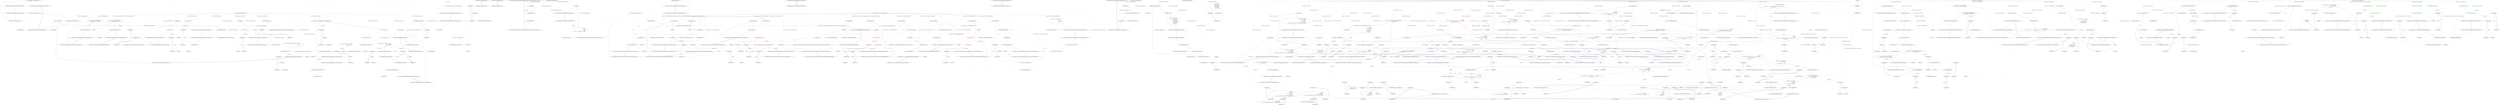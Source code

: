 digraph  {
m0_35 [cluster="HangFire.Core.Tests.BackgroundJobServerFacts.Ctor_HasDefaultValue_ForStorage()", file="BackgroundJobServerFacts.cs", label="Entry HangFire.Core.Tests.BackgroundJobServerFacts.Ctor_HasDefaultValue_ForStorage()", span="47-47"];
m0_36 [cluster="HangFire.Core.Tests.BackgroundJobServerFacts.Ctor_HasDefaultValue_ForStorage()", file="BackgroundJobServerFacts.cs", label="JobStorage.Current = new Mock<JobStorage>().Object", span="49-49"];
m0_37 [cluster="HangFire.Core.Tests.BackgroundJobServerFacts.Ctor_HasDefaultValue_ForStorage()", file="BackgroundJobServerFacts.cs", label="Assert.DoesNotThrow(() => new BackgroundJobServer(_options))", span="50-50"];
m0_38 [cluster="HangFire.Core.Tests.BackgroundJobServerFacts.Ctor_HasDefaultValue_ForStorage()", file="BackgroundJobServerFacts.cs", label="Exit HangFire.Core.Tests.BackgroundJobServerFacts.Ctor_HasDefaultValue_ForStorage()", span="47-47"];
m0_86 [cluster="HangFire.Core.Tests.BackgroundJobServerFacts.GetSupervisors_ContainsDefaultComponents()", file="BackgroundJobServerFacts.cs", label="Entry HangFire.Core.Tests.BackgroundJobServerFacts.GetSupervisors_ContainsDefaultComponents()", span="96-96"];
m0_87 [cluster="HangFire.Core.Tests.BackgroundJobServerFacts.GetSupervisors_ContainsDefaultComponents()", file="BackgroundJobServerFacts.cs", label="var server = CreateServer()", span="99-99"];
m0_88 [cluster="HangFire.Core.Tests.BackgroundJobServerFacts.GetSupervisors_ContainsDefaultComponents()", color=green, community=0, file="BackgroundJobServerFacts.cs", label="8: var supervisors = server.GetSupervisors()", span="102-102"];
m0_89 [cluster="HangFire.Core.Tests.BackgroundJobServerFacts.GetSupervisors_ContainsDefaultComponents()", color=green, community=0, file="BackgroundJobServerFacts.cs", label="14: var componentTypes = supervisors.OfType<ServerSupervisor>()\r\n                .Select(x => x.Component)\r\n                .Select(x => x.GetType())\r\n                .ToArray()", span="105-108"];
m0_90 [cluster="HangFire.Core.Tests.BackgroundJobServerFacts.GetSupervisors_ContainsDefaultComponents()", file="BackgroundJobServerFacts.cs", label="Assert.Contains(typeof(WorkerManager), componentTypes)", span="110-110"];
m0_91 [cluster="HangFire.Core.Tests.BackgroundJobServerFacts.GetSupervisors_ContainsDefaultComponents()", file="BackgroundJobServerFacts.cs", label="Assert.Contains(typeof(ServerHeartbeat), componentTypes)", span="111-111"];
m0_92 [cluster="HangFire.Core.Tests.BackgroundJobServerFacts.GetSupervisors_ContainsDefaultComponents()", file="BackgroundJobServerFacts.cs", label="Assert.Contains(typeof(ServerWatchdog), componentTypes)", span="112-112"];
m0_93 [cluster="HangFire.Core.Tests.BackgroundJobServerFacts.GetSupervisors_ContainsDefaultComponents()", file="BackgroundJobServerFacts.cs", label="Assert.Contains(typeof(SchedulePoller), componentTypes)", span="113-113"];
m0_94 [cluster="HangFire.Core.Tests.BackgroundJobServerFacts.GetSupervisors_ContainsDefaultComponents()", file="BackgroundJobServerFacts.cs", label="Exit HangFire.Core.Tests.BackgroundJobServerFacts.GetSupervisors_ContainsDefaultComponents()", span="96-96"];
m0_22 [cluster="Unk.Equal", file="BackgroundJobServerFacts.cs", label="Entry Unk.Equal", span=""];
m0_65 [cluster="Unk.Stop", file="BackgroundJobServerFacts.cs", label="Entry Unk.Stop", span=""];
m0_83 [cluster="HangFire.Core.Tests.BackgroundJobServerFacts.CreateServer()", file="BackgroundJobServerFacts.cs", label="Entry HangFire.Core.Tests.BackgroundJobServerFacts.CreateServer()", span="136-136"];
m0_123 [cluster="HangFire.Core.Tests.BackgroundJobServerFacts.CreateServer()", file="BackgroundJobServerFacts.cs", label="return new BackgroundJobServer(_options, _storage.Object);", span="138-138"];
m0_124 [cluster="HangFire.Core.Tests.BackgroundJobServerFacts.CreateServer()", file="BackgroundJobServerFacts.cs", label="Exit HangFire.Core.Tests.BackgroundJobServerFacts.CreateServer()", span="136-136"];
m0_61 [cluster="HangFire.Core.Tests.BackgroundJobServerFacts.Stop_StopsTheBootstrapSupervisor()", file="BackgroundJobServerFacts.cs", label="Entry HangFire.Core.Tests.BackgroundJobServerFacts.Stop_StopsTheBootstrapSupervisor()", span="69-69"];
m0_62 [cluster="HangFire.Core.Tests.BackgroundJobServerFacts.Stop_StopsTheBootstrapSupervisor()", file="BackgroundJobServerFacts.cs", label="_serverMock.Object.Stop()", span="71-71"];
m0_63 [cluster="HangFire.Core.Tests.BackgroundJobServerFacts.Stop_StopsTheBootstrapSupervisor()", color=green, community=0, file="BackgroundJobServerFacts.cs", label="8: _supervisor.Verify(x => x.Stop())", span="73-73"];
m0_64 [cluster="HangFire.Core.Tests.BackgroundJobServerFacts.Stop_StopsTheBootstrapSupervisor()", file="BackgroundJobServerFacts.cs", label="Exit HangFire.Core.Tests.BackgroundJobServerFacts.Stop_StopsTheBootstrapSupervisor()", span="69-69"];
m0_69 [cluster="HangFire.Core.Tests.BackgroundJobServerFacts.Dispose_DisposesServerComponentRunner()", file="BackgroundJobServerFacts.cs", label="Entry HangFire.Core.Tests.BackgroundJobServerFacts.Dispose_DisposesServerComponentRunner()", span="77-77"];
m0_71 [cluster="HangFire.Core.Tests.BackgroundJobServerFacts.Dispose_DisposesServerComponentRunner()", color=red, community=0, file="BackgroundJobServerFacts.cs", label="2: _runner.Verify(x => x.Dispose())", span="81-81"];
m0_70 [cluster="HangFire.Core.Tests.BackgroundJobServerFacts.Dispose_DisposesServerComponentRunner()", file="BackgroundJobServerFacts.cs", label="_serverMock.Object.Dispose()", span="79-79"];
m0_72 [cluster="HangFire.Core.Tests.BackgroundJobServerFacts.Dispose_DisposesServerComponentRunner()", file="BackgroundJobServerFacts.cs", label="Exit HangFire.Core.Tests.BackgroundJobServerFacts.Dispose_DisposesServerComponentRunner()", span="77-77"];
m0_39 [cluster="Unk.DoesNotThrow", file="BackgroundJobServerFacts.cs", label="Entry Unk.DoesNotThrow", span=""];
m0_9 [cluster="Mock<IServerSupervisor>.cstr", file="BackgroundJobServerFacts.cs", label="Entry Mock<IServerSupervisor>.cstr", span=""];
m0_21 [cluster="Unk.>", file="BackgroundJobServerFacts.cs", label="Entry Unk.>", span=""];
m0_107 [cluster="HangFire.Core.Tests.BackgroundJobServerFacts.GetSupervisors_ContainsStorageComponents()", file="BackgroundJobServerFacts.cs", label="Entry HangFire.Core.Tests.BackgroundJobServerFacts.GetSupervisors_ContainsStorageComponents()", span="117-117"];
m0_108 [cluster="HangFire.Core.Tests.BackgroundJobServerFacts.GetSupervisors_ContainsStorageComponents()", file="BackgroundJobServerFacts.cs", label="var storageComponent = new Mock<IServerComponent>()", span="120-120"];
m0_109 [cluster="HangFire.Core.Tests.BackgroundJobServerFacts.GetSupervisors_ContainsStorageComponents()", file="BackgroundJobServerFacts.cs", label="_storage.Setup(x => x.GetComponents()).Returns(new[] { storageComponent.Object })", span="121-121"];
m0_113 [cluster="HangFire.Core.Tests.BackgroundJobServerFacts.GetSupervisors_ContainsStorageComponents()", file="BackgroundJobServerFacts.cs", label="Assert.Contains(storageComponent.Object, components)", span="133-133"];
m0_110 [cluster="HangFire.Core.Tests.BackgroundJobServerFacts.GetSupervisors_ContainsStorageComponents()", file="BackgroundJobServerFacts.cs", label="var server = CreateServer()", span="123-123"];
m0_111 [cluster="HangFire.Core.Tests.BackgroundJobServerFacts.GetSupervisors_ContainsStorageComponents()", color=green, community=0, file="BackgroundJobServerFacts.cs", label="8: var supervisors = server.GetSupervisors()", span="126-126"];
m0_112 [cluster="HangFire.Core.Tests.BackgroundJobServerFacts.GetSupervisors_ContainsStorageComponents()", color=green, community=0, file="BackgroundJobServerFacts.cs", label="12: var components = supervisors.OfType<ServerSupervisor>()\r\n                .Select(x => x.Component)\r\n                .ToArray()", span="129-131"];
m0_114 [cluster="HangFire.Core.Tests.BackgroundJobServerFacts.GetSupervisors_ContainsStorageComponents()", file="BackgroundJobServerFacts.cs", label="Exit HangFire.Core.Tests.BackgroundJobServerFacts.GetSupervisors_ContainsStorageComponents()", span="117-117"];
m0_0 [cluster="HangFire.Core.Tests.BackgroundJobServerFacts.BackgroundJobServerFacts()", file="BackgroundJobServerFacts.cs", label="Entry HangFire.Core.Tests.BackgroundJobServerFacts.BackgroundJobServerFacts()", span="15-15"];
m0_1 [cluster="HangFire.Core.Tests.BackgroundJobServerFacts.BackgroundJobServerFacts()", file="BackgroundJobServerFacts.cs", label="_storage = new Mock<JobStorage>()", span="17-17"];
m0_2 [cluster="HangFire.Core.Tests.BackgroundJobServerFacts.BackgroundJobServerFacts()", file="BackgroundJobServerFacts.cs", label="_options = new BackgroundJobServerOptions()", span="18-18"];
m0_3 [cluster="HangFire.Core.Tests.BackgroundJobServerFacts.BackgroundJobServerFacts()", color=green, community=0, file="BackgroundJobServerFacts.cs", label="12: _supervisor = new Mock<IServerSupervisor>()", span="20-20"];
m0_4 [cluster="HangFire.Core.Tests.BackgroundJobServerFacts.BackgroundJobServerFacts()", file="BackgroundJobServerFacts.cs", label="_serverMock = new Mock<BackgroundJobServer>(_options, _storage.Object)\r\n            {\r\n                CallBase = true\r\n            }", span="21-24"];
m0_5 [cluster="HangFire.Core.Tests.BackgroundJobServerFacts.BackgroundJobServerFacts()", color=green, community=0, file="BackgroundJobServerFacts.cs", label="6: _serverMock.Setup(x => x.GetBootstrapSupervisor()).Returns(_supervisor.Object)", span="25-25"];
m0_6 [cluster="HangFire.Core.Tests.BackgroundJobServerFacts.BackgroundJobServerFacts()", file="BackgroundJobServerFacts.cs", label="Exit HangFire.Core.Tests.BackgroundJobServerFacts.BackgroundJobServerFacts()", span="15-15"];
m0_119 [cluster="Unk.GetComponents", file="BackgroundJobServerFacts.cs", label="Entry Unk.GetComponents", span=""];
m0_84 [cluster="HangFire.BackgroundJobServer.GetServerRunner()", file="BackgroundJobServerFacts.cs", label="Entry HangFire.BackgroundJobServer.GetServerRunner()", span="82-82"];
m0_44 [cluster="HangFire.Core.Tests.BackgroundJobServerFacts.Ctor_HasDefaultValue_ForOptions()", file="BackgroundJobServerFacts.cs", label="Entry HangFire.Core.Tests.BackgroundJobServerFacts.Ctor_HasDefaultValue_ForOptions()", span="54-54"];
m0_45 [cluster="HangFire.Core.Tests.BackgroundJobServerFacts.Ctor_HasDefaultValue_ForOptions()", file="BackgroundJobServerFacts.cs", label="JobStorage.Current = new Mock<JobStorage>().Object", span="56-56"];
m0_46 [cluster="HangFire.Core.Tests.BackgroundJobServerFacts.Ctor_HasDefaultValue_ForOptions()", file="BackgroundJobServerFacts.cs", label="Assert.DoesNotThrow(() => new BackgroundJobServer())", span="57-57"];
m0_47 [cluster="HangFire.Core.Tests.BackgroundJobServerFacts.Ctor_HasDefaultValue_ForOptions()", file="BackgroundJobServerFacts.cs", label="Exit HangFire.Core.Tests.BackgroundJobServerFacts.Ctor_HasDefaultValue_ForOptions()", span="54-54"];
m0_77 [cluster="HangFire.Core.Tests.BackgroundJobServerFacts.GetBootstrapSupervisor_ReturnsNonNullResult()", file="BackgroundJobServerFacts.cs", label="Entry HangFire.Core.Tests.BackgroundJobServerFacts.GetBootstrapSupervisor_ReturnsNonNullResult()", span="85-85"];
m0_78 [cluster="HangFire.Core.Tests.BackgroundJobServerFacts.GetBootstrapSupervisor_ReturnsNonNullResult()", file="BackgroundJobServerFacts.cs", label="var server = CreateServer()", span="87-87"];
m0_79 [cluster="HangFire.Core.Tests.BackgroundJobServerFacts.GetBootstrapSupervisor_ReturnsNonNullResult()", color=green, community=0, file="BackgroundJobServerFacts.cs", label="8: var supervisor = server.GetBootstrapSupervisor()", span="89-89"];
m0_80 [cluster="HangFire.Core.Tests.BackgroundJobServerFacts.GetBootstrapSupervisor_ReturnsNonNullResult()", color=green, community=0, file="BackgroundJobServerFacts.cs", label="1: Assert.NotNull(supervisor)", span="91-91"];
m0_81 [cluster="HangFire.Core.Tests.BackgroundJobServerFacts.GetBootstrapSupervisor_ReturnsNonNullResult()", color=green, community=0, file="BackgroundJobServerFacts.cs", label="7: Assert.IsType<ServerBootstrapper>(((ServerSupervisor) supervisor).Component)", span="92-92"];
m0_82 [cluster="HangFire.Core.Tests.BackgroundJobServerFacts.GetBootstrapSupervisor_ReturnsNonNullResult()", file="BackgroundJobServerFacts.cs", label="Exit HangFire.Core.Tests.BackgroundJobServerFacts.GetBootstrapSupervisor_ReturnsNonNullResult()", span="85-85"];
m0_98 [cluster="Unk.ToArray", file="BackgroundJobServerFacts.cs", label="Entry Unk.ToArray", span=""];
m0_85 [cluster="Unk.NotNull", file="BackgroundJobServerFacts.cs", label="Entry Unk.NotNull", span=""];
m0_43 [cluster="HangFire.BackgroundJobServer.BackgroundJobServer(HangFire.BackgroundJobServerOptions)", file="BackgroundJobServerFacts.cs", label="Entry HangFire.BackgroundJobServer.BackgroundJobServer(HangFire.BackgroundJobServerOptions)", span="41-41"];
m0_16 [cluster="Unk.GetServerRunner", file="BackgroundJobServerFacts.cs", label="Entry Unk.GetServerRunner", span=""];
m0_11 [cluster="Unk.Setup", file="BackgroundJobServerFacts.cs", label="Entry Unk.Setup", span=""];
m0_51 [cluster="HangFire.BackgroundJobServer.BackgroundJobServer()", file="BackgroundJobServerFacts.cs", label="Entry HangFire.BackgroundJobServer.BackgroundJobServer()", span="36-36"];
m0_73 [cluster="Unk.Dispose", file="BackgroundJobServerFacts.cs", label="Entry Unk.Dispose", span=""];
m0_34 [cluster="HangFire.BackgroundJobServer.BackgroundJobServer(HangFire.BackgroundJobServerOptions, HangFire.JobStorage)", file="BackgroundJobServerFacts.cs", label="Entry HangFire.BackgroundJobServer.BackgroundJobServer(HangFire.BackgroundJobServerOptions, HangFire.JobStorage)", span="46-46"];
m0_10 [cluster="Mock<BackgroundJobServer>.cstr", file="BackgroundJobServerFacts.cs", label="Entry Mock<BackgroundJobServer>.cstr", span=""];
m0_115 [cluster="Mock<IServerComponent>.cstr", file="BackgroundJobServerFacts.cs", label="Entry Mock<IServerComponent>.cstr", span=""];
m0_52 [cluster="HangFire.Core.Tests.BackgroundJobServerFacts.Start_StartsTheBootstrapSupervisor()", file="BackgroundJobServerFacts.cs", label="Entry HangFire.Core.Tests.BackgroundJobServerFacts.Start_StartsTheBootstrapSupervisor()", span="61-61"];
m0_53 [cluster="HangFire.Core.Tests.BackgroundJobServerFacts.Start_StartsTheBootstrapSupervisor()", file="BackgroundJobServerFacts.cs", label="_serverMock.Object.Start()", span="63-63"];
m0_54 [cluster="HangFire.Core.Tests.BackgroundJobServerFacts.Start_StartsTheBootstrapSupervisor()", color=green, community=0, file="BackgroundJobServerFacts.cs", label="6: _supervisor.Verify(x => x.Start())", span="65-65"];
m0_55 [cluster="HangFire.Core.Tests.BackgroundJobServerFacts.Start_StartsTheBootstrapSupervisor()", file="BackgroundJobServerFacts.cs", label="Exit HangFire.Core.Tests.BackgroundJobServerFacts.Start_StartsTheBootstrapSupervisor()", span="61-61"];
m0_95 [cluster="HangFire.BackgroundJobServer.GetSupervisors()", file="BackgroundJobServerFacts.cs", label="Entry HangFire.BackgroundJobServer.GetSupervisors()", span="104-104"];
m0_96 [cluster="System.Collections.IEnumerable.OfType<TResult>()", file="BackgroundJobServerFacts.cs", label="Entry System.Collections.IEnumerable.OfType<TResult>()", span="0-0"];
m0_17 [cluster="HangFire.Core.Tests.BackgroundJobServerFacts.Ctor_ThrowsAnException_WhenOptionsValueIsNull()", file="BackgroundJobServerFacts.cs", label="Entry HangFire.Core.Tests.BackgroundJobServerFacts.Ctor_ThrowsAnException_WhenOptionsValueIsNull()", span="29-29"];
m0_18 [cluster="HangFire.Core.Tests.BackgroundJobServerFacts.Ctor_ThrowsAnException_WhenOptionsValueIsNull()", file="BackgroundJobServerFacts.cs", label="var exception = Assert.Throws<ArgumentNullException>(\r\n                () => new BackgroundJobServer(null, _storage.Object))", span="31-32"];
m0_19 [cluster="HangFire.Core.Tests.BackgroundJobServerFacts.Ctor_ThrowsAnException_WhenOptionsValueIsNull()", file="BackgroundJobServerFacts.cs", label="Assert.Equal(''options'', exception.ParamName)", span="34-34"];
m0_20 [cluster="HangFire.Core.Tests.BackgroundJobServerFacts.Ctor_ThrowsAnException_WhenOptionsValueIsNull()", file="BackgroundJobServerFacts.cs", label="Exit HangFire.Core.Tests.BackgroundJobServerFacts.Ctor_ThrowsAnException_WhenOptionsValueIsNull()", span="29-29"];
m0_120 [cluster="lambda expression", file="BackgroundJobServerFacts.cs", label="Entry lambda expression", span="130-130"];
m0_13 [cluster="lambda expression", file="BackgroundJobServerFacts.cs", label="Entry lambda expression", span="25-25"];
m0_14 [cluster="lambda expression", color=green, community=0, file="BackgroundJobServerFacts.cs", label="0: x.GetBootstrapSupervisor()", span="25-25"];
m0_15 [cluster="lambda expression", file="BackgroundJobServerFacts.cs", label="Exit lambda expression", span="25-25"];
m0_23 [cluster="lambda expression", file="BackgroundJobServerFacts.cs", label="Entry lambda expression", span="32-32"];
m0_24 [cluster="lambda expression", file="BackgroundJobServerFacts.cs", label="new BackgroundJobServer(null, _storage.Object)", span="32-32"];
m0_25 [cluster="lambda expression", file="BackgroundJobServerFacts.cs", label="Exit lambda expression", span="32-32"];
m0_31 [cluster="lambda expression", file="BackgroundJobServerFacts.cs", label="Entry lambda expression", span="41-41"];
m0_32 [cluster="lambda expression", file="BackgroundJobServerFacts.cs", label="new BackgroundJobServer(_options, null)", span="41-41"];
m0_33 [cluster="lambda expression", file="BackgroundJobServerFacts.cs", label="Exit lambda expression", span="41-41"];
m0_40 [cluster="lambda expression", file="BackgroundJobServerFacts.cs", label="Entry lambda expression", span="50-50"];
m0_41 [cluster="lambda expression", file="BackgroundJobServerFacts.cs", label="new BackgroundJobServer(_options)", span="50-50"];
m0_42 [cluster="lambda expression", file="BackgroundJobServerFacts.cs", label="Exit lambda expression", span="50-50"];
m0_48 [cluster="lambda expression", file="BackgroundJobServerFacts.cs", label="Entry lambda expression", span="57-57"];
m0_49 [cluster="lambda expression", file="BackgroundJobServerFacts.cs", label="new BackgroundJobServer()", span="57-57"];
m0_50 [cluster="lambda expression", file="BackgroundJobServerFacts.cs", label="Exit lambda expression", span="57-57"];
m0_58 [cluster="lambda expression", file="BackgroundJobServerFacts.cs", label="Entry lambda expression", span="65-65"];
m0_59 [cluster="lambda expression", color=green, community=0, file="BackgroundJobServerFacts.cs", label="11: x.Start()", span="65-65"];
m0_60 [cluster="lambda expression", file="BackgroundJobServerFacts.cs", label="Exit lambda expression", span="65-65"];
m0_66 [cluster="lambda expression", file="BackgroundJobServerFacts.cs", label="Entry lambda expression", span="73-73"];
m0_67 [cluster="lambda expression", color=green, community=0, file="BackgroundJobServerFacts.cs", label="8: x.Stop()", span="73-73"];
m0_68 [cluster="lambda expression", file="BackgroundJobServerFacts.cs", label="Exit lambda expression", span="73-73"];
m0_74 [cluster="lambda expression", file="BackgroundJobServerFacts.cs", label="Entry lambda expression", span="81-81"];
m0_75 [cluster="lambda expression", color=green, community=0, file="BackgroundJobServerFacts.cs", label="5: x.Dispose()", span="81-81"];
m0_76 [cluster="lambda expression", file="BackgroundJobServerFacts.cs", label="Exit lambda expression", span="81-81"];
m0_100 [cluster="lambda expression", file="BackgroundJobServerFacts.cs", label="Entry lambda expression", span="106-106"];
m0_103 [cluster="lambda expression", file="BackgroundJobServerFacts.cs", label="Entry lambda expression", span="107-107"];
m0_101 [cluster="lambda expression", file="BackgroundJobServerFacts.cs", label="x.Component", span="106-106"];
m0_102 [cluster="lambda expression", file="BackgroundJobServerFacts.cs", label="Exit lambda expression", span="106-106"];
m0_104 [cluster="lambda expression", file="BackgroundJobServerFacts.cs", label="x.GetType()", span="107-107"];
m0_105 [cluster="lambda expression", file="BackgroundJobServerFacts.cs", label="Exit lambda expression", span="107-107"];
m0_116 [cluster="lambda expression", file="BackgroundJobServerFacts.cs", label="Entry lambda expression", span="121-121"];
m0_117 [cluster="lambda expression", file="BackgroundJobServerFacts.cs", label="x.GetComponents()", span="121-121"];
m0_118 [cluster="lambda expression", file="BackgroundJobServerFacts.cs", label="Exit lambda expression", span="121-121"];
m0_121 [cluster="lambda expression", file="BackgroundJobServerFacts.cs", label="x.Component", span="130-130"];
m0_122 [cluster="lambda expression", file="BackgroundJobServerFacts.cs", label="Exit lambda expression", span="130-130"];
m0_99 [cluster="Unk.Contains", file="BackgroundJobServerFacts.cs", label="Entry Unk.Contains", span=""];
m0_56 [cluster="Unk.Start", file="BackgroundJobServerFacts.cs", label="Entry Unk.Start", span=""];
m0_97 [cluster="Unk.Select", file="BackgroundJobServerFacts.cs", label="Entry Unk.Select", span=""];
m0_106 [cluster="Unk.GetType", file="BackgroundJobServerFacts.cs", label="Entry Unk.GetType", span=""];
m0_27 [cluster="HangFire.Core.Tests.BackgroundJobServerFacts.Ctor_ThrowsAnException_WhenStorageIsNull()", file="BackgroundJobServerFacts.cs", label="Entry HangFire.Core.Tests.BackgroundJobServerFacts.Ctor_ThrowsAnException_WhenStorageIsNull()", span="38-38"];
m0_28 [cluster="HangFire.Core.Tests.BackgroundJobServerFacts.Ctor_ThrowsAnException_WhenStorageIsNull()", file="BackgroundJobServerFacts.cs", label="var exception = Assert.Throws<ArgumentNullException>(\r\n                () => new BackgroundJobServer(_options, null))", span="40-41"];
m0_29 [cluster="HangFire.Core.Tests.BackgroundJobServerFacts.Ctor_ThrowsAnException_WhenStorageIsNull()", file="BackgroundJobServerFacts.cs", label="Assert.Equal(''storage'', exception.ParamName)", span="43-43"];
m0_30 [cluster="HangFire.Core.Tests.BackgroundJobServerFacts.Ctor_ThrowsAnException_WhenStorageIsNull()", file="BackgroundJobServerFacts.cs", label="Exit HangFire.Core.Tests.BackgroundJobServerFacts.Ctor_ThrowsAnException_WhenStorageIsNull()", span="38-38"];
m0_8 [cluster="HangFire.BackgroundJobServerOptions.BackgroundJobServerOptions()", file="BackgroundJobServerFacts.cs", label="Entry HangFire.BackgroundJobServerOptions.BackgroundJobServerOptions()", span="13-13"];
m0_12 [cluster="Unk.Returns", file="BackgroundJobServerFacts.cs", label="Entry Unk.Returns", span=""];
m0_26 [cluster="BackgroundJobServer.cstr", file="BackgroundJobServerFacts.cs", label="Entry BackgroundJobServer.cstr", span=""];
m0_57 [cluster="Unk.Verify", file="BackgroundJobServerFacts.cs", label="Entry Unk.Verify", span=""];
m0_7 [cluster="Mock<JobStorage>.cstr", file="BackgroundJobServerFacts.cs", label="Entry Mock<JobStorage>.cstr", span=""];
m0_125 [file="BackgroundJobServerFacts.cs", label="HangFire.Core.Tests.BackgroundJobServerFacts", span=""];
m1_2 [cluster="HangFire.Server.IServerComponentRunner.Stop()", file="IServerComponentRunner.cs", label="Entry HangFire.Server.IServerComponentRunner.Stop()", span="23-23"];
m1_3 [cluster="HangFire.Server.IServerComponentRunner.Stop()", file="IServerComponentRunner.cs", label="Exit HangFire.Server.IServerComponentRunner.Stop()", span="23-23"];
m1_0 [cluster="HangFire.Server.IServerComponentRunner.Start()", file="IServerComponentRunner.cs", label="Entry HangFire.Server.IServerComponentRunner.Start()", span="22-22"];
m1_1 [cluster="HangFire.Server.IServerComponentRunner.Start()", file="IServerComponentRunner.cs", label="Exit HangFire.Server.IServerComponentRunner.Start()", span="22-22"];
m3_0 [cluster="HangFire.Dashboard.CombinedResourceDispatcher.CombinedResourceDispatcher(string, System.Reflection.Assembly, string, params string[])", file="ServerComponentRunnerCollection.cs", label="Entry HangFire.Dashboard.CombinedResourceDispatcher.CombinedResourceDispatcher(string, System.Reflection.Assembly, string, params string[])", span="12-12"];
m3_1 [cluster="HangFire.Dashboard.CombinedResourceDispatcher.CombinedResourceDispatcher(string, System.Reflection.Assembly, string, params string[])", file="ServerComponentRunnerCollection.cs", label="_assembly = assembly", span="18-18"];
m3_2 [cluster="HangFire.Dashboard.CombinedResourceDispatcher.CombinedResourceDispatcher(string, System.Reflection.Assembly, string, params string[])", file="ServerComponentRunnerCollection.cs", label="_baseNamespace = baseNamespace", span="19-19"];
m3_3 [cluster="HangFire.Dashboard.CombinedResourceDispatcher.CombinedResourceDispatcher(string, System.Reflection.Assembly, string, params string[])", file="ServerComponentRunnerCollection.cs", label="_resourceNames = resourceNames", span="20-20"];
m3_4 [cluster="HangFire.Dashboard.CombinedResourceDispatcher.CombinedResourceDispatcher(string, System.Reflection.Assembly, string, params string[])", file="ServerComponentRunnerCollection.cs", label="Exit HangFire.Dashboard.CombinedResourceDispatcher.CombinedResourceDispatcher(string, System.Reflection.Assembly, string, params string[])", span="12-12"];
m3_9 [cluster="string.Format(string, object, object)", file="ServerComponentRunnerCollection.cs", label="Entry string.Format(string, object, object)", span="0-0"];
m3_10 [cluster="HangFire.Dashboard.EmbeddedResourceDispatcher.WriteResource(IOwinResponse, System.Reflection.Assembly, string)", file="ServerComponentRunnerCollection.cs", label="Entry HangFire.Dashboard.EmbeddedResourceDispatcher.WriteResource(IOwinResponse, System.Reflection.Assembly, string)", span="46-46"];
m3_5 [cluster="HangFire.Dashboard.CombinedResourceDispatcher.WriteResponse(IOwinResponse)", file="ServerComponentRunnerCollection.cs", label="Entry HangFire.Dashboard.CombinedResourceDispatcher.WriteResponse(IOwinResponse)", span="23-23"];
m3_6 [cluster="HangFire.Dashboard.CombinedResourceDispatcher.WriteResponse(IOwinResponse)", file="ServerComponentRunnerCollection.cs", label=_resourceNames, span="25-25"];
m3_7 [cluster="HangFire.Dashboard.CombinedResourceDispatcher.WriteResponse(IOwinResponse)", color=red, community=0, file="ServerComponentRunnerCollection.cs", label="3: WriteResource(\r\n                    response,\r\n                    _assembly,\r\n                    string.Format(''{0}.{1}'', _baseNamespace, resourceName))", span="27-30"];
m3_8 [cluster="HangFire.Dashboard.CombinedResourceDispatcher.WriteResponse(IOwinResponse)", file="ServerComponentRunnerCollection.cs", label="Exit HangFire.Dashboard.CombinedResourceDispatcher.WriteResponse(IOwinResponse)", span="23-23"];
m3_11 [file="ServerComponentRunnerCollection.cs", label="HangFire.Dashboard.CombinedResourceDispatcher", span=""];
m4_6 [cluster="System.Collections.Generic.List<T>.List()", file="ServerComponentRunnerCollectionFacts.cs", label="Entry System.Collections.Generic.List<T>.List()", span="0-0"];
m4_45 [cluster="HangFire.Core.Tests.Server.ServerComponentRunnerCollectionFacts.Dispose_InvokesDisposeMethod_OnAllRegisteredComponents()", file="ServerComponentRunnerCollectionFacts.cs", label="Entry HangFire.Core.Tests.Server.ServerComponentRunnerCollectionFacts.Dispose_InvokesDisposeMethod_OnAllRegisteredComponents()", span="55-55"];
m4_46 [cluster="HangFire.Core.Tests.Server.ServerComponentRunnerCollectionFacts.Dispose_InvokesDisposeMethod_OnAllRegisteredComponents()", file="ServerComponentRunnerCollectionFacts.cs", label="var collection = CreateCollection()", span="57-57"];
m4_47 [cluster="HangFire.Core.Tests.Server.ServerComponentRunnerCollectionFacts.Dispose_InvokesDisposeMethod_OnAllRegisteredComponents()", file="ServerComponentRunnerCollectionFacts.cs", label="collection.Dispose()", span="59-59"];
m4_48 [cluster="HangFire.Core.Tests.Server.ServerComponentRunnerCollectionFacts.Dispose_InvokesDisposeMethod_OnAllRegisteredComponents()", color=red, community=0, file="ServerComponentRunnerCollectionFacts.cs", label="0: _runner1.Verify(x => x.Dispose())", span="61-61"];
m4_49 [cluster="HangFire.Core.Tests.Server.ServerComponentRunnerCollectionFacts.Dispose_InvokesDisposeMethod_OnAllRegisteredComponents()", color=red, community=0, file="ServerComponentRunnerCollectionFacts.cs", label="7: _runner2.Verify(x => x.Dispose())", span="62-62"];
m4_50 [cluster="HangFire.Core.Tests.Server.ServerComponentRunnerCollectionFacts.Dispose_InvokesDisposeMethod_OnAllRegisteredComponents()", file="ServerComponentRunnerCollectionFacts.cs", label="Exit HangFire.Core.Tests.Server.ServerComponentRunnerCollectionFacts.Dispose_InvokesDisposeMethod_OnAllRegisteredComponents()", span="55-55"];
m4_98 [cluster="HangFire.Core.Tests.Server.ServerComponentRunnerCollectionFacts.Remove_RemovesGivenElementFromCollection()", file="ServerComponentRunnerCollectionFacts.cs", label="Entry HangFire.Core.Tests.Server.ServerComponentRunnerCollectionFacts.Remove_RemovesGivenElementFromCollection()", span="118-118"];
m4_99 [cluster="HangFire.Core.Tests.Server.ServerComponentRunnerCollectionFacts.Remove_RemovesGivenElementFromCollection()", color=red, community=0, file="ServerComponentRunnerCollectionFacts.cs", label="10: var runner = new Mock<IServerComponentRunner>()", span="120-120"];
m4_100 [cluster="HangFire.Core.Tests.Server.ServerComponentRunnerCollectionFacts.Remove_RemovesGivenElementFromCollection()", file="ServerComponentRunnerCollectionFacts.cs", label="var collection = CreateCollection()", span="121-121"];
m4_101 [cluster="HangFire.Core.Tests.Server.ServerComponentRunnerCollectionFacts.Remove_RemovesGivenElementFromCollection()", color=red, community=0, file="ServerComponentRunnerCollectionFacts.cs", label="1: collection.Add(runner.Object)", span="122-122"];
m4_102 [cluster="HangFire.Core.Tests.Server.ServerComponentRunnerCollectionFacts.Remove_RemovesGivenElementFromCollection()", color=red, community=0, file="ServerComponentRunnerCollectionFacts.cs", label="8: collection.Remove(runner.Object)", span="124-124"];
m4_103 [cluster="HangFire.Core.Tests.Server.ServerComponentRunnerCollectionFacts.Remove_RemovesGivenElementFromCollection()", color=red, community=0, file="ServerComponentRunnerCollectionFacts.cs", label="1: Assert.False(collection.Contains(runner.Object))", span="126-126"];
m4_104 [cluster="HangFire.Core.Tests.Server.ServerComponentRunnerCollectionFacts.Remove_RemovesGivenElementFromCollection()", file="ServerComponentRunnerCollectionFacts.cs", label="Exit HangFire.Core.Tests.Server.ServerComponentRunnerCollectionFacts.Remove_RemovesGivenElementFromCollection()", span="118-118"];
m4_118 [cluster="Unk.Same", file="ServerComponentRunnerCollectionFacts.cs", label="Entry Unk.Same", span=""];
m4_106 [cluster="HangFire.Core.Tests.Server.ServerComponentRunnerCollectionFacts.IsReadOnly_ReturnsFalse()", file="ServerComponentRunnerCollectionFacts.cs", label="Entry HangFire.Core.Tests.Server.ServerComponentRunnerCollectionFacts.IsReadOnly_ReturnsFalse()", span="130-130"];
m4_107 [cluster="HangFire.Core.Tests.Server.ServerComponentRunnerCollectionFacts.IsReadOnly_ReturnsFalse()", file="ServerComponentRunnerCollectionFacts.cs", label="var collection = CreateCollection()", span="132-132"];
m4_108 [cluster="HangFire.Core.Tests.Server.ServerComponentRunnerCollectionFacts.IsReadOnly_ReturnsFalse()", file="ServerComponentRunnerCollectionFacts.cs", label="Assert.False(collection.IsReadOnly)", span="134-134"];
m4_109 [cluster="HangFire.Core.Tests.Server.ServerComponentRunnerCollectionFacts.IsReadOnly_ReturnsFalse()", file="ServerComponentRunnerCollectionFacts.cs", label="Exit HangFire.Core.Tests.Server.ServerComponentRunnerCollectionFacts.IsReadOnly_ReturnsFalse()", span="130-130"];
m4_75 [cluster="Unk.Equal", file="ServerComponentRunnerCollectionFacts.cs", label="Entry Unk.Equal", span=""];
m4_41 [cluster="Unk.Stop", file="ServerComponentRunnerCollectionFacts.cs", label="Entry Unk.Stop", span=""];
m4_82 [cluster="HangFire.Core.Tests.Server.ServerComponentRunnerCollectionFacts.Clear_RemovesAllElements_FromCollection()", file="ServerComponentRunnerCollectionFacts.cs", label="Entry HangFire.Core.Tests.Server.ServerComponentRunnerCollectionFacts.Clear_RemovesAllElements_FromCollection()", span="95-95"];
m4_83 [cluster="HangFire.Core.Tests.Server.ServerComponentRunnerCollectionFacts.Clear_RemovesAllElements_FromCollection()", file="ServerComponentRunnerCollectionFacts.cs", label="var collection = CreateCollection()", span="97-97"];
m4_84 [cluster="HangFire.Core.Tests.Server.ServerComponentRunnerCollectionFacts.Clear_RemovesAllElements_FromCollection()", file="ServerComponentRunnerCollectionFacts.cs", label="collection.Clear()", span="99-99"];
m4_85 [cluster="HangFire.Core.Tests.Server.ServerComponentRunnerCollectionFacts.Clear_RemovesAllElements_FromCollection()", file="ServerComponentRunnerCollectionFacts.cs", label="Assert.Equal(0, collection.Count)", span="101-101"];
m4_86 [cluster="HangFire.Core.Tests.Server.ServerComponentRunnerCollectionFacts.Clear_RemovesAllElements_FromCollection()", file="ServerComponentRunnerCollectionFacts.cs", label="Exit HangFire.Core.Tests.Server.ServerComponentRunnerCollectionFacts.Clear_RemovesAllElements_FromCollection()", span="95-95"];
m4_7 [cluster="HangFire.Core.Tests.Server.ServerComponentRunnerCollectionFacts.Ctor_ThrowsAnException_WhenRunnersValueIsNull()", file="ServerComponentRunnerCollectionFacts.cs", label="Entry HangFire.Core.Tests.Server.ServerComponentRunnerCollectionFacts.Ctor_ThrowsAnException_WhenRunnersValueIsNull()", span="27-27"];
m4_8 [cluster="HangFire.Core.Tests.Server.ServerComponentRunnerCollectionFacts.Ctor_ThrowsAnException_WhenRunnersValueIsNull()", color=red, community=0, file="ServerComponentRunnerCollectionFacts.cs", label="0: Assert.Throws<ArgumentNullException>(() => new ServerComponentRunnerCollection(null))", span="29-29"];
m4_9 [cluster="HangFire.Core.Tests.Server.ServerComponentRunnerCollectionFacts.Ctor_ThrowsAnException_WhenRunnersValueIsNull()", file="ServerComponentRunnerCollectionFacts.cs", label="Exit HangFire.Core.Tests.Server.ServerComponentRunnerCollectionFacts.Ctor_ThrowsAnException_WhenRunnersValueIsNull()", span="27-27"];
m4_5 [cluster="Mock<IServerComponentRunner>.cstr", file="ServerComponentRunnerCollectionFacts.cs", label="Entry Mock<IServerComponentRunner>.cstr", span=""];
m4_88 [cluster="HangFire.Core.Tests.Server.ServerComponentRunnerCollectionFacts.Contains_ReturnsWhetherElementIsInCollection()", file="ServerComponentRunnerCollectionFacts.cs", label="Entry HangFire.Core.Tests.Server.ServerComponentRunnerCollectionFacts.Contains_ReturnsWhetherElementIsInCollection()", span="105-105"];
m4_89 [cluster="HangFire.Core.Tests.Server.ServerComponentRunnerCollectionFacts.Contains_ReturnsWhetherElementIsInCollection()", color=red, community=0, file="ServerComponentRunnerCollectionFacts.cs", label="7: var element = new Mock<IServerComponentRunner>()", span="107-107"];
m4_90 [cluster="HangFire.Core.Tests.Server.ServerComponentRunnerCollectionFacts.Contains_ReturnsWhetherElementIsInCollection()", file="ServerComponentRunnerCollectionFacts.cs", label="var collection = CreateCollection()", span="108-108"];
m4_91 [cluster="HangFire.Core.Tests.Server.ServerComponentRunnerCollectionFacts.Contains_ReturnsWhetherElementIsInCollection()", file="ServerComponentRunnerCollectionFacts.cs", label="Assert.False(collection.Contains(element.Object))", span="110-110"];
m4_92 [cluster="HangFire.Core.Tests.Server.ServerComponentRunnerCollectionFacts.Contains_ReturnsWhetherElementIsInCollection()", file="ServerComponentRunnerCollectionFacts.cs", label="collection.Add(element.Object)", span="112-112"];
m4_93 [cluster="HangFire.Core.Tests.Server.ServerComponentRunnerCollectionFacts.Contains_ReturnsWhetherElementIsInCollection()", file="ServerComponentRunnerCollectionFacts.cs", label="Assert.True(collection.Contains(element.Object))", span="114-114"];
m4_94 [cluster="HangFire.Core.Tests.Server.ServerComponentRunnerCollectionFacts.Contains_ReturnsWhetherElementIsInCollection()", file="ServerComponentRunnerCollectionFacts.cs", label="Exit HangFire.Core.Tests.Server.ServerComponentRunnerCollectionFacts.Contains_ReturnsWhetherElementIsInCollection()", span="105-105"];
m4_117 [cluster="HangFire.Server.ServerComponentRunnerCollection.CopyTo(HangFire.Server.IServerComponentRunner[], int)", file="ServerComponentRunnerCollectionFacts.cs", label="Entry HangFire.Server.ServerComponentRunnerCollection.CopyTo(HangFire.Server.IServerComponentRunner[], int)", span="87-87"];
m4_37 [cluster="HangFire.Server.ServerComponentRunnerCollection.Stop()", file="ServerComponentRunnerCollectionFacts.cs", label="Entry HangFire.Server.ServerComponentRunnerCollection.Stop()", span="44-44"];
m4_10 [cluster="Unk.>", file="ServerComponentRunnerCollectionFacts.cs", label="Entry Unk.>", span=""];
m4_96 [cluster="Unk.False", file="ServerComponentRunnerCollectionFacts.cs", label="Entry Unk.False", span=""];
m4_21 [cluster="HangFire.Core.Tests.Server.ServerComponentRunnerCollectionFacts.CreateCollection()", file="ServerComponentRunnerCollectionFacts.cs", label="Entry HangFire.Core.Tests.Server.ServerComponentRunnerCollectionFacts.CreateCollection()", span="149-149"];
m4_119 [cluster="HangFire.Core.Tests.Server.ServerComponentRunnerCollectionFacts.CreateCollection()", color=red, community=0, file="ServerComponentRunnerCollectionFacts.cs", label="0: return new ServerComponentRunnerCollection(_runners);", span="151-151"];
m4_120 [cluster="HangFire.Core.Tests.Server.ServerComponentRunnerCollectionFacts.CreateCollection()", file="ServerComponentRunnerCollectionFacts.cs", label="Exit HangFire.Core.Tests.Server.ServerComponentRunnerCollectionFacts.CreateCollection()", span="149-149"];
m4_0 [cluster="HangFire.Core.Tests.Server.ServerComponentRunnerCollectionFacts.ServerComponentRunnerCollectionFacts()", file="ServerComponentRunnerCollectionFacts.cs", label="Entry HangFire.Core.Tests.Server.ServerComponentRunnerCollectionFacts.ServerComponentRunnerCollectionFacts()", span="14-14"];
m4_1 [cluster="HangFire.Core.Tests.Server.ServerComponentRunnerCollectionFacts.ServerComponentRunnerCollectionFacts()", color=red, community=0, file="ServerComponentRunnerCollectionFacts.cs", label="10: _runner1 = new Mock<IServerComponentRunner>()", span="16-16"];
m4_2 [cluster="HangFire.Core.Tests.Server.ServerComponentRunnerCollectionFacts.ServerComponentRunnerCollectionFacts()", color=red, community=0, file="ServerComponentRunnerCollectionFacts.cs", label="6: _runner2 = new Mock<IServerComponentRunner>()", span="17-17"];
m4_3 [cluster="HangFire.Core.Tests.Server.ServerComponentRunnerCollectionFacts.ServerComponentRunnerCollectionFacts()", color=red, community=0, file="ServerComponentRunnerCollectionFacts.cs", label="12: _runners = new List<IServerComponentRunner>\r\n            {\r\n                _runner1.Object,\r\n                _runner2.Object\r\n            }", span="19-23"];
m4_4 [cluster="HangFire.Core.Tests.Server.ServerComponentRunnerCollectionFacts.ServerComponentRunnerCollectionFacts()", file="ServerComponentRunnerCollectionFacts.cs", label="Exit HangFire.Core.Tests.Server.ServerComponentRunnerCollectionFacts.ServerComponentRunnerCollectionFacts()", span="14-14"];
m4_76 [cluster="HangFire.Core.Tests.Server.ServerComponentRunnerCollectionFacts.Add_AddsNewElement()", file="ServerComponentRunnerCollectionFacts.cs", label="Entry HangFire.Core.Tests.Server.ServerComponentRunnerCollectionFacts.Add_AddsNewElement()", span="85-85"];
m4_77 [cluster="HangFire.Core.Tests.Server.ServerComponentRunnerCollectionFacts.Add_AddsNewElement()", file="ServerComponentRunnerCollectionFacts.cs", label="var collection = CreateCollection()", span="87-87"];
m4_78 [cluster="HangFire.Core.Tests.Server.ServerComponentRunnerCollectionFacts.Add_AddsNewElement()", color=red, community=0, file="ServerComponentRunnerCollectionFacts.cs", label="7: collection.Add(new Mock<IServerComponentRunner>().Object)", span="89-89"];
m4_79 [cluster="HangFire.Core.Tests.Server.ServerComponentRunnerCollectionFacts.Add_AddsNewElement()", file="ServerComponentRunnerCollectionFacts.cs", label="Assert.Equal(3, collection.Count)", span="91-91"];
m4_80 [cluster="HangFire.Core.Tests.Server.ServerComponentRunnerCollectionFacts.Add_AddsNewElement()", file="ServerComponentRunnerCollectionFacts.cs", label="Exit HangFire.Core.Tests.Server.ServerComponentRunnerCollectionFacts.Add_AddsNewElement()", span="85-85"];
m4_81 [cluster="Unk.Add", file="ServerComponentRunnerCollectionFacts.cs", label="Entry Unk.Add", span=""];
m4_22 [cluster="HangFire.Server.ServerComponentRunnerCollection.Start()", file="ServerComponentRunnerCollectionFacts.cs", label="Entry HangFire.Server.ServerComponentRunnerCollection.Start()", span="36-36"];
m4_87 [cluster="HangFire.Server.ServerComponentRunnerCollection.Clear()", file="ServerComponentRunnerCollectionFacts.cs", label="Entry HangFire.Server.ServerComponentRunnerCollection.Clear()", span="77-77"];
m4_15 [cluster="HangFire.Core.Tests.Server.ServerComponentRunnerCollectionFacts.Start_ExecutesStartMethod_OnAllRegisteredComponents()", file="ServerComponentRunnerCollectionFacts.cs", label="Entry HangFire.Core.Tests.Server.ServerComponentRunnerCollectionFacts.Start_ExecutesStartMethod_OnAllRegisteredComponents()", span="33-33"];
m4_16 [cluster="HangFire.Core.Tests.Server.ServerComponentRunnerCollectionFacts.Start_ExecutesStartMethod_OnAllRegisteredComponents()", file="ServerComponentRunnerCollectionFacts.cs", label="var collection = CreateCollection()", span="35-35"];
m4_17 [cluster="HangFire.Core.Tests.Server.ServerComponentRunnerCollectionFacts.Start_ExecutesStartMethod_OnAllRegisteredComponents()", file="ServerComponentRunnerCollectionFacts.cs", label="collection.Start()", span="37-37"];
m4_18 [cluster="HangFire.Core.Tests.Server.ServerComponentRunnerCollectionFacts.Start_ExecutesStartMethod_OnAllRegisteredComponents()", color=red, community=0, file="ServerComponentRunnerCollectionFacts.cs", label="0: _runner1.Verify(x => x.Start())", span="39-39"];
m4_19 [cluster="HangFire.Core.Tests.Server.ServerComponentRunnerCollectionFacts.Start_ExecutesStartMethod_OnAllRegisteredComponents()", color=red, community=0, file="ServerComponentRunnerCollectionFacts.cs", label="0: _runner2.Verify(x => x.Start())", span="40-40"];
m4_20 [cluster="HangFire.Core.Tests.Server.ServerComponentRunnerCollectionFacts.Start_ExecutesStartMethod_OnAllRegisteredComponents()", file="ServerComponentRunnerCollectionFacts.cs", label="Exit HangFire.Core.Tests.Server.ServerComponentRunnerCollectionFacts.Start_ExecutesStartMethod_OnAllRegisteredComponents()", span="33-33"];
m4_55 [cluster="Unk.Dispose", file="ServerComponentRunnerCollectionFacts.cs", label="Entry Unk.Dispose", span=""];
m4_105 [cluster="Unk.Remove", file="ServerComponentRunnerCollectionFacts.cs", label="Entry Unk.Remove", span=""];
m4_68 [cluster="lambda expression", file="ServerComponentRunnerCollectionFacts.cs", label="Entry lambda expression", span="73-73"];
m4_11 [cluster="lambda expression", file="ServerComponentRunnerCollectionFacts.cs", label="Entry lambda expression", span="29-29"];
m4_12 [cluster="lambda expression", color=red, community=0, file="ServerComponentRunnerCollectionFacts.cs", label="0: new ServerComponentRunnerCollection(null)", span="29-29"];
m4_13 [cluster="lambda expression", file="ServerComponentRunnerCollectionFacts.cs", label="Exit lambda expression", span="29-29"];
m4_24 [cluster="lambda expression", file="ServerComponentRunnerCollectionFacts.cs", label="Entry lambda expression", span="39-39"];
m4_28 [cluster="lambda expression", file="ServerComponentRunnerCollectionFacts.cs", label="Entry lambda expression", span="40-40"];
m4_25 [cluster="lambda expression", color=red, community=0, file="ServerComponentRunnerCollectionFacts.cs", label="0: x.Start()", span="39-39"];
m4_26 [cluster="lambda expression", file="ServerComponentRunnerCollectionFacts.cs", label="Exit lambda expression", span="39-39"];
m4_29 [cluster="lambda expression", color=red, community=0, file="ServerComponentRunnerCollectionFacts.cs", label="5: x.Start()", span="40-40"];
m4_30 [cluster="lambda expression", file="ServerComponentRunnerCollectionFacts.cs", label="Exit lambda expression", span="40-40"];
m4_38 [cluster="lambda expression", file="ServerComponentRunnerCollectionFacts.cs", label="Entry lambda expression", span="50-50"];
m4_42 [cluster="lambda expression", file="ServerComponentRunnerCollectionFacts.cs", label="Entry lambda expression", span="51-51"];
m4_39 [cluster="lambda expression", color=red, community=0, file="ServerComponentRunnerCollectionFacts.cs", label="5: x.Stop()", span="50-50"];
m4_40 [cluster="lambda expression", file="ServerComponentRunnerCollectionFacts.cs", label="Exit lambda expression", span="50-50"];
m4_43 [cluster="lambda expression", color=red, community=0, file="ServerComponentRunnerCollectionFacts.cs", label="5: x.Stop()", span="51-51"];
m4_44 [cluster="lambda expression", file="ServerComponentRunnerCollectionFacts.cs", label="Exit lambda expression", span="51-51"];
m4_52 [cluster="lambda expression", file="ServerComponentRunnerCollectionFacts.cs", label="Entry lambda expression", span="61-61"];
m4_56 [cluster="lambda expression", file="ServerComponentRunnerCollectionFacts.cs", label="Entry lambda expression", span="62-62"];
m4_53 [cluster="lambda expression", color=red, community=0, file="ServerComponentRunnerCollectionFacts.cs", label="11: x.Dispose()", span="61-61"];
m4_54 [cluster="lambda expression", file="ServerComponentRunnerCollectionFacts.cs", label="Exit lambda expression", span="61-61"];
m4_57 [cluster="lambda expression", color=red, community=0, file="ServerComponentRunnerCollectionFacts.cs", label="11: x.Dispose()", span="62-62"];
m4_58 [cluster="lambda expression", file="ServerComponentRunnerCollectionFacts.cs", label="Exit lambda expression", span="62-62"];
m4_65 [cluster="lambda expression", file="ServerComponentRunnerCollectionFacts.cs", label="Entry lambda expression", span="72-72"];
m4_66 [cluster="lambda expression", color=red, community=0, file="ServerComponentRunnerCollectionFacts.cs", label="5: x.Stop()", span="72-72"];
m4_67 [cluster="lambda expression", file="ServerComponentRunnerCollectionFacts.cs", label="Exit lambda expression", span="72-72"];
m4_69 [cluster="lambda expression", color=red, community=0, file="ServerComponentRunnerCollectionFacts.cs", label="5: x.Stop()", span="73-73"];
m4_70 [cluster="lambda expression", file="ServerComponentRunnerCollectionFacts.cs", label="Exit lambda expression", span="73-73"];
m4_95 [cluster="Unk.Contains", file="ServerComponentRunnerCollectionFacts.cs", label="Entry Unk.Contains", span=""];
m4_14 [cluster="HangFire.Server.ServerComponentRunnerCollection.ServerComponentRunnerCollection(System.Collections.Generic.IEnumerable<HangFire.Server.IServerComponentRunner>)", file="ServerComponentRunnerCollectionFacts.cs", label="Entry HangFire.Server.ServerComponentRunnerCollection.ServerComponentRunnerCollection(System.Collections.Generic.IEnumerable<HangFire.Server.IServerComponentRunner>)", span="26-26"];
m4_27 [cluster="Unk.Start", file="ServerComponentRunnerCollectionFacts.cs", label="Entry Unk.Start", span=""];
m4_31 [cluster="HangFire.Core.Tests.Server.ServerComponentRunnerCollectionFacts.Stop_ExecutesStopMethod_OnAllRegisteredComponents()", file="ServerComponentRunnerCollectionFacts.cs", label="Entry HangFire.Core.Tests.Server.ServerComponentRunnerCollectionFacts.Stop_ExecutesStopMethod_OnAllRegisteredComponents()", span="44-44"];
m4_32 [cluster="HangFire.Core.Tests.Server.ServerComponentRunnerCollectionFacts.Stop_ExecutesStopMethod_OnAllRegisteredComponents()", file="ServerComponentRunnerCollectionFacts.cs", label="var collection = CreateCollection()", span="46-46"];
m4_33 [cluster="HangFire.Core.Tests.Server.ServerComponentRunnerCollectionFacts.Stop_ExecutesStopMethod_OnAllRegisteredComponents()", file="ServerComponentRunnerCollectionFacts.cs", label="collection.Stop()", span="48-48"];
m4_34 [cluster="HangFire.Core.Tests.Server.ServerComponentRunnerCollectionFacts.Stop_ExecutesStopMethod_OnAllRegisteredComponents()", color=red, community=0, file="ServerComponentRunnerCollectionFacts.cs", label="0: _runner1.Verify(x => x.Stop())", span="50-50"];
m4_35 [cluster="HangFire.Core.Tests.Server.ServerComponentRunnerCollectionFacts.Stop_ExecutesStopMethod_OnAllRegisteredComponents()", color=red, community=0, file="ServerComponentRunnerCollectionFacts.cs", label="7: _runner2.Verify(x => x.Stop())", span="51-51"];
m4_36 [cluster="HangFire.Core.Tests.Server.ServerComponentRunnerCollectionFacts.Stop_ExecutesStopMethod_OnAllRegisteredComponents()", file="ServerComponentRunnerCollectionFacts.cs", label="Exit HangFire.Core.Tests.Server.ServerComponentRunnerCollectionFacts.Stop_ExecutesStopMethod_OnAllRegisteredComponents()", span="44-44"];
m4_97 [cluster="Unk.True", file="ServerComponentRunnerCollectionFacts.cs", label="Entry Unk.True", span=""];
m4_51 [cluster="HangFire.Server.ServerComponentRunnerCollection.Dispose()", file="ServerComponentRunnerCollectionFacts.cs", label="Entry HangFire.Server.ServerComponentRunnerCollection.Dispose()", span="52-52"];
m4_71 [cluster="HangFire.Core.Tests.Server.ServerComponentRunnerCollectionFacts.Count_ReturnsTheNumberOfElements()", file="ServerComponentRunnerCollectionFacts.cs", label="Entry HangFire.Core.Tests.Server.ServerComponentRunnerCollectionFacts.Count_ReturnsTheNumberOfElements()", span="77-77"];
m4_72 [cluster="HangFire.Core.Tests.Server.ServerComponentRunnerCollectionFacts.Count_ReturnsTheNumberOfElements()", file="ServerComponentRunnerCollectionFacts.cs", label="var collection = CreateCollection()", span="79-79"];
m4_73 [cluster="HangFire.Core.Tests.Server.ServerComponentRunnerCollectionFacts.Count_ReturnsTheNumberOfElements()", file="ServerComponentRunnerCollectionFacts.cs", label="Assert.Equal(2, collection.Count)", span="81-81"];
m4_74 [cluster="HangFire.Core.Tests.Server.ServerComponentRunnerCollectionFacts.Count_ReturnsTheNumberOfElements()", file="ServerComponentRunnerCollectionFacts.cs", label="Exit HangFire.Core.Tests.Server.ServerComponentRunnerCollectionFacts.Count_ReturnsTheNumberOfElements()", span="77-77"];
m4_59 [cluster="HangFire.Core.Tests.Server.ServerComponentRunnerCollectionFacts.Dispose_AlsoInvokesStopMethod_OnAllRegisteredComponents()", file="ServerComponentRunnerCollectionFacts.cs", label="Entry HangFire.Core.Tests.Server.ServerComponentRunnerCollectionFacts.Dispose_AlsoInvokesStopMethod_OnAllRegisteredComponents()", span="66-66"];
m4_60 [cluster="HangFire.Core.Tests.Server.ServerComponentRunnerCollectionFacts.Dispose_AlsoInvokesStopMethod_OnAllRegisteredComponents()", file="ServerComponentRunnerCollectionFacts.cs", label="var collection = CreateCollection()", span="68-68"];
m4_61 [cluster="HangFire.Core.Tests.Server.ServerComponentRunnerCollectionFacts.Dispose_AlsoInvokesStopMethod_OnAllRegisteredComponents()", file="ServerComponentRunnerCollectionFacts.cs", label="collection.Dispose()", span="70-70"];
m4_62 [cluster="HangFire.Core.Tests.Server.ServerComponentRunnerCollectionFacts.Dispose_AlsoInvokesStopMethod_OnAllRegisteredComponents()", color=red, community=0, file="ServerComponentRunnerCollectionFacts.cs", label="0: _runner1.Verify(x => x.Stop())", span="72-72"];
m4_63 [cluster="HangFire.Core.Tests.Server.ServerComponentRunnerCollectionFacts.Dispose_AlsoInvokesStopMethod_OnAllRegisteredComponents()", color=red, community=0, file="ServerComponentRunnerCollectionFacts.cs", label="7: _runner2.Verify(x => x.Stop())", span="73-73"];
m4_64 [cluster="HangFire.Core.Tests.Server.ServerComponentRunnerCollectionFacts.Dispose_AlsoInvokesStopMethod_OnAllRegisteredComponents()", file="ServerComponentRunnerCollectionFacts.cs", label="Exit HangFire.Core.Tests.Server.ServerComponentRunnerCollectionFacts.Dispose_AlsoInvokesStopMethod_OnAllRegisteredComponents()", span="66-66"];
m4_23 [cluster="Unk.Verify", file="ServerComponentRunnerCollectionFacts.cs", label="Entry Unk.Verify", span=""];
m4_110 [cluster="HangFire.Core.Tests.Server.ServerComponentRunnerCollectionFacts.CopyTo_WorksAsExpected()", file="ServerComponentRunnerCollectionFacts.cs", label="Entry HangFire.Core.Tests.Server.ServerComponentRunnerCollectionFacts.CopyTo_WorksAsExpected()", span="138-138"];
m4_111 [cluster="HangFire.Core.Tests.Server.ServerComponentRunnerCollectionFacts.CopyTo_WorksAsExpected()", file="ServerComponentRunnerCollectionFacts.cs", label="var collection = CreateCollection()", span="140-140"];
m4_112 [cluster="HangFire.Core.Tests.Server.ServerComponentRunnerCollectionFacts.CopyTo_WorksAsExpected()", color=red, community=0, file="ServerComponentRunnerCollectionFacts.cs", label="11: var array = new IServerComponentRunner[3]", span="141-141"];
m4_113 [cluster="HangFire.Core.Tests.Server.ServerComponentRunnerCollectionFacts.CopyTo_WorksAsExpected()", file="ServerComponentRunnerCollectionFacts.cs", label="collection.CopyTo(array, 1)", span="143-143"];
m4_114 [cluster="HangFire.Core.Tests.Server.ServerComponentRunnerCollectionFacts.CopyTo_WorksAsExpected()", color=red, community=0, file="ServerComponentRunnerCollectionFacts.cs", label="6: Assert.Same(_runner1.Object, array[1])", span="145-145"];
m4_115 [cluster="HangFire.Core.Tests.Server.ServerComponentRunnerCollectionFacts.CopyTo_WorksAsExpected()", color=red, community=0, file="ServerComponentRunnerCollectionFacts.cs", label="11: Assert.Same(_runner2.Object, array[2])", span="146-146"];
m4_116 [cluster="HangFire.Core.Tests.Server.ServerComponentRunnerCollectionFacts.CopyTo_WorksAsExpected()", file="ServerComponentRunnerCollectionFacts.cs", label="Exit HangFire.Core.Tests.Server.ServerComponentRunnerCollectionFacts.CopyTo_WorksAsExpected()", span="138-138"];
m4_121 [file="ServerComponentRunnerCollectionFacts.cs", label="HangFire.Core.Tests.Server.ServerComponentRunnerCollectionFacts", span=""];
m5_0 [cluster="HangFire.Filters.IServerFilter.OnPerforming(HangFire.Filters.PerformingContext)", file="ServerComponentRunnerFacts.cs", label="Entry HangFire.Filters.IServerFilter.OnPerforming(HangFire.Filters.PerformingContext)", span="4-4"];
m5_1 [cluster="HangFire.Filters.IServerFilter.OnPerforming(HangFire.Filters.PerformingContext)", file="ServerComponentRunnerFacts.cs", label="Exit HangFire.Filters.IServerFilter.OnPerforming(HangFire.Filters.PerformingContext)", span="4-4"];
m5_2 [cluster="HangFire.Filters.IServerFilter.OnPerformed(HangFire.Filters.PerformedContext)", file="ServerComponentRunnerFacts.cs", label="Entry HangFire.Filters.IServerFilter.OnPerformed(HangFire.Filters.PerformedContext)", span="5-5"];
m5_3 [cluster="HangFire.Filters.IServerFilter.OnPerformed(HangFire.Filters.PerformedContext)", file="ServerComponentRunnerFacts.cs", label="Exit HangFire.Filters.IServerFilter.OnPerformed(HangFire.Filters.PerformedContext)", span="5-5"];
m6_0 [cluster="HangFire.Server.ServerComponentRunnerOptions.ServerComponentRunnerOptions()", file="ServerComponentRunnerOptions.cs", label="Entry HangFire.Server.ServerComponentRunnerOptions.ServerComponentRunnerOptions()", span="25-25"];
m6_1 [cluster="HangFire.Server.ServerComponentRunnerOptions.ServerComponentRunnerOptions()", file="ServerComponentRunnerOptions.cs", label="MaxRetryAttempts = 10", span="27-27"];
m6_2 [cluster="HangFire.Server.ServerComponentRunnerOptions.ServerComponentRunnerOptions()", file="ServerComponentRunnerOptions.cs", label="ShutdownTimeout = TimeSpan.FromMilliseconds(Timeout.Infinite)", span="28-28"];
m6_3 [cluster="HangFire.Server.ServerComponentRunnerOptions.ServerComponentRunnerOptions()", file="ServerComponentRunnerOptions.cs", label="LowerLogVerbosity = false", span="29-29"];
m6_4 [cluster="HangFire.Server.ServerComponentRunnerOptions.ServerComponentRunnerOptions()", file="ServerComponentRunnerOptions.cs", label="Exit HangFire.Server.ServerComponentRunnerOptions.ServerComponentRunnerOptions()", span="25-25"];
m6_5 [cluster="System.TimeSpan.FromMilliseconds(double)", file="ServerComponentRunnerOptions.cs", label="Entry System.TimeSpan.FromMilliseconds(double)", span="0-0"];
m6_6 [file="ServerComponentRunnerOptions.cs", label="HangFire.Server.ServerComponentRunnerOptions", span=""];
m7_11 [cluster="Mock<IState>.cstr", file="ServerComponentRunnerOptionsFacts.cs", label="Entry Mock<IState>.cstr", span=""];
m7_12 [cluster="System.Lazy<T>.Lazy(System.Func<T>)", file="ServerComponentRunnerOptionsFacts.cs", label="Entry System.Lazy<T>.Lazy(System.Func<T>)", span="0-0"];
m7_10 [cluster="Mock<IStateMachine>.cstr", file="ServerComponentRunnerOptionsFacts.cs", label="Entry Mock<IStateMachine>.cstr", span=""];
m7_8 [cluster="Hangfire.Core.Tests.StateContextMock.StateContextMock()", file="ServerComponentRunnerOptionsFacts.cs", label="Entry Hangfire.Core.Tests.StateContextMock.StateContextMock()", span="10-10"];
m7_16 [cluster="ElectStateContext.cstr", file="ServerComponentRunnerOptionsFacts.cs", label="Entry ElectStateContext.cstr", span=""];
m7_9 [cluster="Mock<IStorageConnection>.cstr", file="ServerComponentRunnerOptionsFacts.cs", label="Entry Mock<IStorageConnection>.cstr", span=""];
m7_13 [cluster="lambda expression", file="ServerComponentRunnerOptionsFacts.cs", label="Entry lambda expression", span="20-25"];
m7_14 [cluster="lambda expression", file="ServerComponentRunnerOptionsFacts.cs", label="new ElectStateContext(\r\n                    StateContextValue.Object, \r\n                    ConnectionValue.Object,\r\n                    StateMachineValue.Object,\r\n                    CandidateStateValue,\r\n                    CurrentStateValue)", span="20-25"];
m7_15 [cluster="lambda expression", file="ServerComponentRunnerOptionsFacts.cs", label="Exit lambda expression", span="20-25"];
m7_0 [cluster="Hangfire.Core.Tests.ElectStateContextMock.ElectStateContextMock()", file="ServerComponentRunnerOptionsFacts.cs", label="Entry Hangfire.Core.Tests.ElectStateContextMock.ElectStateContextMock()", span="11-11"];
m7_1 [cluster="Hangfire.Core.Tests.ElectStateContextMock.ElectStateContextMock()", file="ServerComponentRunnerOptionsFacts.cs", label="StateContextValue = new StateContextMock()", span="13-13"];
m7_2 [cluster="Hangfire.Core.Tests.ElectStateContextMock.ElectStateContextMock()", file="ServerComponentRunnerOptionsFacts.cs", label="ConnectionValue = new Mock<IStorageConnection>()", span="14-14"];
m7_3 [cluster="Hangfire.Core.Tests.ElectStateContextMock.ElectStateContextMock()", file="ServerComponentRunnerOptionsFacts.cs", label="StateMachineValue = new Mock<IStateMachine>()", span="15-15"];
m7_4 [cluster="Hangfire.Core.Tests.ElectStateContextMock.ElectStateContextMock()", file="ServerComponentRunnerOptionsFacts.cs", label="CandidateStateValue = new Mock<IState>().Object", span="16-16"];
m7_5 [cluster="Hangfire.Core.Tests.ElectStateContextMock.ElectStateContextMock()", file="ServerComponentRunnerOptionsFacts.cs", label="CurrentStateValue = ''OldState''", span="17-17"];
m7_6 [cluster="Hangfire.Core.Tests.ElectStateContextMock.ElectStateContextMock()", file="ServerComponentRunnerOptionsFacts.cs", label="_context = new Lazy<ElectStateContext>(\r\n                () => new ElectStateContext(\r\n                    StateContextValue.Object, \r\n                    ConnectionValue.Object,\r\n                    StateMachineValue.Object,\r\n                    CandidateStateValue,\r\n                    CurrentStateValue))", span="19-25"];
m7_7 [cluster="Hangfire.Core.Tests.ElectStateContextMock.ElectStateContextMock()", file="ServerComponentRunnerOptionsFacts.cs", label="Exit Hangfire.Core.Tests.ElectStateContextMock.ElectStateContextMock()", span="11-11"];
m7_17 [file="ServerComponentRunnerOptionsFacts.cs", label="Hangfire.Core.Tests.ElectStateContextMock", span=""];
m9_68 [cluster="Hangfire.Server.Worker.Execute(System.Threading.CancellationToken)", file="ServerCoreFacts.cs", label="Entry Hangfire.Server.Worker.Execute(System.Threading.CancellationToken)", span="35-35"];
m9_139 [cluster="Hangfire.Core.Tests.Server.WorkerFacts.Execute_ProcessesOnlyJobs_InEnqueuedAndProcessingState()", file="ServerCoreFacts.cs", label="Entry Hangfire.Core.Tests.Server.WorkerFacts.Execute_ProcessesOnlyJobs_InEnqueuedAndProcessingState()", span="153-153"];
m9_140 [cluster="Hangfire.Core.Tests.Server.WorkerFacts.Execute_ProcessesOnlyJobs_InEnqueuedAndProcessingState()", file="ServerCoreFacts.cs", label="var worker = CreateWorker()", span="155-155"];
m9_141 [cluster="Hangfire.Core.Tests.Server.WorkerFacts.Execute_ProcessesOnlyJobs_InEnqueuedAndProcessingState()", file="ServerCoreFacts.cs", label="worker.Execute(_token)", span="157-157"];
m9_142 [cluster="Hangfire.Core.Tests.Server.WorkerFacts.Execute_ProcessesOnlyJobs_InEnqueuedAndProcessingState()", file="ServerCoreFacts.cs", label="_stateMachine.Verify(x => x.ChangeState(\r\n                It.IsAny<string>(),\r\n                It.IsAny<ProcessingState>(),\r\n                It.Is<string[]>(\r\n                    states => states.Length == 2 &&\r\n                        states[0] == EnqueuedState.StateName && states[1] == ProcessingState.StateName)))", span="159-164"];
m9_143 [cluster="Hangfire.Core.Tests.Server.WorkerFacts.Execute_ProcessesOnlyJobs_InEnqueuedAndProcessingState()", file="ServerCoreFacts.cs", label="Exit Hangfire.Core.Tests.Server.WorkerFacts.Execute_ProcessesOnlyJobs_InEnqueuedAndProcessingState()", span="153-153"];
m9_15 [cluster="Hangfire.Core.Tests.WorkerContextMock.WorkerContextMock()", file="ServerCoreFacts.cs", label="Entry Hangfire.Core.Tests.WorkerContextMock.WorkerContextMock()", span="9-9"];
m9_56 [cluster="Unk.Equal", file="ServerCoreFacts.cs", label="Entry Unk.Equal", span=""];
m9_263 [cluster="System.Exception.Exception()", file="ServerCoreFacts.cs", label="Entry System.Exception.Exception()", span="0-0"];
m9_220 [cluster="Hangfire.Core.Tests.Server.WorkerFacts.Execute_MovesJob_ToFailedState_IfThereWasInternalException()", file="ServerCoreFacts.cs", label="Entry Hangfire.Core.Tests.Server.WorkerFacts.Execute_MovesJob_ToFailedState_IfThereWasInternalException()", span="250-250"];
m9_221 [cluster="Hangfire.Core.Tests.Server.WorkerFacts.Execute_MovesJob_ToFailedState_IfThereWasInternalException()", file="ServerCoreFacts.cs", label="var exception = new InvalidOperationException()", span="253-253"];
m9_222 [cluster="Hangfire.Core.Tests.Server.WorkerFacts.Execute_MovesJob_ToFailedState_IfThereWasInternalException()", file="ServerCoreFacts.cs", label="_process\r\n                .Setup(x => x.Run(It.IsAny<PerformContext>(), It.IsAny<IJobPerformer>()))\r\n                .Throws(exception)", span="254-256"];
m9_225 [cluster="Hangfire.Core.Tests.Server.WorkerFacts.Execute_MovesJob_ToFailedState_IfThereWasInternalException()", file="ServerCoreFacts.cs", label="_stateMachine.Verify(x => x.ChangeState(\r\n                JobId,\r\n                It.Is<FailedState>(state => state.Exception == exception && state.Reason.Contains(''Internal'')),\r\n                It.IsAny<string[]>()))", span="264-267"];
m9_223 [cluster="Hangfire.Core.Tests.Server.WorkerFacts.Execute_MovesJob_ToFailedState_IfThereWasInternalException()", file="ServerCoreFacts.cs", label="var worker = CreateWorker()", span="258-258"];
m9_224 [cluster="Hangfire.Core.Tests.Server.WorkerFacts.Execute_MovesJob_ToFailedState_IfThereWasInternalException()", file="ServerCoreFacts.cs", label="worker.Execute(_token)", span="261-261"];
m9_226 [cluster="Hangfire.Core.Tests.Server.WorkerFacts.Execute_MovesJob_ToFailedState_IfThereWasInternalException()", file="ServerCoreFacts.cs", label="Exit Hangfire.Core.Tests.Server.WorkerFacts.Execute_MovesJob_ToFailedState_IfThereWasInternalException()", span="250-250"];
m9_209 [cluster="Hangfire.Core.Tests.Server.WorkerFacts.Execute_MovesJob_ToSuccessfulState_OnlyIfItIsInProcessingState()", file="ServerCoreFacts.cs", label="Entry Hangfire.Core.Tests.Server.WorkerFacts.Execute_MovesJob_ToSuccessfulState_OnlyIfItIsInProcessingState()", span="237-237"];
m9_210 [cluster="Hangfire.Core.Tests.Server.WorkerFacts.Execute_MovesJob_ToSuccessfulState_OnlyIfItIsInProcessingState()", file="ServerCoreFacts.cs", label="var worker = CreateWorker()", span="239-239"];
m9_211 [cluster="Hangfire.Core.Tests.Server.WorkerFacts.Execute_MovesJob_ToSuccessfulState_OnlyIfItIsInProcessingState()", file="ServerCoreFacts.cs", label="worker.Execute(_token)", span="241-241"];
m9_212 [cluster="Hangfire.Core.Tests.Server.WorkerFacts.Execute_MovesJob_ToSuccessfulState_OnlyIfItIsInProcessingState()", file="ServerCoreFacts.cs", label="_stateMachine.Verify(x => x.ChangeState(\r\n                It.IsAny<string>(),\r\n                It.IsAny<SucceededState>(),\r\n                It.Is<string[]>(states => states.Length == 1 && states[0] == ProcessingState.StateName)))", span="243-246"];
m9_213 [cluster="Hangfire.Core.Tests.Server.WorkerFacts.Execute_MovesJob_ToSuccessfulState_OnlyIfItIsInProcessingState()", file="ServerCoreFacts.cs", label="Exit Hangfire.Core.Tests.Server.WorkerFacts.Execute_MovesJob_ToSuccessfulState_OnlyIfItIsInProcessingState()", span="237-237"];
m9_23 [cluster="System.Threading.CancellationToken.CancellationToken()", file="ServerCoreFacts.cs", label="Entry System.Threading.CancellationToken.CancellationToken()", span="0-0"];
m9_109 [cluster="Unk.Requeue", file="ServerCoreFacts.cs", label="Entry Unk.Requeue", span=""];
m9_150 [cluster="Hangfire.Core.Tests.Server.WorkerFacts.Execute_DoesNotRun_PerformanceProcess_IfTransitionToProcessingStateFailed()", file="ServerCoreFacts.cs", label="Entry Hangfire.Core.Tests.Server.WorkerFacts.Execute_DoesNotRun_PerformanceProcess_IfTransitionToProcessingStateFailed()", span="168-168"];
m9_151 [cluster="Hangfire.Core.Tests.Server.WorkerFacts.Execute_DoesNotRun_PerformanceProcess_IfTransitionToProcessingStateFailed()", file="ServerCoreFacts.cs", label="_stateMachine\r\n                .Setup(x => x.ChangeState(\r\n                    It.IsAny<string>(),\r\n                    It.IsAny<ProcessingState>(),\r\n                    It.IsAny<string[]>()))\r\n                .Returns(false)", span="171-176"];
m9_152 [cluster="Hangfire.Core.Tests.Server.WorkerFacts.Execute_DoesNotRun_PerformanceProcess_IfTransitionToProcessingStateFailed()", file="ServerCoreFacts.cs", label="var worker = CreateWorker()", span="178-178"];
m9_153 [cluster="Hangfire.Core.Tests.Server.WorkerFacts.Execute_DoesNotRun_PerformanceProcess_IfTransitionToProcessingStateFailed()", file="ServerCoreFacts.cs", label="worker.Execute(_token)", span="181-181"];
m9_154 [cluster="Hangfire.Core.Tests.Server.WorkerFacts.Execute_DoesNotRun_PerformanceProcess_IfTransitionToProcessingStateFailed()", file="ServerCoreFacts.cs", label="_process.Verify(\r\n                x => x.Run(It.IsAny<PerformContext>(), It.IsAny<IJobPerformer>()),\r\n                Times.Never)", span="184-186"];
m9_155 [cluster="Hangfire.Core.Tests.Server.WorkerFacts.Execute_DoesNotRun_PerformanceProcess_IfTransitionToProcessingStateFailed()", file="ServerCoreFacts.cs", label="Exit Hangfire.Core.Tests.Server.WorkerFacts.Execute_DoesNotRun_PerformanceProcess_IfTransitionToProcessingStateFailed()", span="168-168"];
m9_162 [cluster="Hangfire.Core.Tests.Server.WorkerFacts.Execute_Runs_PerformanceProcess()", file="ServerCoreFacts.cs", label="Entry Hangfire.Core.Tests.Server.WorkerFacts.Execute_Runs_PerformanceProcess()", span="190-190"];
m9_163 [cluster="Hangfire.Core.Tests.Server.WorkerFacts.Execute_Runs_PerformanceProcess()", file="ServerCoreFacts.cs", label="var worker = CreateWorker()", span="192-192"];
m9_164 [cluster="Hangfire.Core.Tests.Server.WorkerFacts.Execute_Runs_PerformanceProcess()", file="ServerCoreFacts.cs", label="worker.Execute(_token)", span="194-194"];
m9_165 [cluster="Hangfire.Core.Tests.Server.WorkerFacts.Execute_Runs_PerformanceProcess()", file="ServerCoreFacts.cs", label="_process.Verify(x => x.Run(\r\n                It.IsNotNull<PerformContext>(),\r\n                It.IsNotNull<IJobPerformer>()))", span="196-198"];
m9_166 [cluster="Hangfire.Core.Tests.Server.WorkerFacts.Execute_Runs_PerformanceProcess()", file="ServerCoreFacts.cs", label="Exit Hangfire.Core.Tests.Server.WorkerFacts.Execute_Runs_PerformanceProcess()", span="190-190"];
m9_196 [cluster="Unk.DoesNotThrow", file="ServerCoreFacts.cs", label="Entry Unk.DoesNotThrow", span=""];
m9_124 [cluster="Unk.Run", file="ServerCoreFacts.cs", label="Entry Unk.Run", span=""];
m9_227 [cluster="System.InvalidOperationException.InvalidOperationException()", file="ServerCoreFacts.cs", label="Entry System.InvalidOperationException.InvalidOperationException()", span="0-0"];
m9_34 [cluster="Unk.>", file="ServerCoreFacts.cs", label="Entry Unk.>", span=""];
m9_90 [cluster="Hangfire.Core.Tests.Server.WorkerFacts.Execute_RequeuesAJob_WhenThereWasAnException()", file="ServerCoreFacts.cs", label="Entry Hangfire.Core.Tests.Server.WorkerFacts.Execute_RequeuesAJob_WhenThereWasAnException()", span="97-97"];
m9_91 [cluster="Hangfire.Core.Tests.Server.WorkerFacts.Execute_RequeuesAJob_WhenThereWasAnException()", color=red, community=0, file="ServerCoreFacts.cs", label="1: _stateMachine\r\n                .Setup(x => x.ChangeState(It.IsAny<string>(), It.IsAny<IState>(), It.IsAny<string[]>()))\r\n                .Throws<InvalidOperationException>()", span="99-101"];
m9_92 [cluster="Hangfire.Core.Tests.Server.WorkerFacts.Execute_RequeuesAJob_WhenThereWasAnException()", file="ServerCoreFacts.cs", label="var worker = CreateWorker()", span="103-103"];
m9_93 [cluster="Hangfire.Core.Tests.Server.WorkerFacts.Execute_RequeuesAJob_WhenThereWasAnException()", color=red, community=0, file="ServerCoreFacts.cs", label="1: Assert.Throws<InvalidOperationException>(\r\n                () => worker.Execute(_token))", span="105-106"];
m9_94 [cluster="Hangfire.Core.Tests.Server.WorkerFacts.Execute_RequeuesAJob_WhenThereWasAnException()", file="ServerCoreFacts.cs", label="_fetchedJob.Verify(x => x.RemoveFromQueue(), Times.Never)", span="108-108"];
m9_95 [cluster="Hangfire.Core.Tests.Server.WorkerFacts.Execute_RequeuesAJob_WhenThereWasAnException()", file="ServerCoreFacts.cs", label="_fetchedJob.Verify(x => x.Requeue())", span="109-109"];
m9_96 [cluster="Hangfire.Core.Tests.Server.WorkerFacts.Execute_RequeuesAJob_WhenThereWasAnException()", file="ServerCoreFacts.cs", label="Exit Hangfire.Core.Tests.Server.WorkerFacts.Execute_RequeuesAJob_WhenThereWasAnException()", span="97-97"];
m9_189 [cluster="Hangfire.Core.Tests.Server.WorkerFacts.Execute_RemovesJobFromQueue_WhenProcessThrowsJobAbortedException()", file="ServerCoreFacts.cs", label="Entry Hangfire.Core.Tests.Server.WorkerFacts.Execute_RemovesJobFromQueue_WhenProcessThrowsJobAbortedException()", span="221-221"];
m9_190 [cluster="Hangfire.Core.Tests.Server.WorkerFacts.Execute_RemovesJobFromQueue_WhenProcessThrowsJobAbortedException()", file="ServerCoreFacts.cs", label="_process.Setup(x => x.Run(It.IsAny<PerformContext>(), It.IsAny<IJobPerformer>()))\r\n                .Throws<JobAbortedException>()", span="224-225"];
m9_191 [cluster="Hangfire.Core.Tests.Server.WorkerFacts.Execute_RemovesJobFromQueue_WhenProcessThrowsJobAbortedException()", file="ServerCoreFacts.cs", label="var worker = CreateWorker()", span="227-227"];
m9_192 [cluster="Hangfire.Core.Tests.Server.WorkerFacts.Execute_RemovesJobFromQueue_WhenProcessThrowsJobAbortedException()", file="ServerCoreFacts.cs", label="Assert.DoesNotThrow(() => worker.Execute(_token))", span="230-230"];
m9_193 [cluster="Hangfire.Core.Tests.Server.WorkerFacts.Execute_RemovesJobFromQueue_WhenProcessThrowsJobAbortedException()", file="ServerCoreFacts.cs", label="_fetchedJob.Verify(x => x.RemoveFromQueue())", span="232-232"];
m9_194 [cluster="Hangfire.Core.Tests.Server.WorkerFacts.Execute_RemovesJobFromQueue_WhenProcessThrowsJobAbortedException()", file="ServerCoreFacts.cs", label="_fetchedJob.Verify(x => x.Requeue(), Times.Never)", span="233-233"];
m9_195 [cluster="Hangfire.Core.Tests.Server.WorkerFacts.Execute_RemovesJobFromQueue_WhenProcessThrowsJobAbortedException()", file="ServerCoreFacts.cs", label="Exit Hangfire.Core.Tests.Server.WorkerFacts.Execute_RemovesJobFromQueue_WhenProcessThrowsJobAbortedException()", span="221-221"];
m9_67 [cluster="Hangfire.Core.Tests.Server.WorkerFacts.CreateWorker()", file="ServerCoreFacts.cs", label="Entry Hangfire.Core.Tests.Server.WorkerFacts.CreateWorker()", span="310-310"];
m9_270 [cluster="Hangfire.Core.Tests.Server.WorkerFacts.CreateWorker()", file="ServerCoreFacts.cs", label="return new Worker(_context.Object);", span="312-312"];
m9_271 [cluster="Hangfire.Core.Tests.Server.WorkerFacts.CreateWorker()", file="ServerCoreFacts.cs", label="Exit Hangfire.Core.Tests.Server.WorkerFacts.CreateWorker()", span="310-310"];
m9_52 [cluster="Hangfire.Core.Tests.Server.WorkerFacts.Ctor_ThrowsAnException_WhenContextIsNull()", file="ServerCoreFacts.cs", label="Entry Hangfire.Core.Tests.Server.WorkerFacts.Ctor_ThrowsAnException_WhenContextIsNull()", span="63-63"];
m9_53 [cluster="Hangfire.Core.Tests.Server.WorkerFacts.Ctor_ThrowsAnException_WhenContextIsNull()", color=red, community=0, file="ServerCoreFacts.cs", label="1: var exception = Assert.Throws<ArgumentNullException>(\r\n                () => new Worker(null))", span="65-66"];
m9_54 [cluster="Hangfire.Core.Tests.Server.WorkerFacts.Ctor_ThrowsAnException_WhenContextIsNull()", file="ServerCoreFacts.cs", label="Assert.Equal(''context'', exception.ParamName)", span="68-68"];
m9_55 [cluster="Hangfire.Core.Tests.Server.WorkerFacts.Ctor_ThrowsAnException_WhenContextIsNull()", file="ServerCoreFacts.cs", label="Exit Hangfire.Core.Tests.Server.WorkerFacts.Ctor_ThrowsAnException_WhenContextIsNull()", span="63-63"];
m9_19 [cluster="Mock<IFetchedJob>.cstr", file="ServerCoreFacts.cs", label="Entry Mock<IFetchedJob>.cstr", span=""];
m9_239 [cluster="Hangfire.Core.Tests.Server.WorkerFacts.Execute_MovesJob_ToFailedState_IfThereWasUserException()", file="ServerCoreFacts.cs", label="Entry Hangfire.Core.Tests.Server.WorkerFacts.Execute_MovesJob_ToFailedState_IfThereWasUserException()", span="271-271"];
m9_240 [cluster="Hangfire.Core.Tests.Server.WorkerFacts.Execute_MovesJob_ToFailedState_IfThereWasUserException()", file="ServerCoreFacts.cs", label="var exception = new InvalidOperationException()", span="274-274"];
m9_241 [cluster="Hangfire.Core.Tests.Server.WorkerFacts.Execute_MovesJob_ToFailedState_IfThereWasUserException()", file="ServerCoreFacts.cs", label="_process\r\n                .Setup(x => x.Run(It.IsAny<PerformContext>(), It.IsAny<IJobPerformer>()))\r\n                .Throws(new JobPerformanceException(''hello'', exception))", span="275-277"];
m9_244 [cluster="Hangfire.Core.Tests.Server.WorkerFacts.Execute_MovesJob_ToFailedState_IfThereWasUserException()", file="ServerCoreFacts.cs", label="_stateMachine.Verify(x => x.ChangeState(\r\n                JobId,\r\n                It.Is<FailedState>(state => state.Exception == exception && state.Reason == ''hello''),\r\n                It.IsAny<string[]>()))", span="285-288"];
m9_242 [cluster="Hangfire.Core.Tests.Server.WorkerFacts.Execute_MovesJob_ToFailedState_IfThereWasUserException()", file="ServerCoreFacts.cs", label="var worker = CreateWorker()", span="279-279"];
m9_243 [cluster="Hangfire.Core.Tests.Server.WorkerFacts.Execute_MovesJob_ToFailedState_IfThereWasUserException()", file="ServerCoreFacts.cs", label="worker.Execute(_token)", span="282-282"];
m9_245 [cluster="Hangfire.Core.Tests.Server.WorkerFacts.Execute_MovesJob_ToFailedState_IfThereWasUserException()", file="ServerCoreFacts.cs", label="Exit Hangfire.Core.Tests.Server.WorkerFacts.Execute_MovesJob_ToFailedState_IfThereWasUserException()", span="271-271"];
m9_27 [cluster="Unk.GetConnection", file="ServerCoreFacts.cs", label="Entry Unk.GetConnection", span=""];
m9_51 [cluster="Unk.ChangeState", file="ServerCoreFacts.cs", label="Entry Unk.ChangeState", span=""];
m9_0 [cluster="Hangfire.Core.Tests.Server.WorkerFacts.WorkerFacts()", file="ServerCoreFacts.cs", label="Entry Hangfire.Core.Tests.Server.WorkerFacts.WorkerFacts()", span="25-25"];
m9_1 [cluster="Hangfire.Core.Tests.Server.WorkerFacts.WorkerFacts()", file="ServerCoreFacts.cs", label="_context = new WorkerContextMock()", span="27-27"];
m9_2 [cluster="Hangfire.Core.Tests.Server.WorkerFacts.WorkerFacts()", file="ServerCoreFacts.cs", label="_storage = _context.SharedContext.Storage", span="28-28"];
m9_3 [cluster="Hangfire.Core.Tests.Server.WorkerFacts.WorkerFacts()", file="ServerCoreFacts.cs", label="_process = _context.SharedContext.PerformanceProcess", span="29-29"];
m9_4 [cluster="Hangfire.Core.Tests.Server.WorkerFacts.WorkerFacts()", file="ServerCoreFacts.cs", label="_connection = new Mock<IStorageConnection>()", span="31-31"];
m9_5 [cluster="Hangfire.Core.Tests.Server.WorkerFacts.WorkerFacts()", file="ServerCoreFacts.cs", label="_storage.Setup(x => x.GetConnection()).Returns(_connection.Object)", span="33-33"];
m9_6 [cluster="Hangfire.Core.Tests.Server.WorkerFacts.WorkerFacts()", file="ServerCoreFacts.cs", label="_fetchedJob = new Mock<IFetchedJob>()", span="35-35"];
m9_7 [cluster="Hangfire.Core.Tests.Server.WorkerFacts.WorkerFacts()", color=red, community=0, file="ServerCoreFacts.cs", label="9: _fetchedJob.Setup(x => x.JobId).Returns(JobId)", span="36-36"];
m9_8 [cluster="Hangfire.Core.Tests.Server.WorkerFacts.WorkerFacts()", file="ServerCoreFacts.cs", label="_connection\r\n                .Setup(x => x.FetchNextJob(_context.SharedContext.Queues, It.IsNotNull<CancellationToken>()))\r\n                .Returns(_fetchedJob.Object)", span="38-40"];
m9_9 [cluster="Hangfire.Core.Tests.Server.WorkerFacts.WorkerFacts()", color=red, community=0, file="ServerCoreFacts.cs", label="10: _connection.Setup(x => x.GetJobData(JobId))\r\n                .Returns(new JobData\r\n                {\r\n                    Job = Job.FromExpression(() => Method()),\r\n                })", span="42-46"];
m9_10 [cluster="Hangfire.Core.Tests.Server.WorkerFacts.WorkerFacts()", file="ServerCoreFacts.cs", label="_stateMachine = new Mock<IStateMachine>()", span="48-48"];
m9_11 [cluster="Hangfire.Core.Tests.Server.WorkerFacts.WorkerFacts()", file="ServerCoreFacts.cs", label="_context.SharedContext.StateMachineFactory\r\n                .Setup(x => x.Create(_connection.Object))\r\n                .Returns(_stateMachine.Object)", span="50-52"];
m9_12 [cluster="Hangfire.Core.Tests.Server.WorkerFacts.WorkerFacts()", color=red, community=0, file="ServerCoreFacts.cs", label="8: _stateMachine.Setup(x => x.ChangeState(\r\n                It.IsAny<string>(),\r\n                It.IsAny<IState>(),\r\n                It.IsAny<string[]>())).Returns(true)", span="54-57"];
m9_13 [cluster="Hangfire.Core.Tests.Server.WorkerFacts.WorkerFacts()", file="ServerCoreFacts.cs", label="_token = new CancellationToken()", span="59-59"];
m9_14 [cluster="Hangfire.Core.Tests.Server.WorkerFacts.WorkerFacts()", file="ServerCoreFacts.cs", label="Exit Hangfire.Core.Tests.Server.WorkerFacts.WorkerFacts()", span="25-25"];
m9_117 [cluster="Unk.InSequence", file="ServerCoreFacts.cs", label="Entry Unk.InSequence", span=""];
m9_17 [cluster="Unk.Setup", file="ServerCoreFacts.cs", label="Entry Unk.Setup", span=""];
m9_76 [cluster="Unk.Dispose", file="ServerCoreFacts.cs", label="Entry Unk.Dispose", span=""];
m9_228 [cluster="Unk.Throws", file="ServerCoreFacts.cs", label="Entry Unk.Throws", span=""];
m9_35 [cluster="Unk.FetchNextJob", file="ServerCoreFacts.cs", label="Entry Unk.FetchNextJob", span=""];
m9_61 [cluster="Hangfire.Core.Tests.Server.WorkerFacts.Execute_TakesConnectionAndReleasesIt()", file="ServerCoreFacts.cs", label="Entry Hangfire.Core.Tests.Server.WorkerFacts.Execute_TakesConnectionAndReleasesIt()", span="72-72"];
m9_62 [cluster="Hangfire.Core.Tests.Server.WorkerFacts.Execute_TakesConnectionAndReleasesIt()", file="ServerCoreFacts.cs", label="var worker = CreateWorker()", span="74-74"];
m9_63 [cluster="Hangfire.Core.Tests.Server.WorkerFacts.Execute_TakesConnectionAndReleasesIt()", file="ServerCoreFacts.cs", label="worker.Execute(_token)", span="76-76"];
m9_64 [cluster="Hangfire.Core.Tests.Server.WorkerFacts.Execute_TakesConnectionAndReleasesIt()", file="ServerCoreFacts.cs", label="_storage.Verify(x => x.GetConnection(), Times.Once)", span="78-78"];
m9_65 [cluster="Hangfire.Core.Tests.Server.WorkerFacts.Execute_TakesConnectionAndReleasesIt()", file="ServerCoreFacts.cs", label="_connection.Verify(x => x.Dispose(), Times.Once)", span="79-79"];
m9_66 [cluster="Hangfire.Core.Tests.Server.WorkerFacts.Execute_TakesConnectionAndReleasesIt()", file="ServerCoreFacts.cs", label="Exit Hangfire.Core.Tests.Server.WorkerFacts.Execute_TakesConnectionAndReleasesIt()", span="72-72"];
m9_256 [cluster="Hangfire.Core.Tests.Server.WorkerFacts.Execute_MovesJob_ToFailedState_IfThereWasJobLoadException()", file="ServerCoreFacts.cs", label="Entry Hangfire.Core.Tests.Server.WorkerFacts.Execute_MovesJob_ToFailedState_IfThereWasJobLoadException()", span="292-292"];
m9_257 [cluster="Hangfire.Core.Tests.Server.WorkerFacts.Execute_MovesJob_ToFailedState_IfThereWasJobLoadException()", file="ServerCoreFacts.cs", label="_connection.Setup(x => x.GetJobData(JobId))\r\n                .Returns(new JobData { LoadException = new JobLoadException(''asd'', new Exception()) })", span="295-296"];
m9_258 [cluster="Hangfire.Core.Tests.Server.WorkerFacts.Execute_MovesJob_ToFailedState_IfThereWasJobLoadException()", file="ServerCoreFacts.cs", label="var worker = CreateWorker()", span="298-298"];
m9_259 [cluster="Hangfire.Core.Tests.Server.WorkerFacts.Execute_MovesJob_ToFailedState_IfThereWasJobLoadException()", file="ServerCoreFacts.cs", label="worker.Execute(_token)", span="301-301"];
m9_260 [cluster="Hangfire.Core.Tests.Server.WorkerFacts.Execute_MovesJob_ToFailedState_IfThereWasJobLoadException()", file="ServerCoreFacts.cs", label="_stateMachine.Verify(x => x.ChangeState(\r\n                JobId,\r\n                It.IsAny<FailedState>(),\r\n                It.IsAny<string[]>()))", span="304-307"];
m9_261 [cluster="Hangfire.Core.Tests.Server.WorkerFacts.Execute_MovesJob_ToFailedState_IfThereWasJobLoadException()", file="ServerCoreFacts.cs", label="Exit Hangfire.Core.Tests.Server.WorkerFacts.Execute_MovesJob_ToFailedState_IfThereWasJobLoadException()", span="292-292"];
m9_89 [cluster="Unk.RemoveFromQueue", file="ServerCoreFacts.cs", label="Entry Unk.RemoveFromQueue", span=""];
m9_267 [cluster="lambda expression", file="ServerCoreFacts.cs", label="Entry lambda expression", span="304-307"];
m9_24 [cluster="lambda expression", file="ServerCoreFacts.cs", label="Entry lambda expression", span="33-33"];
m9_28 [cluster="lambda expression", file="ServerCoreFacts.cs", label="Entry lambda expression", span="36-36"];
m9_31 [cluster="lambda expression", file="ServerCoreFacts.cs", label="Entry lambda expression", span="39-39"];
m9_36 [cluster="lambda expression", file="ServerCoreFacts.cs", label="Entry lambda expression", span="42-42"];
m9_40 [cluster="lambda expression", file="ServerCoreFacts.cs", label="Entry lambda expression", span="45-45"];
m9_44 [cluster="lambda expression", file="ServerCoreFacts.cs", label="Entry lambda expression", span="51-51"];
m9_48 [cluster="lambda expression", file="ServerCoreFacts.cs", label="Entry lambda expression", span="54-57"];
m9_25 [cluster="lambda expression", file="ServerCoreFacts.cs", label="x.GetConnection()", span="33-33"];
m9_26 [cluster="lambda expression", file="ServerCoreFacts.cs", label="Exit lambda expression", span="33-33"];
m9_29 [cluster="lambda expression", color=red, community=0, file="ServerCoreFacts.cs", label="12: x.JobId", span="36-36"];
m9_30 [cluster="lambda expression", file="ServerCoreFacts.cs", label="Exit lambda expression", span="36-36"];
m9_32 [cluster="lambda expression", file="ServerCoreFacts.cs", label="x.FetchNextJob(_context.SharedContext.Queues, It.IsNotNull<CancellationToken>())", span="39-39"];
m9_33 [cluster="lambda expression", file="ServerCoreFacts.cs", label="Exit lambda expression", span="39-39"];
m9_37 [cluster="lambda expression", file="ServerCoreFacts.cs", label="x.GetJobData(JobId)", span="42-42"];
m9_38 [cluster="lambda expression", file="ServerCoreFacts.cs", label="Exit lambda expression", span="42-42"];
m9_41 [cluster="lambda expression", color=red, community=0, file="ServerCoreFacts.cs", label="10: Method()", span="45-45"];
m9_42 [cluster="lambda expression", file="ServerCoreFacts.cs", label="Exit lambda expression", span="45-45"];
m9_45 [cluster="lambda expression", file="ServerCoreFacts.cs", label="x.Create(_connection.Object)", span="51-51"];
m9_46 [cluster="lambda expression", file="ServerCoreFacts.cs", label="Exit lambda expression", span="51-51"];
m9_49 [cluster="lambda expression", color=red, community=0, file="ServerCoreFacts.cs", label="0: x.ChangeState(\r\n                It.IsAny<string>(),\r\n                It.IsAny<IState>(),\r\n                It.IsAny<string[]>())", span="54-57"];
m9_50 [cluster="lambda expression", file="ServerCoreFacts.cs", label="Exit lambda expression", span="54-57"];
m9_57 [cluster="lambda expression", file="ServerCoreFacts.cs", label="Entry lambda expression", span="66-66"];
m9_58 [cluster="lambda expression", file="ServerCoreFacts.cs", label="new Worker(null)", span="66-66"];
m9_59 [cluster="lambda expression", file="ServerCoreFacts.cs", label="Exit lambda expression", span="66-66"];
m9_70 [cluster="lambda expression", file="ServerCoreFacts.cs", label="Entry lambda expression", span="78-78"];
m9_73 [cluster="lambda expression", file="ServerCoreFacts.cs", label="Entry lambda expression", span="79-79"];
m9_71 [cluster="lambda expression", file="ServerCoreFacts.cs", label="x.GetConnection()", span="78-78"];
m9_72 [cluster="lambda expression", file="ServerCoreFacts.cs", label="Exit lambda expression", span="78-78"];
m9_74 [cluster="lambda expression", file="ServerCoreFacts.cs", label="x.Dispose()", span="79-79"];
m9_75 [cluster="lambda expression", file="ServerCoreFacts.cs", label="Exit lambda expression", span="79-79"];
m9_83 [cluster="lambda expression", file="ServerCoreFacts.cs", label="Entry lambda expression", span="90-90"];
m9_86 [cluster="lambda expression", file="ServerCoreFacts.cs", label="Entry lambda expression", span="93-93"];
m9_84 [cluster="lambda expression", color=red, community=0, file="ServerCoreFacts.cs", label="12: x.FetchNextJob(_context.SharedContext.Queues, _token)", span="90-90"];
m9_85 [cluster="lambda expression", file="ServerCoreFacts.cs", label="Exit lambda expression", span="90-90"];
m9_87 [cluster="lambda expression", file="ServerCoreFacts.cs", label="x.RemoveFromQueue()", span="93-93"];
m9_88 [cluster="lambda expression", file="ServerCoreFacts.cs", label="Exit lambda expression", span="93-93"];
m9_97 [cluster="lambda expression", file="ServerCoreFacts.cs", label="Entry lambda expression", span="100-100"];
m9_101 [cluster="lambda expression", file="ServerCoreFacts.cs", label="worker.Execute(_token)", span="106-106"];
m9_100 [cluster="lambda expression", file="ServerCoreFacts.cs", label="Entry lambda expression", span="106-106"];
m9_103 [cluster="lambda expression", file="ServerCoreFacts.cs", label="Entry lambda expression", span="108-108"];
m9_106 [cluster="lambda expression", file="ServerCoreFacts.cs", label="Entry lambda expression", span="109-109"];
m9_98 [cluster="lambda expression", file="ServerCoreFacts.cs", label="x.ChangeState(It.IsAny<string>(), It.IsAny<IState>(), It.IsAny<string[]>())", span="100-100"];
m9_99 [cluster="lambda expression", file="ServerCoreFacts.cs", label="Exit lambda expression", span="100-100"];
m9_102 [cluster="lambda expression", file="ServerCoreFacts.cs", label="Exit lambda expression", span="106-106"];
m9_104 [cluster="lambda expression", file="ServerCoreFacts.cs", label="x.RemoveFromQueue()", span="108-108"];
m9_105 [cluster="lambda expression", file="ServerCoreFacts.cs", label="Exit lambda expression", span="108-108"];
m9_107 [cluster="lambda expression", file="ServerCoreFacts.cs", label="x.Requeue()", span="109-109"];
m9_108 [cluster="lambda expression", file="ServerCoreFacts.cs", label="Exit lambda expression", span="109-109"];
m9_118 [cluster="lambda expression", file="ServerCoreFacts.cs", label="Entry lambda expression", span="117-118"];
m9_121 [cluster="lambda expression", file="ServerCoreFacts.cs", label="Entry lambda expression", span="122-122"];
m9_125 [cluster="lambda expression", file="ServerCoreFacts.cs", label="Entry lambda expression", span="126-127"];
m9_119 [cluster="lambda expression", file="ServerCoreFacts.cs", label="x.ChangeState(\r\n                    JobId, It.IsAny<ProcessingState>(), It.IsAny<string[]>())", span="117-118"];
m9_120 [cluster="lambda expression", file="ServerCoreFacts.cs", label="Exit lambda expression", span="117-118"];
m9_122 [cluster="lambda expression", file="ServerCoreFacts.cs", label="x.Run(It.IsAny<PerformContext>(), It.IsAny<IJobPerformer>())", span="122-122"];
m9_123 [cluster="lambda expression", file="ServerCoreFacts.cs", label="Exit lambda expression", span="122-122"];
m9_126 [cluster="lambda expression", file="ServerCoreFacts.cs", label="x.ChangeState(\r\n                    JobId, It.IsAny<SucceededState>(), It.IsAny<string[]>())", span="126-127"];
m9_127 [cluster="lambda expression", file="ServerCoreFacts.cs", label="Exit lambda expression", span="126-127"];
m9_133 [cluster="lambda expression", file="ServerCoreFacts.cs", label="Entry lambda expression", span="146-149"];
m9_134 [cluster="lambda expression", file="ServerCoreFacts.cs", label="x.ChangeState(\r\n                It.IsAny<string>(),\r\n                It.Is<ProcessingState>(state => state.ServerId == _context.Object.ServerId),\r\n                It.IsAny<string[]>())", span="146-149"];
m9_135 [cluster="lambda expression", file="ServerCoreFacts.cs", label="Exit lambda expression", span="146-149"];
m9_136 [cluster="lambda expression", file="ServerCoreFacts.cs", label="Entry lambda expression", span="148-148"];
m9_137 [cluster="lambda expression", file="ServerCoreFacts.cs", label="state.ServerId == _context.Object.ServerId", span="148-148"];
m9_138 [cluster="lambda expression", file="ServerCoreFacts.cs", label="Exit lambda expression", span="148-148"];
m9_144 [cluster="lambda expression", file="ServerCoreFacts.cs", label="Entry lambda expression", span="159-164"];
m9_145 [cluster="lambda expression", file="ServerCoreFacts.cs", label="x.ChangeState(\r\n                It.IsAny<string>(),\r\n                It.IsAny<ProcessingState>(),\r\n                It.Is<string[]>(\r\n                    states => states.Length == 2 &&\r\n                        states[0] == EnqueuedState.StateName && states[1] == ProcessingState.StateName))", span="159-164"];
m9_146 [cluster="lambda expression", file="ServerCoreFacts.cs", label="Exit lambda expression", span="159-164"];
m9_147 [cluster="lambda expression", file="ServerCoreFacts.cs", label="Entry lambda expression", span="163-164"];
m9_148 [cluster="lambda expression", file="ServerCoreFacts.cs", label="states.Length == 2 &&\r\n                        states[0] == EnqueuedState.StateName && states[1] == ProcessingState.StateName", span="163-164"];
m9_149 [cluster="lambda expression", file="ServerCoreFacts.cs", label="Exit lambda expression", span="163-164"];
m9_156 [cluster="lambda expression", file="ServerCoreFacts.cs", label="Entry lambda expression", span="172-175"];
m9_159 [cluster="lambda expression", file="ServerCoreFacts.cs", label="Entry lambda expression", span="185-185"];
m9_157 [cluster="lambda expression", file="ServerCoreFacts.cs", label="x.ChangeState(\r\n                    It.IsAny<string>(),\r\n                    It.IsAny<ProcessingState>(),\r\n                    It.IsAny<string[]>())", span="172-175"];
m9_158 [cluster="lambda expression", file="ServerCoreFacts.cs", label="Exit lambda expression", span="172-175"];
m9_160 [cluster="lambda expression", file="ServerCoreFacts.cs", label="x.Run(It.IsAny<PerformContext>(), It.IsAny<IJobPerformer>())", span="185-185"];
m9_161 [cluster="lambda expression", file="ServerCoreFacts.cs", label="Exit lambda expression", span="185-185"];
m9_167 [cluster="lambda expression", file="ServerCoreFacts.cs", label="Entry lambda expression", span="196-198"];
m9_168 [cluster="lambda expression", file="ServerCoreFacts.cs", label="x.Run(\r\n                It.IsNotNull<PerformContext>(),\r\n                It.IsNotNull<IJobPerformer>())", span="196-198"];
m9_169 [cluster="lambda expression", file="ServerCoreFacts.cs", label="Exit lambda expression", span="196-198"];
m9_177 [cluster="lambda expression", file="ServerCoreFacts.cs", label="Entry lambda expression", span="205-205"];
m9_181 [cluster="lambda expression", file="ServerCoreFacts.cs", label="worker.Execute(_token)", span="211-211"];
m9_180 [cluster="lambda expression", file="ServerCoreFacts.cs", label="Entry lambda expression", span="211-211"];
m9_183 [cluster="lambda expression", file="ServerCoreFacts.cs", label="Entry lambda expression", span="215-215"];
m9_186 [cluster="lambda expression", file="ServerCoreFacts.cs", label="Entry lambda expression", span="217-217"];
m9_178 [cluster="lambda expression", file="ServerCoreFacts.cs", label="x.Run(It.IsAny<PerformContext>(), It.IsAny<IJobPerformer>())", span="205-205"];
m9_179 [cluster="lambda expression", file="ServerCoreFacts.cs", label="Exit lambda expression", span="205-205"];
m9_182 [cluster="lambda expression", file="ServerCoreFacts.cs", label="Exit lambda expression", span="211-211"];
m9_184 [cluster="lambda expression", file="ServerCoreFacts.cs", label="x.ChangeState(It.IsAny<string>(), It.IsAny<FailedState>(), It.IsAny<string[]>())", span="215-215"];
m9_185 [cluster="lambda expression", file="ServerCoreFacts.cs", label="Exit lambda expression", span="215-215"];
m9_187 [cluster="lambda expression", file="ServerCoreFacts.cs", label="x.Requeue()", span="217-217"];
m9_188 [cluster="lambda expression", file="ServerCoreFacts.cs", label="Exit lambda expression", span="217-217"];
m9_197 [cluster="lambda expression", file="ServerCoreFacts.cs", label="Entry lambda expression", span="224-224"];
m9_201 [cluster="lambda expression", file="ServerCoreFacts.cs", label="worker.Execute(_token)", span="230-230"];
m9_200 [cluster="lambda expression", file="ServerCoreFacts.cs", label="Entry lambda expression", span="230-230"];
m9_203 [cluster="lambda expression", file="ServerCoreFacts.cs", label="Entry lambda expression", span="232-232"];
m9_206 [cluster="lambda expression", file="ServerCoreFacts.cs", label="Entry lambda expression", span="233-233"];
m9_198 [cluster="lambda expression", file="ServerCoreFacts.cs", label="x.Run(It.IsAny<PerformContext>(), It.IsAny<IJobPerformer>())", span="224-224"];
m9_199 [cluster="lambda expression", file="ServerCoreFacts.cs", label="Exit lambda expression", span="224-224"];
m9_202 [cluster="lambda expression", file="ServerCoreFacts.cs", label="Exit lambda expression", span="230-230"];
m9_204 [cluster="lambda expression", file="ServerCoreFacts.cs", label="x.RemoveFromQueue()", span="232-232"];
m9_205 [cluster="lambda expression", file="ServerCoreFacts.cs", label="Exit lambda expression", span="232-232"];
m9_207 [cluster="lambda expression", file="ServerCoreFacts.cs", label="x.Requeue()", span="233-233"];
m9_208 [cluster="lambda expression", file="ServerCoreFacts.cs", label="Exit lambda expression", span="233-233"];
m9_214 [cluster="lambda expression", file="ServerCoreFacts.cs", label="Entry lambda expression", span="243-246"];
m9_215 [cluster="lambda expression", file="ServerCoreFacts.cs", label="x.ChangeState(\r\n                It.IsAny<string>(),\r\n                It.IsAny<SucceededState>(),\r\n                It.Is<string[]>(states => states.Length == 1 && states[0] == ProcessingState.StateName))", span="243-246"];
m9_216 [cluster="lambda expression", file="ServerCoreFacts.cs", label="Exit lambda expression", span="243-246"];
m9_217 [cluster="lambda expression", file="ServerCoreFacts.cs", label="Entry lambda expression", span="246-246"];
m9_218 [cluster="lambda expression", file="ServerCoreFacts.cs", label="states.Length == 1 && states[0] == ProcessingState.StateName", span="246-246"];
m9_219 [cluster="lambda expression", file="ServerCoreFacts.cs", label="Exit lambda expression", span="246-246"];
m9_233 [cluster="lambda expression", file="ServerCoreFacts.cs", label="x.ChangeState(\r\n                JobId,\r\n                It.Is<FailedState>(state => state.Exception == exception && state.Reason.Contains(''Internal'')),\r\n                It.IsAny<string[]>())", span="264-267"];
m9_236 [cluster="lambda expression", file="ServerCoreFacts.cs", label="state.Exception == exception && state.Reason.Contains(''Internal'')", span="266-266"];
m9_229 [cluster="lambda expression", file="ServerCoreFacts.cs", label="Entry lambda expression", span="255-255"];
m9_232 [cluster="lambda expression", file="ServerCoreFacts.cs", label="Entry lambda expression", span="264-267"];
m9_230 [cluster="lambda expression", file="ServerCoreFacts.cs", label="x.Run(It.IsAny<PerformContext>(), It.IsAny<IJobPerformer>())", span="255-255"];
m9_231 [cluster="lambda expression", file="ServerCoreFacts.cs", label="Exit lambda expression", span="255-255"];
m9_234 [cluster="lambda expression", file="ServerCoreFacts.cs", label="Exit lambda expression", span="264-267"];
m9_235 [cluster="lambda expression", file="ServerCoreFacts.cs", label="Entry lambda expression", span="266-266"];
m9_237 [cluster="lambda expression", file="ServerCoreFacts.cs", label="Exit lambda expression", span="266-266"];
m9_251 [cluster="lambda expression", file="ServerCoreFacts.cs", label="x.ChangeState(\r\n                JobId,\r\n                It.Is<FailedState>(state => state.Exception == exception && state.Reason == ''hello''),\r\n                It.IsAny<string[]>())", span="285-288"];
m9_254 [cluster="lambda expression", file="ServerCoreFacts.cs", label="state.Exception == exception && state.Reason == ''hello''", span="287-287"];
m9_247 [cluster="lambda expression", file="ServerCoreFacts.cs", label="Entry lambda expression", span="276-276"];
m9_250 [cluster="lambda expression", file="ServerCoreFacts.cs", label="Entry lambda expression", span="285-288"];
m9_248 [cluster="lambda expression", file="ServerCoreFacts.cs", label="x.Run(It.IsAny<PerformContext>(), It.IsAny<IJobPerformer>())", span="276-276"];
m9_249 [cluster="lambda expression", file="ServerCoreFacts.cs", label="Exit lambda expression", span="276-276"];
m9_252 [cluster="lambda expression", file="ServerCoreFacts.cs", label="Exit lambda expression", span="285-288"];
m9_253 [cluster="lambda expression", file="ServerCoreFacts.cs", label="Entry lambda expression", span="287-287"];
m9_255 [cluster="lambda expression", file="ServerCoreFacts.cs", label="Exit lambda expression", span="287-287"];
m9_264 [cluster="lambda expression", file="ServerCoreFacts.cs", label="Entry lambda expression", span="295-295"];
m9_265 [cluster="lambda expression", file="ServerCoreFacts.cs", label="x.GetJobData(JobId)", span="295-295"];
m9_266 [cluster="lambda expression", file="ServerCoreFacts.cs", label="Exit lambda expression", span="295-295"];
m9_268 [cluster="lambda expression", file="ServerCoreFacts.cs", label="x.ChangeState(\r\n                JobId,\r\n                It.IsAny<FailedState>(),\r\n                It.IsAny<string[]>())", span="304-307"];
m9_269 [cluster="lambda expression", file="ServerCoreFacts.cs", label="Exit lambda expression", span="304-307"];
m9_128 [cluster="Hangfire.Core.Tests.Server.WorkerFacts.Execute_SetsCurrentServer_ToProcessingState()", file="ServerCoreFacts.cs", label="Entry Hangfire.Core.Tests.Server.WorkerFacts.Execute_SetsCurrentServer_ToProcessingState()", span="140-140"];
m9_129 [cluster="Hangfire.Core.Tests.Server.WorkerFacts.Execute_SetsCurrentServer_ToProcessingState()", file="ServerCoreFacts.cs", label="var worker = CreateWorker()", span="142-142"];
m9_130 [cluster="Hangfire.Core.Tests.Server.WorkerFacts.Execute_SetsCurrentServer_ToProcessingState()", file="ServerCoreFacts.cs", label="worker.Execute(_token)", span="144-144"];
m9_131 [cluster="Hangfire.Core.Tests.Server.WorkerFacts.Execute_SetsCurrentServer_ToProcessingState()", file="ServerCoreFacts.cs", label="_stateMachine.Verify(x => x.ChangeState(\r\n                It.IsAny<string>(),\r\n                It.Is<ProcessingState>(state => state.ServerId == _context.Object.ServerId),\r\n                It.IsAny<string[]>()))", span="146-149"];
m9_132 [cluster="Hangfire.Core.Tests.Server.WorkerFacts.Execute_SetsCurrentServer_ToProcessingState()", file="ServerCoreFacts.cs", label="Exit Hangfire.Core.Tests.Server.WorkerFacts.Execute_SetsCurrentServer_ToProcessingState()", span="140-140"];
m9_20 [cluster="Hangfire.Storage.JobData.JobData()", file="ServerCoreFacts.cs", label="Entry Hangfire.Storage.JobData.JobData()", span="21-21"];
m9_238 [cluster="Unk.Contains", file="ServerCoreFacts.cs", label="Entry Unk.Contains", span=""];
m9_69 [cluster="Unk.Verify", file="ServerCoreFacts.cs", label="Entry Unk.Verify", span=""];
m9_110 [cluster="Hangfire.Core.Tests.Server.WorkerFacts.Execute_ExecutesDefaultWorkflow_WhenJobIsCorrect()", file="ServerCoreFacts.cs", label="Entry Hangfire.Core.Tests.Server.WorkerFacts.Execute_ExecutesDefaultWorkflow_WhenJobIsCorrect()", span="113-113"];
m9_111 [cluster="Hangfire.Core.Tests.Server.WorkerFacts.Execute_ExecutesDefaultWorkflow_WhenJobIsCorrect()", color=red, community=0, file="ServerCoreFacts.cs", label="8: _stateMachine\r\n                .Setup(x => x.ChangeState(\r\n                    JobId, It.IsAny<ProcessingState>(), It.IsAny<string[]>()))\r\n                .InSequence()\r\n                .Returns(true)", span="116-120"];
m9_112 [cluster="Hangfire.Core.Tests.Server.WorkerFacts.Execute_ExecutesDefaultWorkflow_WhenJobIsCorrect()", file="ServerCoreFacts.cs", label="_process.Setup(x => x.Run(It.IsAny<PerformContext>(), It.IsAny<IJobPerformer>()))\r\n                .InSequence()", span="122-123"];
m9_113 [cluster="Hangfire.Core.Tests.Server.WorkerFacts.Execute_ExecutesDefaultWorkflow_WhenJobIsCorrect()", color=red, community=0, file="ServerCoreFacts.cs", label="12: _stateMachine\r\n                .Setup(x => x.ChangeState(\r\n                    JobId, It.IsAny<SucceededState>(), It.IsAny<string[]>()))\r\n                .InSequence()\r\n                .Returns(true)", span="125-129"];
m9_114 [cluster="Hangfire.Core.Tests.Server.WorkerFacts.Execute_ExecutesDefaultWorkflow_WhenJobIsCorrect()", color=red, community=0, file="ServerCoreFacts.cs", label="8: var worker = CreateWorker()", span="131-131"];
m9_115 [cluster="Hangfire.Core.Tests.Server.WorkerFacts.Execute_ExecutesDefaultWorkflow_WhenJobIsCorrect()", file="ServerCoreFacts.cs", label="worker.Execute(_token)", span="134-134"];
m9_116 [cluster="Hangfire.Core.Tests.Server.WorkerFacts.Execute_ExecutesDefaultWorkflow_WhenJobIsCorrect()", file="ServerCoreFacts.cs", label="Exit Hangfire.Core.Tests.Server.WorkerFacts.Execute_ExecutesDefaultWorkflow_WhenJobIsCorrect()", span="113-113"];
m9_77 [cluster="Hangfire.Core.Tests.Server.WorkerFacts.Execute_FetchesAJobAndRemovesItFromQueue()", file="ServerCoreFacts.cs", label="Entry Hangfire.Core.Tests.Server.WorkerFacts.Execute_FetchesAJobAndRemovesItFromQueue()", span="83-83"];
m9_78 [cluster="Hangfire.Core.Tests.Server.WorkerFacts.Execute_FetchesAJobAndRemovesItFromQueue()", file="ServerCoreFacts.cs", label="var worker = CreateWorker()", span="85-85"];
m9_79 [cluster="Hangfire.Core.Tests.Server.WorkerFacts.Execute_FetchesAJobAndRemovesItFromQueue()", file="ServerCoreFacts.cs", label="worker.Execute(_token)", span="87-87"];
m9_80 [cluster="Hangfire.Core.Tests.Server.WorkerFacts.Execute_FetchesAJobAndRemovesItFromQueue()", color=red, community=0, file="ServerCoreFacts.cs", label="7: _connection.Verify(\r\n                x => x.FetchNextJob(_context.SharedContext.Queues, _token),\r\n                Times.Once)", span="89-91"];
m9_81 [cluster="Hangfire.Core.Tests.Server.WorkerFacts.Execute_FetchesAJobAndRemovesItFromQueue()", file="ServerCoreFacts.cs", label="_fetchedJob.Verify(x => x.RemoveFromQueue())", span="93-93"];
m9_82 [cluster="Hangfire.Core.Tests.Server.WorkerFacts.Execute_FetchesAJobAndRemovesItFromQueue()", file="ServerCoreFacts.cs", label="Exit Hangfire.Core.Tests.Server.WorkerFacts.Execute_FetchesAJobAndRemovesItFromQueue()", span="83-83"];
m9_262 [cluster="Hangfire.Common.JobLoadException.JobLoadException(string, System.Exception)", file="ServerCoreFacts.cs", label="Entry Hangfire.Common.JobLoadException.JobLoadException(string, System.Exception)", span="33-33"];
m9_246 [cluster="Hangfire.Server.JobPerformanceException.JobPerformanceException(string, System.Exception)", file="ServerCoreFacts.cs", label="Entry Hangfire.Server.JobPerformanceException.JobPerformanceException(string, System.Exception)", span="22-22"];
m9_22 [cluster="Mock<IStateMachine>.cstr", file="ServerCoreFacts.cs", label="Entry Mock<IStateMachine>.cstr", span=""];
m9_170 [cluster="Hangfire.Core.Tests.Server.WorkerFacts.Execute_DoesNotMoveAJob_ToTheFailedState_ButRequeuesIt_WhenProcessThrowsOperationCanceled()", file="ServerCoreFacts.cs", label="Entry Hangfire.Core.Tests.Server.WorkerFacts.Execute_DoesNotMoveAJob_ToTheFailedState_ButRequeuesIt_WhenProcessThrowsOperationCanceled()", span="202-202"];
m9_171 [cluster="Hangfire.Core.Tests.Server.WorkerFacts.Execute_DoesNotMoveAJob_ToTheFailedState_ButRequeuesIt_WhenProcessThrowsOperationCanceled()", file="ServerCoreFacts.cs", label="_process.Setup(x => x.Run(It.IsAny<PerformContext>(), It.IsAny<IJobPerformer>()))\r\n                .Throws<OperationCanceledException>()", span="205-206"];
m9_172 [cluster="Hangfire.Core.Tests.Server.WorkerFacts.Execute_DoesNotMoveAJob_ToTheFailedState_ButRequeuesIt_WhenProcessThrowsOperationCanceled()", file="ServerCoreFacts.cs", label="var worker = CreateWorker()", span="208-208"];
m9_173 [cluster="Hangfire.Core.Tests.Server.WorkerFacts.Execute_DoesNotMoveAJob_ToTheFailedState_ButRequeuesIt_WhenProcessThrowsOperationCanceled()", file="ServerCoreFacts.cs", label="Assert.Throws<OperationCanceledException>(() => worker.Execute(_token))", span="211-211"];
m9_174 [cluster="Hangfire.Core.Tests.Server.WorkerFacts.Execute_DoesNotMoveAJob_ToTheFailedState_ButRequeuesIt_WhenProcessThrowsOperationCanceled()", file="ServerCoreFacts.cs", label="_stateMachine.Verify(\r\n                x => x.ChangeState(It.IsAny<string>(), It.IsAny<FailedState>(), It.IsAny<string[]>()),\r\n                Times.Never)", span="214-216"];
m9_175 [cluster="Hangfire.Core.Tests.Server.WorkerFacts.Execute_DoesNotMoveAJob_ToTheFailedState_ButRequeuesIt_WhenProcessThrowsOperationCanceled()", file="ServerCoreFacts.cs", label="_fetchedJob.Verify(x => x.Requeue())", span="217-217"];
m9_176 [cluster="Hangfire.Core.Tests.Server.WorkerFacts.Execute_DoesNotMoveAJob_ToTheFailedState_ButRequeuesIt_WhenProcessThrowsOperationCanceled()", file="ServerCoreFacts.cs", label="Exit Hangfire.Core.Tests.Server.WorkerFacts.Execute_DoesNotMoveAJob_ToTheFailedState_ButRequeuesIt_WhenProcessThrowsOperationCanceled()", span="202-202"];
m9_47 [cluster="Unk.Create", file="ServerCoreFacts.cs", label="Entry Unk.Create", span=""];
m9_60 [cluster="Hangfire.Server.Worker.Worker(Hangfire.Server.WorkerContext)", file="ServerCoreFacts.cs", label="Entry Hangfire.Server.Worker.Worker(Hangfire.Server.WorkerContext)", span="28-28"];
m9_18 [cluster="Unk.Returns", file="ServerCoreFacts.cs", label="Entry Unk.Returns", span=""];
m9_43 [cluster="Hangfire.Core.Tests.Server.WorkerFacts.Method()", file="ServerCoreFacts.cs", label="Entry Hangfire.Core.Tests.Server.WorkerFacts.Method()", span="315-315"];
m9_272 [cluster="Hangfire.Core.Tests.Server.WorkerFacts.Method()", file="ServerCoreFacts.cs", label="Exit Hangfire.Core.Tests.Server.WorkerFacts.Method()", span="315-315"];
m9_16 [cluster="Mock<IStorageConnection>.cstr", file="ServerCoreFacts.cs", label="Entry Mock<IStorageConnection>.cstr", span=""];
m9_39 [cluster="Unk.GetJobData", file="ServerCoreFacts.cs", label="Entry Unk.GetJobData", span=""];
m9_21 [cluster="Hangfire.Common.Job.FromExpression(System.Linq.Expressions.Expression<System.Action>)", file="ServerCoreFacts.cs", label="Entry Hangfire.Common.Job.FromExpression(System.Linq.Expressions.Expression<System.Action>)", span="148-148"];
m9_273 [file="ServerCoreFacts.cs", label="Hangfire.Core.Tests.Server.WorkerFacts", span=""];
m9_274 [file="ServerCoreFacts.cs", label=worker, span=""];
m9_275 [file="ServerCoreFacts.cs", label=worker, span=""];
m9_276 [file="ServerCoreFacts.cs", label=worker, span=""];
m9_277 [file="ServerCoreFacts.cs", label=exception, span=""];
m9_278 [file="ServerCoreFacts.cs", label=exception, span=""];
m11_10 [cluster="Hangfire.Core.Tests.BackgroundProcessContextMock.BackgroundProcessContextMock()", file="WorkerManager.cs", label="Entry Hangfire.Core.Tests.BackgroundProcessContextMock.BackgroundProcessContextMock()", span="11-11"];
m11_16 [cluster="Mock<IStateMachineFactory>.cstr", file="WorkerManager.cs", label="Entry Mock<IStateMachineFactory>.cstr", span=""];
m11_37 [cluster="Unk.Equal", file="WorkerManager.cs", label="Entry Unk.Equal", span=""];
m11_12 [cluster="Mock<IStorageConnection>.cstr", file="WorkerManager.cs", label="Entry Mock<IStorageConnection>.cstr", span=""];
m11_11 [cluster="System.Threading.CancellationTokenSource.Cancel()", file="WorkerManager.cs", label="Entry System.Threading.CancellationTokenSource.Cancel()", span="0-0"];
m11_24 [cluster="Unk.>", file="WorkerManager.cs", label="Entry Unk.>", span=""];
m11_59 [cluster="Hangfire.Core.Tests.Server.SchedulePollerFacts.Execute_DoesNotCallStateMachine_IfThereAreNoJobsToEnqueue()", file="WorkerManager.cs", label="Entry Hangfire.Core.Tests.Server.SchedulePollerFacts.Execute_DoesNotCallStateMachine_IfThereAreNoJobsToEnqueue()", span="61-61"];
m11_60 [cluster="Hangfire.Core.Tests.Server.SchedulePollerFacts.Execute_DoesNotCallStateMachine_IfThereAreNoJobsToEnqueue()", color=green, community=0, file="WorkerManager.cs", label="3: _connection.Setup(x => x.GetFirstByLowestScoreFromSet(\r\n                ''schedule'', 0, It.Is<double>(time => time > 0))).Returns((string)null)", span="63-64"];
m11_61 [cluster="Hangfire.Core.Tests.Server.SchedulePollerFacts.Execute_DoesNotCallStateMachine_IfThereAreNoJobsToEnqueue()", file="WorkerManager.cs", label="var scheduler = CreateScheduler()", span="65-65"];
m11_62 [cluster="Hangfire.Core.Tests.Server.SchedulePollerFacts.Execute_DoesNotCallStateMachine_IfThereAreNoJobsToEnqueue()", file="WorkerManager.cs", label="scheduler.Execute(_context.Object)", span="67-67"];
m11_63 [cluster="Hangfire.Core.Tests.Server.SchedulePollerFacts.Execute_DoesNotCallStateMachine_IfThereAreNoJobsToEnqueue()", file="WorkerManager.cs", label="_stateMachine.Verify(\r\n                x => x.ChangeState(It.IsAny<string>(), It.IsAny<IState>(), It.IsAny<string[]>(), It.IsAny<CancellationToken>()),\r\n                Times.Never)", span="69-71"];
m11_64 [cluster="Hangfire.Core.Tests.Server.SchedulePollerFacts.Execute_DoesNotCallStateMachine_IfThereAreNoJobsToEnqueue()", file="WorkerManager.cs", label="Exit Hangfire.Core.Tests.Server.SchedulePollerFacts.Execute_DoesNotCallStateMachine_IfThereAreNoJobsToEnqueue()", span="61-61"];
m11_33 [cluster="Hangfire.Core.Tests.Server.SchedulePollerFacts.Ctor_ThrowsAnException_WhenStateMachineFactoryIsNull()", file="WorkerManager.cs", label="Entry Hangfire.Core.Tests.Server.SchedulePollerFacts.Ctor_ThrowsAnException_WhenStateMachineFactoryIsNull()", span="37-37"];
m11_34 [cluster="Hangfire.Core.Tests.Server.SchedulePollerFacts.Ctor_ThrowsAnException_WhenStateMachineFactoryIsNull()", file="WorkerManager.cs", label="var exception = Assert.Throws<ArgumentNullException>(\r\n                () => new SchedulePoller(Timeout.InfiniteTimeSpan, null))", span="39-40"];
m11_35 [cluster="Hangfire.Core.Tests.Server.SchedulePollerFacts.Ctor_ThrowsAnException_WhenStateMachineFactoryIsNull()", file="WorkerManager.cs", label="Assert.Equal(''stateMachineFactory'', exception.ParamName)", span="42-42"];
m11_36 [cluster="Hangfire.Core.Tests.Server.SchedulePollerFacts.Ctor_ThrowsAnException_WhenStateMachineFactoryIsNull()", file="WorkerManager.cs", label="Exit Hangfire.Core.Tests.Server.SchedulePollerFacts.Ctor_ThrowsAnException_WhenStateMachineFactoryIsNull()", span="37-37"];
m11_49 [cluster="Hangfire.Server.SchedulePoller.Execute(Hangfire.Server.BackgroundProcessContext)", file="WorkerManager.cs", label="Entry Hangfire.Server.SchedulePoller.Execute(Hangfire.Server.BackgroundProcessContext)", span="45-45"];
m11_29 [cluster="Unk.GetFirstByLowestScoreFromSet", file="WorkerManager.cs", label="Entry Unk.GetFirstByLowestScoreFromSet", span=""];
m11_41 [cluster="Hangfire.Server.SchedulePoller.SchedulePoller(System.TimeSpan, System.Func<Hangfire.JobStorage, Hangfire.States.IStateMachineFactory>)", file="WorkerManager.cs", label="Entry Hangfire.Server.SchedulePoller.SchedulePoller(System.TimeSpan, System.Func<Hangfire.JobStorage, Hangfire.States.IStateMachineFactory>)", span="37-37"];
m11_20 [cluster="Unk.GetConnection", file="WorkerManager.cs", label="Entry Unk.GetConnection", span=""];
m11_42 [cluster="Hangfire.Core.Tests.Server.SchedulePollerFacts.Execute_MovesJobStateToEnqueued()", file="WorkerManager.cs", label="Entry Hangfire.Core.Tests.Server.SchedulePollerFacts.Execute_MovesJobStateToEnqueued()", span="46-46"];
m11_44 [cluster="Hangfire.Core.Tests.Server.SchedulePollerFacts.Execute_MovesJobStateToEnqueued()", color=green, community=0, file="WorkerManager.cs", label="12: scheduler.Execute(_context.Object)", span="50-50"];
m11_43 [cluster="Hangfire.Core.Tests.Server.SchedulePollerFacts.Execute_MovesJobStateToEnqueued()", file="WorkerManager.cs", label="var scheduler = CreateScheduler()", span="48-48"];
m11_45 [cluster="Hangfire.Core.Tests.Server.SchedulePollerFacts.Execute_MovesJobStateToEnqueued()", color=green, community=0, file="WorkerManager.cs", label="2: _stateMachine.Verify(x => x.ChangeState(\r\n                JobId,\r\n                It.IsAny<EnqueuedState>(),\r\n                new[] { ScheduledState.StateName },\r\n                It.IsAny<CancellationToken>()))", span="52-56"];
m11_46 [cluster="Hangfire.Core.Tests.Server.SchedulePollerFacts.Execute_MovesJobStateToEnqueued()", file="WorkerManager.cs", label="_connection.Verify(x => x.Dispose())", span="57-57"];
m11_47 [cluster="Hangfire.Core.Tests.Server.SchedulePollerFacts.Execute_MovesJobStateToEnqueued()", file="WorkerManager.cs", label="Exit Hangfire.Core.Tests.Server.SchedulePollerFacts.Execute_MovesJobStateToEnqueued()", span="46-46"];
m11_54 [cluster="Unk.ChangeState", file="WorkerManager.cs", label="Entry Unk.ChangeState", span=""];
m11_13 [cluster="Unk.Setup", file="WorkerManager.cs", label="Entry Unk.Setup", span=""];
m11_58 [cluster="Unk.Dispose", file="WorkerManager.cs", label="Entry Unk.Dispose", span=""];
m11_0 [cluster="Hangfire.Core.Tests.Server.SchedulePollerFacts.SchedulePollerFacts()", file="WorkerManager.cs", label="Entry Hangfire.Core.Tests.Server.SchedulePollerFacts.SchedulePollerFacts()", span="18-18"];
m11_1 [cluster="Hangfire.Core.Tests.Server.SchedulePollerFacts.SchedulePollerFacts()", file="WorkerManager.cs", label="_context = new BackgroundProcessContextMock()", span="20-20"];
m11_2 [cluster="Hangfire.Core.Tests.Server.SchedulePollerFacts.SchedulePollerFacts()", file="WorkerManager.cs", label="_context.CancellationTokenSource.Cancel()", span="21-21"];
m11_3 [cluster="Hangfire.Core.Tests.Server.SchedulePollerFacts.SchedulePollerFacts()", file="WorkerManager.cs", label="_connection = new Mock<IStorageConnection>()", span="23-23"];
m11_4 [cluster="Hangfire.Core.Tests.Server.SchedulePollerFacts.SchedulePollerFacts()", file="WorkerManager.cs", label="_context.Storage.Setup(x => x.GetConnection()).Returns(_connection.Object)", span="24-24"];
m11_5 [cluster="Hangfire.Core.Tests.Server.SchedulePollerFacts.SchedulePollerFacts()", file="WorkerManager.cs", label="_stateMachine = new Mock<IStateMachine>()", span="26-26"];
m11_6 [cluster="Hangfire.Core.Tests.Server.SchedulePollerFacts.SchedulePollerFacts()", file="WorkerManager.cs", label="_stateMachineFactory = new Mock<IStateMachineFactory>()", span="28-28"];
m11_7 [cluster="Hangfire.Core.Tests.Server.SchedulePollerFacts.SchedulePollerFacts()", file="WorkerManager.cs", label="_stateMachineFactory.Setup(x => x.Create(It.IsNotNull<IStorageConnection>()))\r\n                .Returns(_stateMachine.Object)", span="29-30"];
m11_8 [cluster="Hangfire.Core.Tests.Server.SchedulePollerFacts.SchedulePollerFacts()", file="WorkerManager.cs", label="_connection.Setup(x => x.GetFirstByLowestScoreFromSet(\r\n                ''schedule'', 0, It.Is<double>(time => time > 0))).Returns(JobId)", span="32-33"];
m11_9 [cluster="Hangfire.Core.Tests.Server.SchedulePollerFacts.SchedulePollerFacts()", file="WorkerManager.cs", label="Exit Hangfire.Core.Tests.Server.SchedulePollerFacts.SchedulePollerFacts()", span="18-18"];
m11_38 [cluster="lambda expression", file="WorkerManager.cs", label="Entry lambda expression", span="40-40"];
m11_51 [cluster="lambda expression", file="WorkerManager.cs", label="Entry lambda expression", span="52-56"];
m11_52 [cluster="lambda expression", color=green, community=0, file="WorkerManager.cs", label="7: x.ChangeState(\r\n                JobId,\r\n                It.IsAny<EnqueuedState>(),\r\n                new[] { ScheduledState.StateName },\r\n                It.IsAny<CancellationToken>())", span="52-56"];
m11_53 [cluster="lambda expression", file="WorkerManager.cs", label="Exit lambda expression", span="52-56"];
m11_65 [cluster="lambda expression", file="WorkerManager.cs", label="Entry lambda expression", span="63-64"];
m11_66 [cluster="lambda expression", color=green, community=0, file="WorkerManager.cs", label="3: x.GetFirstByLowestScoreFromSet(\r\n                ''schedule'', 0, It.Is<double>(time => time > 0))", span="63-64"];
m11_67 [cluster="lambda expression", file="WorkerManager.cs", label="Exit lambda expression", span="63-64"];
m11_68 [cluster="lambda expression", file="WorkerManager.cs", label="Entry lambda expression", span="64-64"];
m11_69 [cluster="lambda expression", color=green, community=0, file="WorkerManager.cs", label="3: time > 0", span="64-64"];
m11_70 [cluster="lambda expression", file="WorkerManager.cs", label="Exit lambda expression", span="64-64"];
m11_77 [cluster="lambda expression", file="WorkerManager.cs", label="_stateMachineFactory.Object", span="76-76"];
m11_55 [cluster="lambda expression", file="WorkerManager.cs", label="Entry lambda expression", span="57-57"];
m11_22 [cluster="lambda expression", file="WorkerManager.cs", label="x.Create(It.IsNotNull<IStorageConnection>())", span="29-29"];
m11_27 [cluster="lambda expression", file="WorkerManager.cs", label="x.GetFirstByLowestScoreFromSet(\r\n                ''schedule'', 0, It.Is<double>(time => time > 0))", span="32-33"];
m11_72 [cluster="lambda expression", file="WorkerManager.cs", label="x.ChangeState(It.IsAny<string>(), It.IsAny<IState>(), It.IsAny<string[]>(), It.IsAny<CancellationToken>())", span="70-70"];
m11_17 [cluster="lambda expression", file="WorkerManager.cs", label="Entry lambda expression", span="24-24"];
m11_21 [cluster="lambda expression", file="WorkerManager.cs", label="Entry lambda expression", span="29-29"];
m11_26 [cluster="lambda expression", file="WorkerManager.cs", label="Entry lambda expression", span="32-33"];
m11_71 [cluster="lambda expression", file="WorkerManager.cs", label="Entry lambda expression", span="70-70"];
m11_76 [cluster="lambda expression", file="WorkerManager.cs", label="Entry lambda expression", span="76-76"];
m11_78 [cluster="lambda expression", file="WorkerManager.cs", label="Exit lambda expression", span="76-76"];
m11_57 [cluster="lambda expression", file="WorkerManager.cs", label="Exit lambda expression", span="57-57"];
m11_56 [cluster="lambda expression", file="WorkerManager.cs", label="x.Dispose()", span="57-57"];
m11_23 [cluster="lambda expression", file="WorkerManager.cs", label="Exit lambda expression", span="29-29"];
m11_28 [cluster="lambda expression", file="WorkerManager.cs", label="Exit lambda expression", span="32-33"];
m11_30 [cluster="lambda expression", file="WorkerManager.cs", label="Entry lambda expression", span="33-33"];
m11_73 [cluster="lambda expression", file="WorkerManager.cs", label="Exit lambda expression", span="70-70"];
m11_19 [cluster="lambda expression", file="WorkerManager.cs", label="Exit lambda expression", span="24-24"];
m11_18 [cluster="lambda expression", file="WorkerManager.cs", label="x.GetConnection()", span="24-24"];
m11_39 [cluster="lambda expression", file="WorkerManager.cs", label="new SchedulePoller(Timeout.InfiniteTimeSpan, null)", span="40-40"];
m11_32 [cluster="lambda expression", file="WorkerManager.cs", label="Exit lambda expression", span="33-33"];
m11_31 [cluster="lambda expression", file="WorkerManager.cs", label="time > 0", span="33-33"];
m11_40 [cluster="lambda expression", file="WorkerManager.cs", label="Exit lambda expression", span="40-40"];
m11_15 [cluster="Mock<IStateMachine>.cstr", file="WorkerManager.cs", label="Entry Mock<IStateMachine>.cstr", span=""];
m11_25 [cluster="Unk.Create", file="WorkerManager.cs", label="Entry Unk.Create", span=""];
m11_14 [cluster="Unk.Returns", file="WorkerManager.cs", label="Entry Unk.Returns", span=""];
m11_50 [cluster="Unk.Verify", file="WorkerManager.cs", label="Entry Unk.Verify", span=""];
m11_48 [cluster="Hangfire.Core.Tests.Server.SchedulePollerFacts.CreateScheduler()", file="WorkerManager.cs", label="Entry Hangfire.Core.Tests.Server.SchedulePollerFacts.CreateScheduler()", span="74-74"];
m11_74 [cluster="Hangfire.Core.Tests.Server.SchedulePollerFacts.CreateScheduler()", file="WorkerManager.cs", label="return new SchedulePoller(Timeout.InfiniteTimeSpan, storage => _stateMachineFactory.Object);", span="76-76"];
m11_75 [cluster="Hangfire.Core.Tests.Server.SchedulePollerFacts.CreateScheduler()", file="WorkerManager.cs", label="Exit Hangfire.Core.Tests.Server.SchedulePollerFacts.CreateScheduler()", span="74-74"];
m11_79 [file="WorkerManager.cs", label="Hangfire.Core.Tests.Server.SchedulePollerFacts", span=""];
m12_10 [cluster="Mock<IStateMachineFactory>.cstr", file="WorkerManagerFacts.cs", label="Entry Mock<IStateMachineFactory>.cstr", span=""];
m12_45 [cluster="HangFire.Server.WorkerManager.CreateWorkerSupervisor(HangFire.Server.WorkerContext)", file="WorkerManagerFacts.cs", label="Entry HangFire.Server.WorkerManager.CreateWorkerSupervisor(HangFire.Server.WorkerContext)", span="62-62"];
m12_34 [cluster="Unk.Equal", file="WorkerManagerFacts.cs", label="Entry Unk.Equal", span=""];
m12_47 [cluster="HangFire.Core.Tests.Server.WorkerManagerFacts.Execute_CallsStartMethodOnAllWorkers()", file="WorkerManagerFacts.cs", label="Entry HangFire.Core.Tests.Server.WorkerManagerFacts.Execute_CallsStartMethodOnAllWorkers()", span="70-70"];
m12_49 [cluster="HangFire.Core.Tests.Server.WorkerManagerFacts.Execute_CallsStartMethodOnAllWorkers()", color=green, community=0, file="WorkerManagerFacts.cs", label="2: _workerSupervisors[0].Verify(x => x.Start())", span="74-74"];
m12_48 [cluster="HangFire.Core.Tests.Server.WorkerManagerFacts.Execute_CallsStartMethodOnAllWorkers()", file="WorkerManagerFacts.cs", label="_manager.Object.Execute(new CancellationToken(true))", span="72-72"];
m12_50 [cluster="HangFire.Core.Tests.Server.WorkerManagerFacts.Execute_CallsStartMethodOnAllWorkers()", color=green, community=0, file="WorkerManagerFacts.cs", label="8: _workerSupervisors[1].Verify(x => x.Start())", span="75-75"];
m12_51 [cluster="HangFire.Core.Tests.Server.WorkerManagerFacts.Execute_CallsStartMethodOnAllWorkers()", file="WorkerManagerFacts.cs", label="Exit HangFire.Core.Tests.Server.WorkerManagerFacts.Execute_CallsStartMethodOnAllWorkers()", span="70-70"];
m12_70 [cluster="Unk.Stop", file="WorkerManagerFacts.cs", label="Entry Unk.Stop", span=""];
m12_4 [cluster="HangFire.Core.Tests.Server.WorkerManagerFacts.WorkerManagerFacts()", color=green, community=0, file="WorkerManagerFacts.cs", label="11: _manager.Setup(x => x.CreateWorkerSupervisor(It.IsNotNull<WorkerContext>()))\r\n                .Returns((WorkerContext context) => _workerSupervisors[context.WorkerNumber - 1].Object)", span="37-38"];
m12_5 [cluster="HangFire.Core.Tests.Server.WorkerManagerFacts.WorkerManagerFacts()", file="WorkerManagerFacts.cs", label="Exit HangFire.Core.Tests.Server.WorkerManagerFacts.WorkerManagerFacts()", span="18-18"];
m12_74 [cluster="HangFire.Core.Tests.Server.WorkerManagerFacts.Execute_CallsDisposeMethodOnAllWorkers()", file="WorkerManagerFacts.cs", label="Entry HangFire.Core.Tests.Server.WorkerManagerFacts.Execute_CallsDisposeMethodOnAllWorkers()", span="88-88"];
m12_76 [cluster="HangFire.Core.Tests.Server.WorkerManagerFacts.Execute_CallsDisposeMethodOnAllWorkers()", color=green, community=0, file="WorkerManagerFacts.cs", label="6: _workerSupervisors[0].Verify(x => x.Dispose())", span="92-92"];
m12_75 [cluster="HangFire.Core.Tests.Server.WorkerManagerFacts.Execute_CallsDisposeMethodOnAllWorkers()", file="WorkerManagerFacts.cs", label="_manager.Object.Execute(new CancellationToken(true))", span="90-90"];
m12_77 [cluster="HangFire.Core.Tests.Server.WorkerManagerFacts.Execute_CallsDisposeMethodOnAllWorkers()", color=green, community=0, file="WorkerManagerFacts.cs", label="8: _workerSupervisors[1].Verify(x => x.Dispose())", span="93-93"];
m12_78 [cluster="HangFire.Core.Tests.Server.WorkerManagerFacts.Execute_CallsDisposeMethodOnAllWorkers()", file="WorkerManagerFacts.cs", label="Exit HangFire.Core.Tests.Server.WorkerManagerFacts.Execute_CallsDisposeMethodOnAllWorkers()", span="88-88"];
m12_11 [cluster="Mock<IServerSupervisor>.cstr", file="WorkerManagerFacts.cs", label="Entry Mock<IServerSupervisor>.cstr", span=""];
m12_12 [cluster="Mock<WorkerManager>.cstr", file="WorkerManagerFacts.cs", label="Entry Mock<WorkerManager>.cstr", span=""];
m12_0 [cluster="HangFire.Web.GenericHandler.GenericHandler()", file="WorkerManagerFacts.cs", label="Entry HangFire.Web.GenericHandler.GenericHandler()", span="6-6"];
m12_2 [cluster="HangFire.Web.GenericHandler.GenericHandler()", color=green, community=0, file="WorkerManagerFacts.cs", label="11: Exit HangFire.Web.GenericHandler.GenericHandler()", span="6-6"];
m12_1 [cluster="HangFire.Web.GenericHandler.GenericHandler()", file="WorkerManagerFacts.cs", label="Context = new HttpContextWrapper(HttpContext.Current)", span="8-8"];
m12_3 [cluster="HttpContextWrapper.cstr", file="WorkerManagerFacts.cs", label="Entry HttpContextWrapper.cstr", span=""];
m12_18 [cluster="Unk.>", file="WorkerManagerFacts.cs", label="Entry Unk.>", span=""];
m12_23 [cluster="HangFire.Core.Tests.Server.WorkerManagerFacts.Ctor_ThrowsAnException_WhenSharedContextIsNull()", file="WorkerManagerFacts.cs", label="Entry HangFire.Core.Tests.Server.WorkerManagerFacts.Ctor_ThrowsAnException_WhenSharedContextIsNull()", span="42-42"];
m12_24 [cluster="HangFire.Core.Tests.Server.WorkerManagerFacts.Ctor_ThrowsAnException_WhenSharedContextIsNull()", file="WorkerManagerFacts.cs", label="Assert.Throws<ArgumentNullException>(\r\n                () => new WorkerManager(null, WorkerCount))", span="44-45"];
m12_25 [cluster="HangFire.Core.Tests.Server.WorkerManagerFacts.Ctor_ThrowsAnException_WhenSharedContextIsNull()", file="WorkerManagerFacts.cs", label="Exit HangFire.Core.Tests.Server.WorkerManagerFacts.Ctor_ThrowsAnException_WhenSharedContextIsNull()", span="42-42"];
m12_30 [cluster="HangFire.Core.Tests.Server.WorkerManagerFacts.Ctor_ThrowsAnException_WhenWorkerCountLessOrEqualToZero()", file="WorkerManagerFacts.cs", label="Entry HangFire.Core.Tests.Server.WorkerManagerFacts.Ctor_ThrowsAnException_WhenWorkerCountLessOrEqualToZero()", span="49-49"];
m12_31 [cluster="HangFire.Core.Tests.Server.WorkerManagerFacts.Ctor_ThrowsAnException_WhenWorkerCountLessOrEqualToZero()", file="WorkerManagerFacts.cs", label="var exception = Assert.Throws<ArgumentOutOfRangeException>(\r\n                () => new WorkerManager(\r\n                    _sharedContext, 0))", span="51-53"];
m12_32 [cluster="HangFire.Core.Tests.Server.WorkerManagerFacts.Ctor_ThrowsAnException_WhenWorkerCountLessOrEqualToZero()", file="WorkerManagerFacts.cs", label="Assert.Equal(''workerCount'', exception.ParamName)", span="55-55"];
m12_33 [cluster="HangFire.Core.Tests.Server.WorkerManagerFacts.Ctor_ThrowsAnException_WhenWorkerCountLessOrEqualToZero()", file="WorkerManagerFacts.cs", label="Exit HangFire.Core.Tests.Server.WorkerManagerFacts.Ctor_ThrowsAnException_WhenWorkerCountLessOrEqualToZero()", span="49-49"];
m12_46 [cluster="Unk.NotNull", file="WorkerManagerFacts.cs", label="Entry Unk.NotNull", span=""];
m12_44 [cluster="HangFire.Server.WorkerContext.WorkerContext(HangFire.Server.SharedWorkerContext, int)", file="WorkerManagerFacts.cs", label="Entry HangFire.Server.WorkerContext.WorkerContext(HangFire.Server.SharedWorkerContext, int)", span="27-27"];
m12_13 [cluster="Unk.Setup", file="WorkerManagerFacts.cs", label="Entry Unk.Setup", span=""];
m12_82 [cluster="Unk.Dispose", file="WorkerManagerFacts.cs", label="Entry Unk.Dispose", span=""];
m12_38 [cluster="HangFire.Core.Tests.Server.WorkerManagerFacts.CreateWorkerSupervisor_CreatesAWorkerSupervisorWithGivenParameters()", file="WorkerManagerFacts.cs", label="Entry HangFire.Core.Tests.Server.WorkerManagerFacts.CreateWorkerSupervisor_CreatesAWorkerSupervisorWithGivenParameters()", span="59-59"];
m12_41 [cluster="HangFire.Core.Tests.Server.WorkerManagerFacts.CreateWorkerSupervisor_CreatesAWorkerSupervisorWithGivenParameters()", color=green, community=0, file="WorkerManagerFacts.cs", label="9: var worker = manager.CreateWorkerSupervisor(context)", span="64-64"];
m12_39 [cluster="HangFire.Core.Tests.Server.WorkerManagerFacts.CreateWorkerSupervisor_CreatesAWorkerSupervisorWithGivenParameters()", file="WorkerManagerFacts.cs", label="var manager = new WorkerManager(_sharedContext, WorkerCount)", span="61-61"];
m12_40 [cluster="HangFire.Core.Tests.Server.WorkerManagerFacts.CreateWorkerSupervisor_CreatesAWorkerSupervisorWithGivenParameters()", file="WorkerManagerFacts.cs", label="var context = new WorkerContext(_sharedContext, 1)", span="62-62"];
m12_42 [cluster="HangFire.Core.Tests.Server.WorkerManagerFacts.CreateWorkerSupervisor_CreatesAWorkerSupervisorWithGivenParameters()", file="WorkerManagerFacts.cs", label="Assert.NotNull(worker)", span="66-66"];
m12_43 [cluster="HangFire.Core.Tests.Server.WorkerManagerFacts.CreateWorkerSupervisor_CreatesAWorkerSupervisorWithGivenParameters()", file="WorkerManagerFacts.cs", label="Exit HangFire.Core.Tests.Server.WorkerManagerFacts.CreateWorkerSupervisor_CreatesAWorkerSupervisorWithGivenParameters()", span="59-59"];
m12_19 [cluster="Unk.CreateWorkerSupervisor", file="WorkerManagerFacts.cs", label="Entry Unk.CreateWorkerSupervisor", span=""];
m12_26 [cluster="lambda expression", file="WorkerManagerFacts.cs", label="Entry lambda expression", span="45-45"];
m12_15 [cluster="lambda expression", file="WorkerManagerFacts.cs", label="Entry lambda expression", span="37-37"];
m12_20 [cluster="lambda expression", file="WorkerManagerFacts.cs", label="Entry lambda expression", span="38-38"];
m12_16 [cluster="lambda expression", color=green, community=0, file="WorkerManagerFacts.cs", label="8: x.CreateWorkerSupervisor(It.IsNotNull<WorkerContext>())", span="37-37"];
m12_17 [cluster="lambda expression", file="WorkerManagerFacts.cs", label="Exit lambda expression", span="37-37"];
m12_21 [cluster="lambda expression", color=green, community=0, file="WorkerManagerFacts.cs", label="14: _workerSupervisors[context.WorkerNumber - 1].Object", span="38-38"];
m12_22 [cluster="lambda expression", file="WorkerManagerFacts.cs", label="Exit lambda expression", span="38-38"];
m12_55 [cluster="lambda expression", file="WorkerManagerFacts.cs", label="Entry lambda expression", span="74-74"];
m12_59 [cluster="lambda expression", file="WorkerManagerFacts.cs", label="Entry lambda expression", span="75-75"];
m12_56 [cluster="lambda expression", color=green, community=0, file="WorkerManagerFacts.cs", label="5: x.Start()", span="74-74"];
m12_57 [cluster="lambda expression", file="WorkerManagerFacts.cs", label="Exit lambda expression", span="74-74"];
m12_60 [cluster="lambda expression", color=green, community=0, file="WorkerManagerFacts.cs", label="5: x.Start()", span="75-75"];
m12_61 [cluster="lambda expression", file="WorkerManagerFacts.cs", label="Exit lambda expression", span="75-75"];
m12_67 [cluster="lambda expression", file="WorkerManagerFacts.cs", label="Entry lambda expression", span="83-83"];
m12_71 [cluster="lambda expression", file="WorkerManagerFacts.cs", label="Entry lambda expression", span="84-84"];
m12_68 [cluster="lambda expression", color=green, community=0, file="WorkerManagerFacts.cs", label="11: x.Stop()", span="83-83"];
m12_69 [cluster="lambda expression", file="WorkerManagerFacts.cs", label="Exit lambda expression", span="83-83"];
m12_72 [cluster="lambda expression", color=green, community=0, file="WorkerManagerFacts.cs", label="11: x.Stop()", span="84-84"];
m12_73 [cluster="lambda expression", file="WorkerManagerFacts.cs", label="Exit lambda expression", span="84-84"];
m12_79 [cluster="lambda expression", file="WorkerManagerFacts.cs", label="Entry lambda expression", span="92-92"];
m12_83 [cluster="lambda expression", file="WorkerManagerFacts.cs", label="Entry lambda expression", span="93-93"];
m12_80 [cluster="lambda expression", color=green, community=0, file="WorkerManagerFacts.cs", label="8: x.Dispose()", span="92-92"];
m12_81 [cluster="lambda expression", file="WorkerManagerFacts.cs", label="Exit lambda expression", span="92-92"];
m12_84 [cluster="lambda expression", color=green, community=0, file="WorkerManagerFacts.cs", label="8: x.Dispose()", span="93-93"];
m12_85 [cluster="lambda expression", file="WorkerManagerFacts.cs", label="Exit lambda expression", span="93-93"];
m12_36 [cluster="lambda expression", file="WorkerManagerFacts.cs", label="new WorkerManager(\r\n                    _sharedContext, 0)", span="52-53"];
m12_35 [cluster="lambda expression", file="WorkerManagerFacts.cs", label="Entry lambda expression", span="52-53"];
m12_37 [cluster="lambda expression", file="WorkerManagerFacts.cs", label="Exit lambda expression", span="52-53"];
m12_27 [cluster="lambda expression", file="WorkerManagerFacts.cs", label="new WorkerManager(null, WorkerCount)", span="45-45"];
m12_28 [cluster="lambda expression", file="WorkerManagerFacts.cs", label="Exit lambda expression", span="45-45"];
m12_52 [cluster="System.Threading.CancellationToken.CancellationToken(bool)", file="WorkerManagerFacts.cs", label="Entry System.Threading.CancellationToken.CancellationToken(bool)", span="0-0"];
m12_58 [cluster="Unk.Start", file="WorkerManagerFacts.cs", label="Entry Unk.Start", span=""];
m12_9 [cluster="Mock<JobActivator>.cstr", file="WorkerManagerFacts.cs", label="HangFire.Web.GenericHandler", span=""];
m12_62 [cluster="HangFire.Core.Tests.Server.WorkerManagerFacts.Execute_CallsStopMethodOnAllWorkers()", file="WorkerManagerFacts.cs", label="Entry HangFire.Core.Tests.Server.WorkerManagerFacts.Execute_CallsStopMethodOnAllWorkers()", span="79-79"];
m12_64 [cluster="HangFire.Core.Tests.Server.WorkerManagerFacts.Execute_CallsStopMethodOnAllWorkers()", color=green, community=0, file="WorkerManagerFacts.cs", label="6: _workerSupervisors[0].Verify(x => x.Stop())", span="83-83"];
m12_63 [cluster="HangFire.Core.Tests.Server.WorkerManagerFacts.Execute_CallsStopMethodOnAllWorkers()", file="WorkerManagerFacts.cs", label="_manager.Object.Execute(new CancellationToken(true))", span="81-81"];
m12_65 [cluster="HangFire.Core.Tests.Server.WorkerManagerFacts.Execute_CallsStopMethodOnAllWorkers()", color=green, community=0, file="WorkerManagerFacts.cs", label="8: _workerSupervisors[1].Verify(x => x.Stop())", span="84-84"];
m12_66 [cluster="HangFire.Core.Tests.Server.WorkerManagerFacts.Execute_CallsStopMethodOnAllWorkers()", file="WorkerManagerFacts.cs", label="Exit HangFire.Core.Tests.Server.WorkerManagerFacts.Execute_CallsStopMethodOnAllWorkers()", span="79-79"];
m12_6 [cluster="SharedWorkerContext.cstr", file="WorkerManagerFacts.cs", label="Entry SharedWorkerContext.cstr", span=""];
m12_7 [cluster="Mock<JobStorage>.cstr", file="WorkerManagerFacts.cs", label="Entry Mock<JobStorage>.cstr", span=""];
m12_8 [cluster="Mock<IJobPerformanceProcess>.cstr", file="WorkerManagerFacts.cs", label="Entry Mock<IJobPerformanceProcess>.cstr", span=""];
m12_53 [cluster="Unk.Execute", file="WorkerManagerFacts.cs", label="Entry Unk.Execute", span=""];
m12_14 [cluster="Unk.Returns", file="WorkerManagerFacts.cs", label="Entry Unk.Returns", span=""];
m12_29 [cluster="HangFire.Server.WorkerManager.WorkerManager(HangFire.Server.SharedWorkerContext, int)", file="WorkerManagerFacts.cs", label="Entry HangFire.Server.WorkerManager.WorkerManager(HangFire.Server.SharedWorkerContext, int)", span="30-30"];
m12_54 [cluster="Unk.Verify", file="WorkerManagerFacts.cs", label="Entry Unk.Verify", span=""];
m12_86 [file="WorkerManagerFacts.cs", label="HangFire.Core.Tests.Server.WorkerManagerFacts", span=""];
m0_35 -> m0_36  [key=0, style=solid];
m0_36 -> m0_37  [key=0, style=solid];
m0_36 -> m0_7  [key=2, style=dotted];
m0_37 -> m0_38  [key=0, style=solid];
m0_37 -> m0_39  [key=2, style=dotted];
m0_37 -> m0_40  [color=darkseagreen4, key=1, label="lambda expression", style=dashed];
m0_38 -> m0_35  [color=blue, key=0, style=bold];
m0_86 -> m0_87  [key=0, style=solid];
m0_87 -> m0_88  [color=green, key=0, style=solid];
m0_87 -> m0_83  [key=2, style=dotted];
m0_88 -> m0_89  [color=green, key=0, style=solid];
m0_88 -> m0_95  [color=green, key=2, style=dotted];
m0_89 -> m0_90  [color=green, key=0, style=solid];
m0_89 -> m0_96  [color=green, key=2, style=dotted];
m0_89 -> m0_97  [color=green, key=2, style=dotted];
m0_89 -> m0_98  [color=green, key=2, style=dotted];
m0_89 -> m0_100  [color=green, key=1, label="lambda expression", style=dashed];
m0_89 -> m0_103  [color=green, key=1, label="lambda expression", style=dashed];
m0_89 -> m0_91  [color=green, key=1, label=componentTypes, style=dashed];
m0_89 -> m0_92  [color=green, key=1, label=componentTypes, style=dashed];
m0_89 -> m0_93  [color=green, key=1, label=componentTypes, style=dashed];
m0_90 -> m0_91  [key=0, style=solid];
m0_90 -> m0_99  [key=2, style=dotted];
m0_91 -> m0_92  [key=0, style=solid];
m0_91 -> m0_99  [key=2, style=dotted];
m0_92 -> m0_93  [key=0, style=solid];
m0_92 -> m0_99  [key=2, style=dotted];
m0_93 -> m0_94  [key=0, style=solid];
m0_93 -> m0_99  [key=2, style=dotted];
m0_94 -> m0_86  [color=blue, key=0, style=bold];
m0_83 -> m0_123  [key=0, style=solid];
m0_123 -> m0_124  [key=0, style=solid];
m0_123 -> m0_26  [key=2, style=dotted];
m0_124 -> m0_83  [color=blue, key=0, style=bold];
m0_61 -> m0_62  [key=0, style=solid];
m0_62 -> m0_63  [color=green, key=0, style=solid];
m0_62 -> m0_65  [key=2, style=dotted];
m0_63 -> m0_64  [color=green, key=0, style=solid];
m0_63 -> m0_57  [color=green, key=2, style=dotted];
m0_63 -> m0_66  [color=green, key=1, label="lambda expression", style=dashed];
m0_64 -> m0_61  [color=blue, key=0, style=bold];
m0_69 -> m0_70  [key=0, style=solid];
m0_71 -> m0_72  [color=red, key=0, style=solid];
m0_71 -> m0_57  [color=red, key=2, style=dotted];
m0_71 -> m0_74  [color=red, key=1, label="lambda expression", style=dashed];
m0_70 -> m0_71  [color=red, key=0, style=solid];
m0_70 -> m0_73  [key=2, style=dotted];
m0_72 -> m0_69  [color=blue, key=0, style=bold];
m0_107 -> m0_108  [key=0, style=solid];
m0_108 -> m0_109  [key=0, style=solid];
m0_108 -> m0_115  [key=2, style=dotted];
m0_108 -> m0_113  [color=darkseagreen4, key=1, label=storageComponent, style=dashed];
m0_109 -> m0_110  [key=0, style=solid];
m0_109 -> m0_11  [key=2, style=dotted];
m0_109 -> m0_12  [key=2, style=dotted];
m0_109 -> m0_116  [color=darkseagreen4, key=1, label="lambda expression", style=dashed];
m0_113 -> m0_114  [key=0, style=solid];
m0_113 -> m0_99  [key=2, style=dotted];
m0_110 -> m0_111  [color=green, key=0, style=solid];
m0_110 -> m0_83  [key=2, style=dotted];
m0_111 -> m0_112  [color=green, key=0, style=solid];
m0_111 -> m0_95  [color=green, key=2, style=dotted];
m0_112 -> m0_113  [color=green, key=0, style=solid];
m0_112 -> m0_96  [color=green, key=2, style=dotted];
m0_112 -> m0_97  [color=green, key=2, style=dotted];
m0_112 -> m0_98  [color=green, key=2, style=dotted];
m0_112 -> m0_120  [color=green, key=1, label="lambda expression", style=dashed];
m0_114 -> m0_107  [color=blue, key=0, style=bold];
m0_0 -> m0_1  [key=0, style=solid];
m0_1 -> m0_2  [key=0, style=solid];
m0_1 -> m0_7  [key=2, style=dotted];
m0_2 -> m0_3  [color=green, key=0, style=solid];
m0_2 -> m0_8  [key=2, style=dotted];
m0_3 -> m0_4  [color=green, key=0, style=solid];
m0_3 -> m0_9  [color=green, key=2, style=dotted];
m0_4 -> m0_5  [color=green, key=0, style=solid];
m0_4 -> m0_10  [key=2, style=dotted];
m0_5 -> m0_6  [color=green, key=0, style=solid];
m0_5 -> m0_11  [color=green, key=2, style=dotted];
m0_5 -> m0_12  [color=green, key=2, style=dotted];
m0_5 -> m0_13  [color=green, key=1, label="lambda expression", style=dashed];
m0_6 -> m0_0  [color=blue, key=0, style=bold];
m0_44 -> m0_45  [key=0, style=solid];
m0_45 -> m0_46  [key=0, style=solid];
m0_45 -> m0_7  [key=2, style=dotted];
m0_46 -> m0_47  [key=0, style=solid];
m0_46 -> m0_39  [key=2, style=dotted];
m0_46 -> m0_48  [color=darkseagreen4, key=1, label="lambda expression", style=dashed];
m0_47 -> m0_44  [color=blue, key=0, style=bold];
m0_77 -> m0_78  [key=0, style=solid];
m0_78 -> m0_79  [color=green, key=0, style=solid];
m0_78 -> m0_83  [key=2, style=dotted];
m0_79 -> m0_80  [color=green, key=0, style=solid];
m0_79 -> m0_84  [color=green, key=2, style=dotted];
m0_79 -> m0_81  [color=green, key=1, label=supervisor, style=dashed];
m0_80 -> m0_81  [color=green, key=0, style=solid];
m0_80 -> m0_85  [color=green, key=2, style=dotted];
m0_81 -> m0_82  [color=green, key=0, style=solid];
m0_81 -> m0_21  [color=green, key=2, style=dotted];
m0_82 -> m0_77  [color=blue, key=0, style=bold];
m0_52 -> m0_53  [key=0, style=solid];
m0_53 -> m0_54  [color=green, key=0, style=solid];
m0_53 -> m0_56  [key=2, style=dotted];
m0_54 -> m0_55  [color=green, key=0, style=solid];
m0_54 -> m0_57  [color=green, key=2, style=dotted];
m0_54 -> m0_58  [color=green, key=1, label="lambda expression", style=dashed];
m0_55 -> m0_52  [color=blue, key=0, style=bold];
m0_17 -> m0_18  [key=0, style=solid];
m0_18 -> m0_19  [key=0, style=solid];
m0_18 -> m0_21  [key=2, style=dotted];
m0_18 -> m0_23  [color=darkseagreen4, key=1, label="lambda expression", style=dashed];
m0_19 -> m0_20  [key=0, style=solid];
m0_19 -> m0_22  [key=2, style=dotted];
m0_20 -> m0_17  [color=blue, key=0, style=bold];
m0_120 -> m0_121  [key=0, style=solid];
m0_13 -> m0_14  [color=green, key=0, style=solid];
m0_14 -> m0_15  [color=green, key=0, style=solid];
m0_14 -> m0_16  [color=green, key=2, style=dotted];
m0_15 -> m0_13  [color=blue, key=0, style=bold];
m0_23 -> m0_24  [key=0, style=solid];
m0_24 -> m0_25  [key=0, style=solid];
m0_24 -> m0_26  [key=2, style=dotted];
m0_25 -> m0_23  [color=blue, key=0, style=bold];
m0_31 -> m0_32  [key=0, style=solid];
m0_32 -> m0_33  [key=0, style=solid];
m0_32 -> m0_34  [key=2, style=dotted];
m0_33 -> m0_31  [color=blue, key=0, style=bold];
m0_40 -> m0_41  [key=0, style=solid];
m0_41 -> m0_42  [key=0, style=solid];
m0_41 -> m0_43  [key=2, style=dotted];
m0_42 -> m0_40  [color=blue, key=0, style=bold];
m0_48 -> m0_49  [key=0, style=solid];
m0_49 -> m0_50  [key=0, style=solid];
m0_49 -> m0_51  [key=2, style=dotted];
m0_50 -> m0_48  [color=blue, key=0, style=bold];
m0_58 -> m0_59  [color=green, key=0, style=solid];
m0_59 -> m0_60  [color=green, key=0, style=solid];
m0_59 -> m0_56  [color=green, key=2, style=dotted];
m0_60 -> m0_58  [color=blue, key=0, style=bold];
m0_66 -> m0_67  [color=green, key=0, style=solid];
m0_67 -> m0_68  [color=green, key=0, style=solid];
m0_67 -> m0_65  [color=green, key=2, style=dotted];
m0_68 -> m0_66  [color=blue, key=0, style=bold];
m0_74 -> m0_75  [color=green, key=0, style=solid];
m0_75 -> m0_76  [color=green, key=0, style=solid];
m0_75 -> m0_73  [color=green, key=2, style=dotted];
m0_76 -> m0_74  [color=blue, key=0, style=bold];
m0_100 -> m0_101  [key=0, style=solid];
m0_103 -> m0_104  [key=0, style=solid];
m0_101 -> m0_102  [key=0, style=solid];
m0_102 -> m0_100  [color=blue, key=0, style=bold];
m0_104 -> m0_105  [key=0, style=solid];
m0_104 -> m0_106  [key=2, style=dotted];
m0_105 -> m0_103  [color=blue, key=0, style=bold];
m0_116 -> m0_117  [key=0, style=solid];
m0_117 -> m0_118  [key=0, style=solid];
m0_117 -> m0_119  [key=2, style=dotted];
m0_118 -> m0_116  [color=blue, key=0, style=bold];
m0_121 -> m0_122  [key=0, style=solid];
m0_122 -> m0_120  [color=blue, key=0, style=bold];
m0_27 -> m0_28  [key=0, style=solid];
m0_28 -> m0_29  [key=0, style=solid];
m0_28 -> m0_21  [key=2, style=dotted];
m0_28 -> m0_31  [color=darkseagreen4, key=1, label="lambda expression", style=dashed];
m0_29 -> m0_30  [key=0, style=solid];
m0_29 -> m0_22  [key=2, style=dotted];
m0_30 -> m0_27  [color=blue, key=0, style=bold];
m0_125 -> m0_1  [color=darkseagreen4, key=1, label="HangFire.Core.Tests.BackgroundJobServerFacts", style=dashed];
m0_125 -> m0_2  [color=darkseagreen4, key=1, label="HangFire.Core.Tests.BackgroundJobServerFacts", style=dashed];
m0_125 -> m0_3  [color=green, key=1, label="HangFire.Core.Tests.BackgroundJobServerFacts", style=dashed];
m0_125 -> m0_4  [color=darkseagreen4, key=1, label="HangFire.Core.Tests.BackgroundJobServerFacts", style=dashed];
m0_125 -> m0_5  [color=green, key=1, label="HangFire.Core.Tests.BackgroundJobServerFacts", style=dashed];
m0_125 -> m0_18  [color=darkseagreen4, key=1, label="HangFire.Core.Tests.BackgroundJobServerFacts", style=dashed];
m0_125 -> m0_24  [color=darkseagreen4, key=1, label="HangFire.Core.Tests.BackgroundJobServerFacts", style=dashed];
m0_125 -> m0_28  [color=darkseagreen4, key=1, label="HangFire.Core.Tests.BackgroundJobServerFacts", style=dashed];
m0_125 -> m0_32  [color=darkseagreen4, key=1, label="HangFire.Core.Tests.BackgroundJobServerFacts", style=dashed];
m0_125 -> m0_37  [color=darkseagreen4, key=1, label="HangFire.Core.Tests.BackgroundJobServerFacts", style=dashed];
m0_125 -> m0_41  [color=darkseagreen4, key=1, label="HangFire.Core.Tests.BackgroundJobServerFacts", style=dashed];
m0_125 -> m0_53  [color=darkseagreen4, key=1, label="HangFire.Core.Tests.BackgroundJobServerFacts", style=dashed];
m0_125 -> m0_54  [color=green, key=1, label="HangFire.Core.Tests.BackgroundJobServerFacts", style=dashed];
m0_125 -> m0_62  [color=darkseagreen4, key=1, label="HangFire.Core.Tests.BackgroundJobServerFacts", style=dashed];
m0_125 -> m0_63  [color=green, key=1, label="HangFire.Core.Tests.BackgroundJobServerFacts", style=dashed];
m0_125 -> m0_70  [color=darkseagreen4, key=1, label="HangFire.Core.Tests.BackgroundJobServerFacts", style=dashed];
m0_125 -> m0_71  [color=green, key=1, label="HangFire.Core.Tests.BackgroundJobServerFacts", style=dashed];
m0_125 -> m0_78  [color=darkseagreen4, key=1, label="HangFire.Core.Tests.BackgroundJobServerFacts", style=dashed];
m0_125 -> m0_87  [color=darkseagreen4, key=1, label="HangFire.Core.Tests.BackgroundJobServerFacts", style=dashed];
m0_125 -> m0_109  [color=darkseagreen4, key=1, label="HangFire.Core.Tests.BackgroundJobServerFacts", style=dashed];
m0_125 -> m0_110  [color=darkseagreen4, key=1, label="HangFire.Core.Tests.BackgroundJobServerFacts", style=dashed];
m0_125 -> m0_123  [color=darkseagreen4, key=1, label="HangFire.Core.Tests.BackgroundJobServerFacts", style=dashed];
m1_2 -> m1_3  [key=0, style=solid];
m1_3 -> m1_2  [color=blue, key=0, style=bold];
m1_0 -> m1_1  [key=0, style=solid];
m1_1 -> m1_0  [color=blue, key=0, style=bold];
m3_0 -> m3_1  [key=0, style=solid];
m3_0 -> m3_2  [color=darkseagreen4, key=1, label=string, style=dashed];
m3_0 -> m3_3  [color=darkseagreen4, key=1, label="params string[]", style=dashed];
m3_1 -> m3_2  [key=0, style=solid];
m3_2 -> m3_3  [key=0, style=solid];
m3_3 -> m3_4  [key=0, style=solid];
m3_4 -> m3_0  [color=blue, key=0, style=bold];
m3_5 -> m3_6  [key=0, style=solid];
m3_5 -> m3_7  [color=red, key=1, label=IOwinResponse, style=dashed];
m3_6 -> m3_7  [color=red, key=0, style=solid];
m3_6 -> m3_8  [key=0, style=solid];
m3_7 -> m3_6  [color=red, key=0, style=solid];
m3_7 -> m3_9  [color=red, key=2, style=dotted];
m3_7 -> m3_10  [color=red, key=2, style=dotted];
m3_8 -> m3_5  [color=blue, key=0, style=bold];
m3_11 -> m3_1  [color=darkseagreen4, key=1, label="HangFire.Dashboard.CombinedResourceDispatcher", style=dashed];
m3_11 -> m3_2  [color=darkseagreen4, key=1, label="HangFire.Dashboard.CombinedResourceDispatcher", style=dashed];
m3_11 -> m3_3  [color=darkseagreen4, key=1, label="HangFire.Dashboard.CombinedResourceDispatcher", style=dashed];
m3_11 -> m3_6  [color=darkseagreen4, key=1, label="HangFire.Dashboard.CombinedResourceDispatcher", style=dashed];
m3_11 -> m3_7  [color=red, key=1, label="HangFire.Dashboard.CombinedResourceDispatcher", style=dashed];
m4_45 -> m4_46  [key=0, style=solid];
m4_46 -> m4_47  [key=0, style=solid];
m4_46 -> m4_21  [key=2, style=dotted];
m4_47 -> m4_48  [color=red, key=0, style=solid];
m4_47 -> m4_51  [key=2, style=dotted];
m4_48 -> m4_49  [color=red, key=0, style=solid];
m4_48 -> m4_23  [color=red, key=2, style=dotted];
m4_48 -> m4_52  [color=red, key=1, label="lambda expression", style=dashed];
m4_49 -> m4_50  [color=red, key=0, style=solid];
m4_49 -> m4_23  [color=red, key=2, style=dotted];
m4_49 -> m4_56  [color=red, key=1, label="lambda expression", style=dashed];
m4_50 -> m4_45  [color=blue, key=0, style=bold];
m4_98 -> m4_99  [color=red, key=0, style=solid];
m4_99 -> m4_100  [color=red, key=0, style=solid];
m4_99 -> m4_5  [color=red, key=2, style=dotted];
m4_99 -> m4_101  [color=red, key=1, label=runner, style=dashed];
m4_99 -> m4_102  [color=red, key=1, label=runner, style=dashed];
m4_99 -> m4_103  [color=red, key=1, label=runner, style=dashed];
m4_100 -> m4_101  [color=red, key=0, style=solid];
m4_100 -> m4_21  [key=2, style=dotted];
m4_100 -> m4_102  [color=red, key=1, label=collection, style=dashed];
m4_100 -> m4_103  [color=red, key=1, label=collection, style=dashed];
m4_101 -> m4_102  [color=red, key=0, style=solid];
m4_101 -> m4_81  [color=red, key=2, style=dotted];
m4_102 -> m4_103  [color=red, key=0, style=solid];
m4_102 -> m4_105  [color=red, key=2, style=dotted];
m4_103 -> m4_104  [color=red, key=0, style=solid];
m4_103 -> m4_95  [color=red, key=2, style=dotted];
m4_103 -> m4_96  [color=red, key=2, style=dotted];
m4_104 -> m4_98  [color=blue, key=0, style=bold];
m4_106 -> m4_107  [key=0, style=solid];
m4_107 -> m4_108  [key=0, style=solid];
m4_107 -> m4_21  [key=2, style=dotted];
m4_108 -> m4_109  [key=0, style=solid];
m4_108 -> m4_96  [key=2, style=dotted];
m4_109 -> m4_106  [color=blue, key=0, style=bold];
m4_82 -> m4_83  [key=0, style=solid];
m4_83 -> m4_84  [key=0, style=solid];
m4_83 -> m4_21  [key=2, style=dotted];
m4_83 -> m4_85  [color=darkseagreen4, key=1, label=collection, style=dashed];
m4_84 -> m4_85  [key=0, style=solid];
m4_84 -> m4_87  [key=2, style=dotted];
m4_85 -> m4_86  [key=0, style=solid];
m4_85 -> m4_75  [key=2, style=dotted];
m4_86 -> m4_82  [color=blue, key=0, style=bold];
m4_7 -> m4_8  [color=red, key=0, style=solid];
m4_8 -> m4_9  [color=red, key=0, style=solid];
m4_8 -> m4_10  [color=red, key=2, style=dotted];
m4_8 -> m4_11  [color=red, key=1, label="lambda expression", style=dashed];
m4_9 -> m4_7  [color=blue, key=0, style=bold];
m4_88 -> m4_89  [color=red, key=0, style=solid];
m4_89 -> m4_90  [color=red, key=0, style=solid];
m4_89 -> m4_5  [color=red, key=2, style=dotted];
m4_89 -> m4_91  [color=red, key=1, label=element, style=dashed];
m4_89 -> m4_92  [color=red, key=1, label=element, style=dashed];
m4_89 -> m4_93  [color=red, key=1, label=element, style=dashed];
m4_90 -> m4_91  [key=0, style=solid];
m4_90 -> m4_21  [key=2, style=dotted];
m4_90 -> m4_92  [color=darkseagreen4, key=1, label=collection, style=dashed];
m4_90 -> m4_93  [color=darkseagreen4, key=1, label=collection, style=dashed];
m4_91 -> m4_92  [key=0, style=solid];
m4_91 -> m4_95  [key=2, style=dotted];
m4_91 -> m4_96  [key=2, style=dotted];
m4_92 -> m4_93  [key=0, style=solid];
m4_92 -> m4_81  [key=2, style=dotted];
m4_93 -> m4_94  [key=0, style=solid];
m4_93 -> m4_95  [key=2, style=dotted];
m4_93 -> m4_97  [key=2, style=dotted];
m4_94 -> m4_88  [color=blue, key=0, style=bold];
m4_21 -> m4_119  [color=red, key=0, style=solid];
m4_119 -> m4_120  [color=red, key=0, style=solid];
m4_119 -> m4_14  [color=red, key=2, style=dotted];
m4_120 -> m4_21  [color=blue, key=0, style=bold];
m4_0 -> m4_1  [color=red, key=0, style=solid];
m4_1 -> m4_2  [color=red, key=0, style=solid];
m4_1 -> m4_5  [color=red, key=2, style=dotted];
m4_2 -> m4_3  [color=red, key=0, style=solid];
m4_2 -> m4_5  [color=red, key=2, style=dotted];
m4_3 -> m4_4  [color=red, key=0, style=solid];
m4_3 -> m4_6  [color=red, key=2, style=dotted];
m4_4 -> m4_0  [color=blue, key=0, style=bold];
m4_76 -> m4_77  [key=0, style=solid];
m4_77 -> m4_78  [color=red, key=0, style=solid];
m4_77 -> m4_21  [key=2, style=dotted];
m4_77 -> m4_79  [color=darkseagreen4, key=1, label=collection, style=dashed];
m4_78 -> m4_79  [color=red, key=0, style=solid];
m4_78 -> m4_5  [color=red, key=2, style=dotted];
m4_78 -> m4_81  [color=red, key=2, style=dotted];
m4_79 -> m4_80  [key=0, style=solid];
m4_79 -> m4_75  [key=2, style=dotted];
m4_80 -> m4_76  [color=blue, key=0, style=bold];
m4_15 -> m4_16  [key=0, style=solid];
m4_16 -> m4_17  [key=0, style=solid];
m4_16 -> m4_21  [key=2, style=dotted];
m4_17 -> m4_18  [color=red, key=0, style=solid];
m4_17 -> m4_22  [key=2, style=dotted];
m4_18 -> m4_19  [color=red, key=0, style=solid];
m4_18 -> m4_23  [color=red, key=2, style=dotted];
m4_18 -> m4_24  [color=red, key=1, label="lambda expression", style=dashed];
m4_19 -> m4_20  [color=red, key=0, style=solid];
m4_19 -> m4_23  [color=red, key=2, style=dotted];
m4_19 -> m4_28  [color=red, key=1, label="lambda expression", style=dashed];
m4_20 -> m4_15  [color=blue, key=0, style=bold];
m4_68 -> m4_69  [color=red, key=0, style=solid];
m4_11 -> m4_12  [color=red, key=0, style=solid];
m4_12 -> m4_13  [color=red, key=0, style=solid];
m4_12 -> m4_14  [color=red, key=2, style=dotted];
m4_13 -> m4_11  [color=blue, key=0, style=bold];
m4_24 -> m4_25  [color=red, key=0, style=solid];
m4_28 -> m4_29  [color=red, key=0, style=solid];
m4_25 -> m4_26  [color=red, key=0, style=solid];
m4_25 -> m4_27  [color=red, key=2, style=dotted];
m4_26 -> m4_24  [color=blue, key=0, style=bold];
m4_29 -> m4_30  [color=red, key=0, style=solid];
m4_29 -> m4_27  [color=red, key=2, style=dotted];
m4_30 -> m4_28  [color=blue, key=0, style=bold];
m4_38 -> m4_39  [color=red, key=0, style=solid];
m4_42 -> m4_43  [color=red, key=0, style=solid];
m4_39 -> m4_40  [color=red, key=0, style=solid];
m4_39 -> m4_41  [color=red, key=2, style=dotted];
m4_40 -> m4_38  [color=blue, key=0, style=bold];
m4_43 -> m4_44  [color=red, key=0, style=solid];
m4_43 -> m4_41  [color=red, key=2, style=dotted];
m4_44 -> m4_42  [color=blue, key=0, style=bold];
m4_52 -> m4_53  [color=red, key=0, style=solid];
m4_56 -> m4_57  [color=red, key=0, style=solid];
m4_53 -> m4_54  [color=red, key=0, style=solid];
m4_53 -> m4_55  [color=red, key=2, style=dotted];
m4_54 -> m4_52  [color=blue, key=0, style=bold];
m4_57 -> m4_58  [color=red, key=0, style=solid];
m4_57 -> m4_55  [color=red, key=2, style=dotted];
m4_58 -> m4_56  [color=blue, key=0, style=bold];
m4_65 -> m4_66  [color=red, key=0, style=solid];
m4_66 -> m4_67  [color=red, key=0, style=solid];
m4_66 -> m4_41  [color=red, key=2, style=dotted];
m4_67 -> m4_65  [color=blue, key=0, style=bold];
m4_69 -> m4_70  [color=red, key=0, style=solid];
m4_69 -> m4_41  [color=red, key=2, style=dotted];
m4_70 -> m4_68  [color=blue, key=0, style=bold];
m4_31 -> m4_32  [key=0, style=solid];
m4_32 -> m4_33  [key=0, style=solid];
m4_32 -> m4_21  [key=2, style=dotted];
m4_33 -> m4_34  [color=red, key=0, style=solid];
m4_33 -> m4_37  [key=2, style=dotted];
m4_34 -> m4_35  [color=red, key=0, style=solid];
m4_34 -> m4_23  [color=red, key=2, style=dotted];
m4_34 -> m4_38  [color=red, key=1, label="lambda expression", style=dashed];
m4_35 -> m4_36  [color=red, key=0, style=solid];
m4_35 -> m4_23  [color=red, key=2, style=dotted];
m4_35 -> m4_42  [color=red, key=1, label="lambda expression", style=dashed];
m4_36 -> m4_31  [color=blue, key=0, style=bold];
m4_71 -> m4_72  [key=0, style=solid];
m4_72 -> m4_73  [key=0, style=solid];
m4_72 -> m4_21  [key=2, style=dotted];
m4_73 -> m4_74  [key=0, style=solid];
m4_73 -> m4_75  [key=2, style=dotted];
m4_74 -> m4_71  [color=blue, key=0, style=bold];
m4_59 -> m4_60  [key=0, style=solid];
m4_60 -> m4_61  [key=0, style=solid];
m4_60 -> m4_21  [key=2, style=dotted];
m4_61 -> m4_62  [color=red, key=0, style=solid];
m4_61 -> m4_51  [key=2, style=dotted];
m4_62 -> m4_63  [color=red, key=0, style=solid];
m4_62 -> m4_23  [color=red, key=2, style=dotted];
m4_62 -> m4_65  [color=red, key=1, label="lambda expression", style=dashed];
m4_63 -> m4_64  [color=red, key=0, style=solid];
m4_63 -> m4_23  [color=red, key=2, style=dotted];
m4_63 -> m4_68  [color=red, key=1, label="lambda expression", style=dashed];
m4_64 -> m4_59  [color=blue, key=0, style=bold];
m4_110 -> m4_111  [key=0, style=solid];
m4_111 -> m4_112  [color=red, key=0, style=solid];
m4_111 -> m4_21  [key=2, style=dotted];
m4_111 -> m4_113  [color=darkseagreen4, key=1, label=collection, style=dashed];
m4_112 -> m4_113  [color=red, key=0, style=solid];
m4_112 -> m4_114  [color=red, key=1, label=array, style=dashed];
m4_112 -> m4_115  [color=red, key=1, label=array, style=dashed];
m4_113 -> m4_114  [color=red, key=0, style=solid];
m4_113 -> m4_117  [key=2, style=dotted];
m4_114 -> m4_115  [color=red, key=0, style=solid];
m4_114 -> m4_118  [color=red, key=2, style=dotted];
m4_115 -> m4_116  [color=red, key=0, style=solid];
m4_115 -> m4_118  [color=red, key=2, style=dotted];
m4_116 -> m4_110  [color=blue, key=0, style=bold];
m4_121 -> m4_1  [color=red, key=1, label="HangFire.Core.Tests.Server.ServerComponentRunnerCollectionFacts", style=dashed];
m4_121 -> m4_2  [color=red, key=1, label="HangFire.Core.Tests.Server.ServerComponentRunnerCollectionFacts", style=dashed];
m4_121 -> m4_3  [color=red, key=1, label="HangFire.Core.Tests.Server.ServerComponentRunnerCollectionFacts", style=dashed];
m4_121 -> m4_16  [color=darkseagreen4, key=1, label="HangFire.Core.Tests.Server.ServerComponentRunnerCollectionFacts", style=dashed];
m4_121 -> m4_18  [color=red, key=1, label="HangFire.Core.Tests.Server.ServerComponentRunnerCollectionFacts", style=dashed];
m4_121 -> m4_19  [color=red, key=1, label="HangFire.Core.Tests.Server.ServerComponentRunnerCollectionFacts", style=dashed];
m4_121 -> m4_32  [color=darkseagreen4, key=1, label="HangFire.Core.Tests.Server.ServerComponentRunnerCollectionFacts", style=dashed];
m4_121 -> m4_34  [color=red, key=1, label="HangFire.Core.Tests.Server.ServerComponentRunnerCollectionFacts", style=dashed];
m4_121 -> m4_35  [color=red, key=1, label="HangFire.Core.Tests.Server.ServerComponentRunnerCollectionFacts", style=dashed];
m4_121 -> m4_46  [color=darkseagreen4, key=1, label="HangFire.Core.Tests.Server.ServerComponentRunnerCollectionFacts", style=dashed];
m4_121 -> m4_48  [color=red, key=1, label="HangFire.Core.Tests.Server.ServerComponentRunnerCollectionFacts", style=dashed];
m4_121 -> m4_49  [color=red, key=1, label="HangFire.Core.Tests.Server.ServerComponentRunnerCollectionFacts", style=dashed];
m4_121 -> m4_60  [color=darkseagreen4, key=1, label="HangFire.Core.Tests.Server.ServerComponentRunnerCollectionFacts", style=dashed];
m4_121 -> m4_62  [color=red, key=1, label="HangFire.Core.Tests.Server.ServerComponentRunnerCollectionFacts", style=dashed];
m4_121 -> m4_63  [color=red, key=1, label="HangFire.Core.Tests.Server.ServerComponentRunnerCollectionFacts", style=dashed];
m4_121 -> m4_72  [color=darkseagreen4, key=1, label="HangFire.Core.Tests.Server.ServerComponentRunnerCollectionFacts", style=dashed];
m4_121 -> m4_77  [color=darkseagreen4, key=1, label="HangFire.Core.Tests.Server.ServerComponentRunnerCollectionFacts", style=dashed];
m4_121 -> m4_83  [color=darkseagreen4, key=1, label="HangFire.Core.Tests.Server.ServerComponentRunnerCollectionFacts", style=dashed];
m4_121 -> m4_90  [color=darkseagreen4, key=1, label="HangFire.Core.Tests.Server.ServerComponentRunnerCollectionFacts", style=dashed];
m4_121 -> m4_100  [color=darkseagreen4, key=1, label="HangFire.Core.Tests.Server.ServerComponentRunnerCollectionFacts", style=dashed];
m4_121 -> m4_107  [color=darkseagreen4, key=1, label="HangFire.Core.Tests.Server.ServerComponentRunnerCollectionFacts", style=dashed];
m4_121 -> m4_111  [color=darkseagreen4, key=1, label="HangFire.Core.Tests.Server.ServerComponentRunnerCollectionFacts", style=dashed];
m4_121 -> m4_114  [color=red, key=1, label="HangFire.Core.Tests.Server.ServerComponentRunnerCollectionFacts", style=dashed];
m4_121 -> m4_115  [color=red, key=1, label="HangFire.Core.Tests.Server.ServerComponentRunnerCollectionFacts", style=dashed];
m4_121 -> m4_119  [color=red, key=1, label="HangFire.Core.Tests.Server.ServerComponentRunnerCollectionFacts", style=dashed];
m5_0 -> m5_1  [key=0, style=solid];
m5_1 -> m5_0  [color=blue, key=0, style=bold];
m5_2 -> m5_3  [key=0, style=solid];
m5_3 -> m5_2  [color=blue, key=0, style=bold];
m6_0 -> m6_1  [key=0, style=solid];
m6_1 -> m6_2  [key=0, style=solid];
m6_2 -> m6_3  [key=0, style=solid];
m6_2 -> m6_5  [key=2, style=dotted];
m6_3 -> m6_4  [key=0, style=solid];
m6_4 -> m6_0  [color=blue, key=0, style=bold];
m6_6 -> m6_1  [color=darkseagreen4, key=1, label="HangFire.Server.ServerComponentRunnerOptions", style=dashed];
m6_6 -> m6_2  [color=darkseagreen4, key=1, label="HangFire.Server.ServerComponentRunnerOptions", style=dashed];
m6_6 -> m6_3  [color=darkseagreen4, key=1, label="HangFire.Server.ServerComponentRunnerOptions", style=dashed];
m7_13 -> m7_14  [key=0, style=solid];
m7_14 -> m7_15  [key=0, style=solid];
m7_14 -> m7_16  [key=2, style=dotted];
m7_15 -> m7_13  [color=blue, key=0, style=bold];
m7_0 -> m7_1  [key=0, style=solid];
m7_1 -> m7_2  [key=0, style=solid];
m7_1 -> m7_8  [key=2, style=dotted];
m7_2 -> m7_3  [key=0, style=solid];
m7_2 -> m7_9  [key=2, style=dotted];
m7_3 -> m7_4  [key=0, style=solid];
m7_3 -> m7_10  [key=2, style=dotted];
m7_4 -> m7_5  [key=0, style=solid];
m7_4 -> m7_11  [key=2, style=dotted];
m7_5 -> m7_6  [key=0, style=solid];
m7_6 -> m7_7  [key=0, style=solid];
m7_6 -> m7_12  [key=2, style=dotted];
m7_7 -> m7_0  [color=blue, key=0, style=bold];
m7_17 -> m7_1  [color=darkseagreen4, key=1, label="Hangfire.Core.Tests.ElectStateContextMock", style=dashed];
m7_17 -> m7_2  [color=darkseagreen4, key=1, label="Hangfire.Core.Tests.ElectStateContextMock", style=dashed];
m7_17 -> m7_3  [color=darkseagreen4, key=1, label="Hangfire.Core.Tests.ElectStateContextMock", style=dashed];
m7_17 -> m7_4  [color=darkseagreen4, key=1, label="Hangfire.Core.Tests.ElectStateContextMock", style=dashed];
m7_17 -> m7_5  [color=darkseagreen4, key=1, label="Hangfire.Core.Tests.ElectStateContextMock", style=dashed];
m7_17 -> m7_6  [color=darkseagreen4, key=1, label="Hangfire.Core.Tests.ElectStateContextMock", style=dashed];
m7_17 -> m7_14  [color=darkseagreen4, key=1, label="Hangfire.Core.Tests.ElectStateContextMock", style=dashed];
m9_139 -> m9_140  [key=0, style=solid];
m9_140 -> m9_141  [key=0, style=solid];
m9_140 -> m9_67  [key=2, style=dotted];
m9_141 -> m9_142  [key=0, style=solid];
m9_141 -> m9_68  [key=2, style=dotted];
m9_142 -> m9_143  [key=0, style=solid];
m9_142 -> m9_69  [key=2, style=dotted];
m9_142 -> m9_144  [color=darkseagreen4, key=1, label="lambda expression", style=dashed];
m9_143 -> m9_139  [color=blue, key=0, style=bold];
m9_220 -> m9_221  [key=0, style=solid];
m9_221 -> m9_222  [key=0, style=solid];
m9_221 -> m9_227  [key=2, style=dotted];
m9_221 -> m9_225  [color=darkseagreen4, key=1, label=exception, style=dashed];
m9_221 -> m9_233  [color=darkseagreen4, key=1, label=exception, style=dashed];
m9_221 -> m9_236  [color=darkseagreen4, key=1, label=exception, style=dashed];
m9_222 -> m9_223  [key=0, style=solid];
m9_222 -> m9_17  [key=2, style=dotted];
m9_222 -> m9_228  [key=2, style=dotted];
m9_222 -> m9_229  [color=darkseagreen4, key=1, label="lambda expression", style=dashed];
m9_225 -> m9_226  [key=0, style=solid];
m9_225 -> m9_69  [key=2, style=dotted];
m9_225 -> m9_232  [color=darkseagreen4, key=1, label="lambda expression", style=dashed];
m9_223 -> m9_224  [key=0, style=solid];
m9_223 -> m9_67  [key=2, style=dotted];
m9_224 -> m9_225  [key=0, style=solid];
m9_224 -> m9_68  [key=2, style=dotted];
m9_226 -> m9_220  [color=blue, key=0, style=bold];
m9_209 -> m9_210  [key=0, style=solid];
m9_210 -> m9_211  [key=0, style=solid];
m9_210 -> m9_67  [key=2, style=dotted];
m9_211 -> m9_212  [key=0, style=solid];
m9_211 -> m9_68  [key=2, style=dotted];
m9_212 -> m9_213  [key=0, style=solid];
m9_212 -> m9_69  [key=2, style=dotted];
m9_212 -> m9_214  [color=darkseagreen4, key=1, label="lambda expression", style=dashed];
m9_213 -> m9_209  [color=blue, key=0, style=bold];
m9_150 -> m9_151  [key=0, style=solid];
m9_151 -> m9_152  [key=0, style=solid];
m9_151 -> m9_17  [key=2, style=dotted];
m9_151 -> m9_18  [key=2, style=dotted];
m9_151 -> m9_156  [color=darkseagreen4, key=1, label="lambda expression", style=dashed];
m9_152 -> m9_153  [key=0, style=solid];
m9_152 -> m9_67  [key=2, style=dotted];
m9_153 -> m9_154  [key=0, style=solid];
m9_153 -> m9_68  [key=2, style=dotted];
m9_154 -> m9_155  [key=0, style=solid];
m9_154 -> m9_69  [key=2, style=dotted];
m9_154 -> m9_159  [color=darkseagreen4, key=1, label="lambda expression", style=dashed];
m9_155 -> m9_150  [color=blue, key=0, style=bold];
m9_162 -> m9_163  [key=0, style=solid];
m9_163 -> m9_164  [key=0, style=solid];
m9_163 -> m9_67  [key=2, style=dotted];
m9_164 -> m9_165  [key=0, style=solid];
m9_164 -> m9_68  [key=2, style=dotted];
m9_165 -> m9_166  [key=0, style=solid];
m9_165 -> m9_69  [key=2, style=dotted];
m9_165 -> m9_167  [color=darkseagreen4, key=1, label="lambda expression", style=dashed];
m9_166 -> m9_162  [color=blue, key=0, style=bold];
m9_90 -> m9_91  [color=red, key=0, style=solid];
m9_91 -> m9_92  [color=red, key=0, style=solid];
m9_91 -> m9_17  [color=red, key=2, style=dotted];
m9_91 -> m9_34  [color=red, key=2, style=dotted];
m9_91 -> m9_97  [color=red, key=1, label="lambda expression", style=dashed];
m9_91 -> m9_113  [color=red, key=3, label="Local variable HangFire.Server.ServerCore server", style=bold];
m9_92 -> m9_93  [color=red, key=0, style=solid];
m9_92 -> m9_67  [key=2, style=dotted];
m9_92 -> m9_101  [color=darkseagreen4, key=1, label=worker, style=dashed];
m9_93 -> m9_94  [color=red, key=0, style=solid];
m9_93 -> m9_34  [color=red, key=2, style=dotted];
m9_93 -> m9_100  [color=red, key=1, label="lambda expression", style=dashed];
m9_94 -> m9_95  [key=0, style=solid];
m9_94 -> m9_69  [key=2, style=dotted];
m9_94 -> m9_103  [color=darkseagreen4, key=1, label="lambda expression", style=dashed];
m9_95 -> m9_96  [key=0, style=solid];
m9_95 -> m9_69  [key=2, style=dotted];
m9_95 -> m9_106  [color=darkseagreen4, key=1, label="lambda expression", style=dashed];
m9_96 -> m9_90  [color=blue, key=0, style=bold];
m9_189 -> m9_190  [key=0, style=solid];
m9_190 -> m9_191  [key=0, style=solid];
m9_190 -> m9_17  [key=2, style=dotted];
m9_190 -> m9_34  [key=2, style=dotted];
m9_190 -> m9_197  [color=darkseagreen4, key=1, label="lambda expression", style=dashed];
m9_191 -> m9_192  [key=0, style=solid];
m9_191 -> m9_67  [key=2, style=dotted];
m9_191 -> m9_201  [color=darkseagreen4, key=1, label=worker, style=dashed];
m9_192 -> m9_193  [key=0, style=solid];
m9_192 -> m9_196  [key=2, style=dotted];
m9_192 -> m9_200  [color=darkseagreen4, key=1, label="lambda expression", style=dashed];
m9_193 -> m9_194  [key=0, style=solid];
m9_193 -> m9_69  [key=2, style=dotted];
m9_193 -> m9_203  [color=darkseagreen4, key=1, label="lambda expression", style=dashed];
m9_194 -> m9_195  [key=0, style=solid];
m9_194 -> m9_69  [key=2, style=dotted];
m9_194 -> m9_206  [color=darkseagreen4, key=1, label="lambda expression", style=dashed];
m9_195 -> m9_189  [color=blue, key=0, style=bold];
m9_67 -> m9_270  [key=0, style=solid];
m9_270 -> m9_271  [key=0, style=solid];
m9_270 -> m9_60  [key=2, style=dotted];
m9_271 -> m9_67  [color=blue, key=0, style=bold];
m9_52 -> m9_53  [color=red, key=0, style=solid];
m9_53 -> m9_54  [color=red, key=0, style=solid];
m9_53 -> m9_34  [color=red, key=2, style=dotted];
m9_53 -> m9_57  [color=red, key=1, label="lambda expression", style=dashed];
m9_54 -> m9_55  [key=0, style=solid];
m9_54 -> m9_56  [key=2, style=dotted];
m9_55 -> m9_52  [color=blue, key=0, style=bold];
m9_239 -> m9_240  [key=0, style=solid];
m9_240 -> m9_241  [key=0, style=solid];
m9_240 -> m9_227  [key=2, style=dotted];
m9_240 -> m9_244  [color=darkseagreen4, key=1, label=exception, style=dashed];
m9_240 -> m9_251  [color=darkseagreen4, key=1, label=exception, style=dashed];
m9_240 -> m9_254  [color=darkseagreen4, key=1, label=exception, style=dashed];
m9_241 -> m9_242  [key=0, style=solid];
m9_241 -> m9_17  [key=2, style=dotted];
m9_241 -> m9_246  [key=2, style=dotted];
m9_241 -> m9_228  [key=2, style=dotted];
m9_241 -> m9_247  [color=darkseagreen4, key=1, label="lambda expression", style=dashed];
m9_244 -> m9_245  [key=0, style=solid];
m9_244 -> m9_69  [key=2, style=dotted];
m9_244 -> m9_250  [color=darkseagreen4, key=1, label="lambda expression", style=dashed];
m9_242 -> m9_243  [key=0, style=solid];
m9_242 -> m9_67  [key=2, style=dotted];
m9_243 -> m9_244  [key=0, style=solid];
m9_243 -> m9_68  [key=2, style=dotted];
m9_245 -> m9_239  [color=blue, key=0, style=bold];
m9_0 -> m9_1  [key=0, style=solid];
m9_1 -> m9_2  [key=0, style=solid];
m9_1 -> m9_15  [key=2, style=dotted];
m9_2 -> m9_3  [key=0, style=solid];
m9_3 -> m9_4  [key=0, style=solid];
m9_4 -> m9_5  [key=0, style=solid];
m9_4 -> m9_16  [key=2, style=dotted];
m9_5 -> m9_6  [key=0, style=solid];
m9_5 -> m9_17  [key=2, style=dotted];
m9_5 -> m9_18  [key=2, style=dotted];
m9_5 -> m9_24  [color=darkseagreen4, key=1, label="lambda expression", style=dashed];
m9_6 -> m9_7  [color=red, key=0, style=solid];
m9_6 -> m9_19  [key=2, style=dotted];
m9_7 -> m9_8  [color=red, key=0, style=solid];
m9_7 -> m9_17  [color=red, key=2, style=dotted];
m9_7 -> m9_18  [color=red, key=2, style=dotted];
m9_7 -> m9_28  [color=red, key=1, label="lambda expression", style=dashed];
m9_8 -> m9_9  [color=red, key=0, style=solid];
m9_8 -> m9_17  [key=2, style=dotted];
m9_8 -> m9_18  [key=2, style=dotted];
m9_8 -> m9_31  [color=darkseagreen4, key=1, label="lambda expression", style=dashed];
m9_9 -> m9_10  [color=red, key=0, style=solid];
m9_9 -> m9_17  [color=red, key=2, style=dotted];
m9_9 -> m9_20  [color=red, key=2, style=dotted];
m9_9 -> m9_21  [color=red, key=2, style=dotted];
m9_9 -> m9_18  [color=red, key=2, style=dotted];
m9_9 -> m9_36  [color=red, key=1, label="lambda expression", style=dashed];
m9_9 -> m9_40  [color=red, key=1, label="lambda expression", style=dashed];
m9_10 -> m9_11  [key=0, style=solid];
m9_10 -> m9_22  [key=2, style=dotted];
m9_11 -> m9_12  [color=red, key=0, style=solid];
m9_11 -> m9_17  [key=2, style=dotted];
m9_11 -> m9_18  [key=2, style=dotted];
m9_11 -> m9_44  [color=darkseagreen4, key=1, label="lambda expression", style=dashed];
m9_12 -> m9_13  [color=red, key=0, style=solid];
m9_12 -> m9_17  [color=red, key=2, style=dotted];
m9_12 -> m9_18  [color=red, key=2, style=dotted];
m9_12 -> m9_48  [color=red, key=1, label="lambda expression", style=dashed];
m9_13 -> m9_14  [key=0, style=solid];
m9_13 -> m9_23  [key=2, style=dotted];
m9_14 -> m9_0  [color=blue, key=0, style=bold];
m9_61 -> m9_62  [key=0, style=solid];
m9_62 -> m9_63  [key=0, style=solid];
m9_62 -> m9_67  [key=2, style=dotted];
m9_63 -> m9_64  [key=0, style=solid];
m9_63 -> m9_68  [key=2, style=dotted];
m9_64 -> m9_65  [key=0, style=solid];
m9_64 -> m9_69  [key=2, style=dotted];
m9_64 -> m9_70  [color=darkseagreen4, key=1, label="lambda expression", style=dashed];
m9_65 -> m9_66  [key=0, style=solid];
m9_65 -> m9_69  [key=2, style=dotted];
m9_65 -> m9_73  [color=darkseagreen4, key=1, label="lambda expression", style=dashed];
m9_66 -> m9_61  [color=blue, key=0, style=bold];
m9_256 -> m9_257  [key=0, style=solid];
m9_257 -> m9_258  [key=0, style=solid];
m9_257 -> m9_17  [key=2, style=dotted];
m9_257 -> m9_20  [key=2, style=dotted];
m9_257 -> m9_262  [key=2, style=dotted];
m9_257 -> m9_263  [key=2, style=dotted];
m9_257 -> m9_18  [key=2, style=dotted];
m9_257 -> m9_264  [color=darkseagreen4, key=1, label="lambda expression", style=dashed];
m9_258 -> m9_259  [key=0, style=solid];
m9_258 -> m9_67  [key=2, style=dotted];
m9_259 -> m9_260  [key=0, style=solid];
m9_259 -> m9_68  [key=2, style=dotted];
m9_260 -> m9_261  [key=0, style=solid];
m9_260 -> m9_69  [key=2, style=dotted];
m9_260 -> m9_267  [color=darkseagreen4, key=1, label="lambda expression", style=dashed];
m9_261 -> m9_256  [color=blue, key=0, style=bold];
m9_267 -> m9_268  [key=0, style=solid];
m9_24 -> m9_25  [key=0, style=solid];
m9_28 -> m9_29  [color=red, key=0, style=solid];
m9_31 -> m9_32  [key=0, style=solid];
m9_36 -> m9_37  [key=0, style=solid];
m9_40 -> m9_41  [color=red, key=0, style=solid];
m9_44 -> m9_45  [key=0, style=solid];
m9_48 -> m9_49  [color=red, key=0, style=solid];
m9_25 -> m9_26  [key=0, style=solid];
m9_25 -> m9_27  [key=2, style=dotted];
m9_26 -> m9_24  [color=blue, key=0, style=bold];
m9_29 -> m9_30  [color=red, key=0, style=solid];
m9_30 -> m9_28  [color=blue, key=0, style=bold];
m9_32 -> m9_33  [key=0, style=solid];
m9_32 -> m9_34  [key=2, style=dotted];
m9_32 -> m9_35  [key=2, style=dotted];
m9_33 -> m9_31  [color=blue, key=0, style=bold];
m9_37 -> m9_38  [key=0, style=solid];
m9_37 -> m9_39  [key=2, style=dotted];
m9_38 -> m9_36  [color=blue, key=0, style=bold];
m9_41 -> m9_42  [color=red, key=0, style=solid];
m9_41 -> m9_43  [color=red, key=2, style=dotted];
m9_42 -> m9_40  [color=blue, key=0, style=bold];
m9_45 -> m9_46  [key=0, style=solid];
m9_45 -> m9_47  [key=2, style=dotted];
m9_46 -> m9_44  [color=blue, key=0, style=bold];
m9_49 -> m9_50  [color=red, key=0, style=solid];
m9_49 -> m9_34  [color=red, key=2, style=dotted];
m9_49 -> m9_51  [color=red, key=2, style=dotted];
m9_50 -> m9_48  [color=blue, key=0, style=bold];
m9_57 -> m9_58  [key=0, style=solid];
m9_58 -> m9_59  [key=0, style=solid];
m9_58 -> m9_60  [key=2, style=dotted];
m9_59 -> m9_57  [color=blue, key=0, style=bold];
m9_70 -> m9_71  [key=0, style=solid];
m9_73 -> m9_74  [key=0, style=solid];
m9_71 -> m9_72  [key=0, style=solid];
m9_71 -> m9_27  [key=2, style=dotted];
m9_72 -> m9_70  [color=blue, key=0, style=bold];
m9_74 -> m9_75  [key=0, style=solid];
m9_74 -> m9_76  [key=2, style=dotted];
m9_75 -> m9_73  [color=blue, key=0, style=bold];
m9_83 -> m9_84  [color=red, key=0, style=solid];
m9_86 -> m9_87  [key=0, style=solid];
m9_84 -> m9_85  [color=red, key=0, style=solid];
m9_84 -> m9_35  [color=red, key=2, style=dotted];
m9_85 -> m9_83  [color=blue, key=0, style=bold];
m9_87 -> m9_88  [key=0, style=solid];
m9_87 -> m9_89  [key=2, style=dotted];
m9_88 -> m9_86  [color=blue, key=0, style=bold];
m9_97 -> m9_98  [key=0, style=solid];
m9_101 -> m9_102  [key=0, style=solid];
m9_101 -> m9_68  [key=2, style=dotted];
m9_100 -> m9_101  [key=0, style=solid];
m9_103 -> m9_104  [key=0, style=solid];
m9_106 -> m9_107  [key=0, style=solid];
m9_98 -> m9_99  [key=0, style=solid];
m9_98 -> m9_34  [key=2, style=dotted];
m9_98 -> m9_51  [key=2, style=dotted];
m9_99 -> m9_97  [color=blue, key=0, style=bold];
m9_102 -> m9_100  [color=blue, key=0, style=bold];
m9_104 -> m9_105  [key=0, style=solid];
m9_104 -> m9_89  [key=2, style=dotted];
m9_105 -> m9_103  [color=blue, key=0, style=bold];
m9_107 -> m9_108  [key=0, style=solid];
m9_107 -> m9_109  [key=2, style=dotted];
m9_108 -> m9_106  [color=blue, key=0, style=bold];
m9_118 -> m9_119  [key=0, style=solid];
m9_121 -> m9_122  [key=0, style=solid];
m9_125 -> m9_126  [key=0, style=solid];
m9_119 -> m9_120  [key=0, style=solid];
m9_119 -> m9_34  [key=2, style=dotted];
m9_119 -> m9_51  [key=2, style=dotted];
m9_120 -> m9_118  [color=blue, key=0, style=bold];
m9_122 -> m9_123  [key=0, style=solid];
m9_122 -> m9_34  [key=2, style=dotted];
m9_122 -> m9_124  [key=2, style=dotted];
m9_123 -> m9_121  [color=blue, key=0, style=bold];
m9_126 -> m9_127  [key=0, style=solid];
m9_126 -> m9_34  [key=2, style=dotted];
m9_126 -> m9_51  [key=2, style=dotted];
m9_127 -> m9_125  [color=blue, key=0, style=bold];
m9_133 -> m9_134  [key=0, style=solid];
m9_134 -> m9_135  [key=0, style=solid];
m9_134 -> m9_34  [key=2, style=dotted];
m9_134 -> m9_51  [key=2, style=dotted];
m9_134 -> m9_136  [color=darkseagreen4, key=1, label="lambda expression", style=dashed];
m9_135 -> m9_133  [color=blue, key=0, style=bold];
m9_136 -> m9_137  [key=0, style=solid];
m9_137 -> m9_138  [key=0, style=solid];
m9_138 -> m9_136  [color=blue, key=0, style=bold];
m9_144 -> m9_145  [key=0, style=solid];
m9_145 -> m9_146  [key=0, style=solid];
m9_145 -> m9_34  [key=2, style=dotted];
m9_145 -> m9_51  [key=2, style=dotted];
m9_145 -> m9_147  [color=darkseagreen4, key=1, label="lambda expression", style=dashed];
m9_146 -> m9_144  [color=blue, key=0, style=bold];
m9_147 -> m9_148  [key=0, style=solid];
m9_148 -> m9_149  [key=0, style=solid];
m9_149 -> m9_147  [color=blue, key=0, style=bold];
m9_156 -> m9_157  [key=0, style=solid];
m9_159 -> m9_160  [key=0, style=solid];
m9_157 -> m9_158  [key=0, style=solid];
m9_157 -> m9_34  [key=2, style=dotted];
m9_157 -> m9_51  [key=2, style=dotted];
m9_158 -> m9_156  [color=blue, key=0, style=bold];
m9_160 -> m9_161  [key=0, style=solid];
m9_160 -> m9_34  [key=2, style=dotted];
m9_160 -> m9_124  [key=2, style=dotted];
m9_161 -> m9_159  [color=blue, key=0, style=bold];
m9_167 -> m9_168  [key=0, style=solid];
m9_168 -> m9_169  [key=0, style=solid];
m9_168 -> m9_34  [key=2, style=dotted];
m9_168 -> m9_124  [key=2, style=dotted];
m9_169 -> m9_167  [color=blue, key=0, style=bold];
m9_177 -> m9_178  [key=0, style=solid];
m9_181 -> m9_182  [key=0, style=solid];
m9_181 -> m9_68  [key=2, style=dotted];
m9_180 -> m9_181  [key=0, style=solid];
m9_183 -> m9_184  [key=0, style=solid];
m9_186 -> m9_187  [key=0, style=solid];
m9_178 -> m9_179  [key=0, style=solid];
m9_178 -> m9_34  [key=2, style=dotted];
m9_178 -> m9_124  [key=2, style=dotted];
m9_179 -> m9_177  [color=blue, key=0, style=bold];
m9_182 -> m9_180  [color=blue, key=0, style=bold];
m9_184 -> m9_185  [key=0, style=solid];
m9_184 -> m9_34  [key=2, style=dotted];
m9_184 -> m9_51  [key=2, style=dotted];
m9_185 -> m9_183  [color=blue, key=0, style=bold];
m9_187 -> m9_188  [key=0, style=solid];
m9_187 -> m9_109  [key=2, style=dotted];
m9_188 -> m9_186  [color=blue, key=0, style=bold];
m9_197 -> m9_198  [key=0, style=solid];
m9_201 -> m9_202  [key=0, style=solid];
m9_201 -> m9_68  [key=2, style=dotted];
m9_200 -> m9_201  [key=0, style=solid];
m9_203 -> m9_204  [key=0, style=solid];
m9_206 -> m9_207  [key=0, style=solid];
m9_198 -> m9_199  [key=0, style=solid];
m9_198 -> m9_34  [key=2, style=dotted];
m9_198 -> m9_124  [key=2, style=dotted];
m9_199 -> m9_197  [color=blue, key=0, style=bold];
m9_202 -> m9_200  [color=blue, key=0, style=bold];
m9_204 -> m9_205  [key=0, style=solid];
m9_204 -> m9_89  [key=2, style=dotted];
m9_205 -> m9_203  [color=blue, key=0, style=bold];
m9_207 -> m9_208  [key=0, style=solid];
m9_207 -> m9_109  [key=2, style=dotted];
m9_208 -> m9_206  [color=blue, key=0, style=bold];
m9_214 -> m9_215  [key=0, style=solid];
m9_215 -> m9_216  [key=0, style=solid];
m9_215 -> m9_34  [key=2, style=dotted];
m9_215 -> m9_51  [key=2, style=dotted];
m9_215 -> m9_217  [color=darkseagreen4, key=1, label="lambda expression", style=dashed];
m9_216 -> m9_214  [color=blue, key=0, style=bold];
m9_217 -> m9_218  [key=0, style=solid];
m9_218 -> m9_219  [key=0, style=solid];
m9_219 -> m9_217  [color=blue, key=0, style=bold];
m9_233 -> m9_234  [key=0, style=solid];
m9_233 -> m9_34  [key=2, style=dotted];
m9_233 -> m9_51  [key=2, style=dotted];
m9_233 -> m9_235  [color=darkseagreen4, key=1, label="lambda expression", style=dashed];
m9_236 -> m9_237  [key=0, style=solid];
m9_236 -> m9_238  [key=2, style=dotted];
m9_229 -> m9_230  [key=0, style=solid];
m9_232 -> m9_233  [key=0, style=solid];
m9_230 -> m9_231  [key=0, style=solid];
m9_230 -> m9_34  [key=2, style=dotted];
m9_230 -> m9_124  [key=2, style=dotted];
m9_231 -> m9_229  [color=blue, key=0, style=bold];
m9_234 -> m9_232  [color=blue, key=0, style=bold];
m9_235 -> m9_236  [key=0, style=solid];
m9_237 -> m9_235  [color=blue, key=0, style=bold];
m9_251 -> m9_252  [key=0, style=solid];
m9_251 -> m9_34  [key=2, style=dotted];
m9_251 -> m9_51  [key=2, style=dotted];
m9_251 -> m9_253  [color=darkseagreen4, key=1, label="lambda expression", style=dashed];
m9_254 -> m9_255  [key=0, style=solid];
m9_247 -> m9_248  [key=0, style=solid];
m9_250 -> m9_251  [key=0, style=solid];
m9_248 -> m9_249  [key=0, style=solid];
m9_248 -> m9_34  [key=2, style=dotted];
m9_248 -> m9_124  [key=2, style=dotted];
m9_249 -> m9_247  [color=blue, key=0, style=bold];
m9_252 -> m9_250  [color=blue, key=0, style=bold];
m9_253 -> m9_254  [key=0, style=solid];
m9_255 -> m9_253  [color=blue, key=0, style=bold];
m9_264 -> m9_265  [key=0, style=solid];
m9_265 -> m9_266  [key=0, style=solid];
m9_265 -> m9_39  [key=2, style=dotted];
m9_266 -> m9_264  [color=blue, key=0, style=bold];
m9_268 -> m9_269  [key=0, style=solid];
m9_268 -> m9_34  [key=2, style=dotted];
m9_268 -> m9_51  [key=2, style=dotted];
m9_269 -> m9_267  [color=blue, key=0, style=bold];
m9_128 -> m9_129  [key=0, style=solid];
m9_129 -> m9_130  [key=0, style=solid];
m9_129 -> m9_67  [key=2, style=dotted];
m9_130 -> m9_131  [key=0, style=solid];
m9_130 -> m9_68  [key=2, style=dotted];
m9_131 -> m9_132  [key=0, style=solid];
m9_131 -> m9_69  [key=2, style=dotted];
m9_131 -> m9_133  [color=darkseagreen4, key=1, label="lambda expression", style=dashed];
m9_132 -> m9_128  [color=blue, key=0, style=bold];
m9_110 -> m9_111  [color=red, key=0, style=solid];
m9_111 -> m9_112  [color=red, key=0, style=solid];
m9_111 -> m9_17  [color=red, key=2, style=dotted];
m9_111 -> m9_117  [color=red, key=2, style=dotted];
m9_111 -> m9_18  [color=red, key=2, style=dotted];
m9_111 -> m9_118  [color=red, key=1, label="lambda expression", style=dashed];
m9_112 -> m9_113  [color=red, key=0, style=solid];
m9_112 -> m9_17  [key=2, style=dotted];
m9_112 -> m9_117  [key=2, style=dotted];
m9_112 -> m9_121  [color=darkseagreen4, key=1, label="lambda expression", style=dashed];
m9_113 -> m9_114  [color=red, key=0, style=solid];
m9_113 -> m9_17  [color=red, key=2, style=dotted];
m9_113 -> m9_117  [color=red, key=2, style=dotted];
m9_113 -> m9_18  [color=red, key=2, style=dotted];
m9_113 -> m9_125  [color=red, key=1, label="lambda expression", style=dashed];
m9_114 -> m9_115  [color=red, key=0, style=solid];
m9_114 -> m9_67  [color=red, key=2, style=dotted];
m9_115 -> m9_116  [key=0, style=solid];
m9_115 -> m9_68  [key=2, style=dotted];
m9_116 -> m9_110  [color=blue, key=0, style=bold];
m9_77 -> m9_78  [key=0, style=solid];
m9_78 -> m9_79  [key=0, style=solid];
m9_78 -> m9_67  [key=2, style=dotted];
m9_79 -> m9_80  [color=red, key=0, style=solid];
m9_79 -> m9_68  [key=2, style=dotted];
m9_80 -> m9_81  [color=red, key=0, style=solid];
m9_80 -> m9_69  [color=red, key=2, style=dotted];
m9_80 -> m9_83  [color=red, key=1, label="lambda expression", style=dashed];
m9_81 -> m9_82  [key=0, style=solid];
m9_81 -> m9_69  [key=2, style=dotted];
m9_81 -> m9_86  [color=darkseagreen4, key=1, label="lambda expression", style=dashed];
m9_82 -> m9_77  [color=blue, key=0, style=bold];
m9_170 -> m9_171  [key=0, style=solid];
m9_171 -> m9_172  [key=0, style=solid];
m9_171 -> m9_17  [key=2, style=dotted];
m9_171 -> m9_34  [key=2, style=dotted];
m9_171 -> m9_177  [color=darkseagreen4, key=1, label="lambda expression", style=dashed];
m9_172 -> m9_173  [key=0, style=solid];
m9_172 -> m9_67  [key=2, style=dotted];
m9_172 -> m9_181  [color=darkseagreen4, key=1, label=worker, style=dashed];
m9_173 -> m9_174  [key=0, style=solid];
m9_173 -> m9_34  [key=2, style=dotted];
m9_173 -> m9_180  [color=darkseagreen4, key=1, label="lambda expression", style=dashed];
m9_174 -> m9_175  [key=0, style=solid];
m9_174 -> m9_69  [key=2, style=dotted];
m9_174 -> m9_183  [color=darkseagreen4, key=1, label="lambda expression", style=dashed];
m9_175 -> m9_176  [key=0, style=solid];
m9_175 -> m9_69  [key=2, style=dotted];
m9_175 -> m9_186  [color=darkseagreen4, key=1, label="lambda expression", style=dashed];
m9_176 -> m9_170  [color=blue, key=0, style=bold];
m9_43 -> m9_272  [key=0, style=solid];
m9_272 -> m9_43  [color=blue, key=0, style=bold];
m9_273 -> m9_1  [color=darkseagreen4, key=1, label="Hangfire.Core.Tests.Server.WorkerFacts", style=dashed];
m9_273 -> m9_2  [color=darkseagreen4, key=1, label="Hangfire.Core.Tests.Server.WorkerFacts", style=dashed];
m9_273 -> m9_3  [color=darkseagreen4, key=1, label="Hangfire.Core.Tests.Server.WorkerFacts", style=dashed];
m9_273 -> m9_4  [color=darkseagreen4, key=1, label="Hangfire.Core.Tests.Server.WorkerFacts", style=dashed];
m9_273 -> m9_5  [color=darkseagreen4, key=1, label="Hangfire.Core.Tests.Server.WorkerFacts", style=dashed];
m9_273 -> m9_6  [color=darkseagreen4, key=1, label="Hangfire.Core.Tests.Server.WorkerFacts", style=dashed];
m9_273 -> m9_7  [color=red, key=1, label="Hangfire.Core.Tests.Server.WorkerFacts", style=dashed];
m9_273 -> m9_8  [color=darkseagreen4, key=1, label="Hangfire.Core.Tests.Server.WorkerFacts", style=dashed];
m9_273 -> m9_32  [color=darkseagreen4, key=1, label="Hangfire.Core.Tests.Server.WorkerFacts", style=dashed];
m9_273 -> m9_9  [color=red, key=1, label="Hangfire.Core.Tests.Server.WorkerFacts", style=dashed];
m9_273 -> m9_10  [color=darkseagreen4, key=1, label="Hangfire.Core.Tests.Server.WorkerFacts", style=dashed];
m9_273 -> m9_11  [color=darkseagreen4, key=1, label="Hangfire.Core.Tests.Server.WorkerFacts", style=dashed];
m9_273 -> m9_45  [color=darkseagreen4, key=1, label="Hangfire.Core.Tests.Server.WorkerFacts", style=dashed];
m9_273 -> m9_12  [color=red, key=1, label="Hangfire.Core.Tests.Server.WorkerFacts", style=dashed];
m9_273 -> m9_13  [color=darkseagreen4, key=1, label="Hangfire.Core.Tests.Server.WorkerFacts", style=dashed];
m9_273 -> m9_62  [color=darkseagreen4, key=1, label="Hangfire.Core.Tests.Server.WorkerFacts", style=dashed];
m9_273 -> m9_63  [color=darkseagreen4, key=1, label="Hangfire.Core.Tests.Server.WorkerFacts", style=dashed];
m9_273 -> m9_64  [color=darkseagreen4, key=1, label="Hangfire.Core.Tests.Server.WorkerFacts", style=dashed];
m9_273 -> m9_65  [color=darkseagreen4, key=1, label="Hangfire.Core.Tests.Server.WorkerFacts", style=dashed];
m9_273 -> m9_78  [color=darkseagreen4, key=1, label="Hangfire.Core.Tests.Server.WorkerFacts", style=dashed];
m9_273 -> m9_79  [color=darkseagreen4, key=1, label="Hangfire.Core.Tests.Server.WorkerFacts", style=dashed];
m9_273 -> m9_80  [color=red, key=1, label="Hangfire.Core.Tests.Server.WorkerFacts", style=dashed];
m9_273 -> m9_84  [color=red, key=1, label="Hangfire.Core.Tests.Server.WorkerFacts", style=dashed];
m9_273 -> m9_81  [color=darkseagreen4, key=1, label="Hangfire.Core.Tests.Server.WorkerFacts", style=dashed];
m9_273 -> m9_91  [color=red, key=1, label="Hangfire.Core.Tests.Server.WorkerFacts", style=dashed];
m9_273 -> m9_92  [color=darkseagreen4, key=1, label="Hangfire.Core.Tests.Server.WorkerFacts", style=dashed];
m9_273 -> m9_93  [color=red, key=1, label="Hangfire.Core.Tests.Server.WorkerFacts", style=dashed];
m9_273 -> m9_101  [color=darkseagreen4, key=1, label="Hangfire.Core.Tests.Server.WorkerFacts", style=dashed];
m9_273 -> m9_94  [color=darkseagreen4, key=1, label="Hangfire.Core.Tests.Server.WorkerFacts", style=dashed];
m9_273 -> m9_95  [color=darkseagreen4, key=1, label="Hangfire.Core.Tests.Server.WorkerFacts", style=dashed];
m9_273 -> m9_111  [color=red, key=1, label="Hangfire.Core.Tests.Server.WorkerFacts", style=dashed];
m9_273 -> m9_112  [color=darkseagreen4, key=1, label="Hangfire.Core.Tests.Server.WorkerFacts", style=dashed];
m9_273 -> m9_113  [color=red, key=1, label="Hangfire.Core.Tests.Server.WorkerFacts", style=dashed];
m9_273 -> m9_114  [color=red, key=1, label="Hangfire.Core.Tests.Server.WorkerFacts", style=dashed];
m9_273 -> m9_115  [color=darkseagreen4, key=1, label="Hangfire.Core.Tests.Server.WorkerFacts", style=dashed];
m9_273 -> m9_129  [color=darkseagreen4, key=1, label="Hangfire.Core.Tests.Server.WorkerFacts", style=dashed];
m9_273 -> m9_130  [color=darkseagreen4, key=1, label="Hangfire.Core.Tests.Server.WorkerFacts", style=dashed];
m9_273 -> m9_131  [color=darkseagreen4, key=1, label="Hangfire.Core.Tests.Server.WorkerFacts", style=dashed];
m9_273 -> m9_134  [color=darkseagreen4, key=1, label="Hangfire.Core.Tests.Server.WorkerFacts", style=dashed];
m9_273 -> m9_137  [color=darkseagreen4, key=1, label="Hangfire.Core.Tests.Server.WorkerFacts", style=dashed];
m9_273 -> m9_140  [color=darkseagreen4, key=1, label="Hangfire.Core.Tests.Server.WorkerFacts", style=dashed];
m9_273 -> m9_141  [color=darkseagreen4, key=1, label="Hangfire.Core.Tests.Server.WorkerFacts", style=dashed];
m9_273 -> m9_142  [color=darkseagreen4, key=1, label="Hangfire.Core.Tests.Server.WorkerFacts", style=dashed];
m9_273 -> m9_151  [color=darkseagreen4, key=1, label="Hangfire.Core.Tests.Server.WorkerFacts", style=dashed];
m9_273 -> m9_152  [color=darkseagreen4, key=1, label="Hangfire.Core.Tests.Server.WorkerFacts", style=dashed];
m9_273 -> m9_153  [color=darkseagreen4, key=1, label="Hangfire.Core.Tests.Server.WorkerFacts", style=dashed];
m9_273 -> m9_154  [color=darkseagreen4, key=1, label="Hangfire.Core.Tests.Server.WorkerFacts", style=dashed];
m9_273 -> m9_163  [color=darkseagreen4, key=1, label="Hangfire.Core.Tests.Server.WorkerFacts", style=dashed];
m9_273 -> m9_164  [color=darkseagreen4, key=1, label="Hangfire.Core.Tests.Server.WorkerFacts", style=dashed];
m9_273 -> m9_165  [color=darkseagreen4, key=1, label="Hangfire.Core.Tests.Server.WorkerFacts", style=dashed];
m9_273 -> m9_171  [color=darkseagreen4, key=1, label="Hangfire.Core.Tests.Server.WorkerFacts", style=dashed];
m9_273 -> m9_172  [color=darkseagreen4, key=1, label="Hangfire.Core.Tests.Server.WorkerFacts", style=dashed];
m9_273 -> m9_173  [color=darkseagreen4, key=1, label="Hangfire.Core.Tests.Server.WorkerFacts", style=dashed];
m9_273 -> m9_181  [color=darkseagreen4, key=1, label="Hangfire.Core.Tests.Server.WorkerFacts", style=dashed];
m9_273 -> m9_174  [color=darkseagreen4, key=1, label="Hangfire.Core.Tests.Server.WorkerFacts", style=dashed];
m9_273 -> m9_175  [color=darkseagreen4, key=1, label="Hangfire.Core.Tests.Server.WorkerFacts", style=dashed];
m9_273 -> m9_190  [color=darkseagreen4, key=1, label="Hangfire.Core.Tests.Server.WorkerFacts", style=dashed];
m9_273 -> m9_191  [color=darkseagreen4, key=1, label="Hangfire.Core.Tests.Server.WorkerFacts", style=dashed];
m9_273 -> m9_192  [color=darkseagreen4, key=1, label="Hangfire.Core.Tests.Server.WorkerFacts", style=dashed];
m9_273 -> m9_201  [color=darkseagreen4, key=1, label="Hangfire.Core.Tests.Server.WorkerFacts", style=dashed];
m9_273 -> m9_193  [color=darkseagreen4, key=1, label="Hangfire.Core.Tests.Server.WorkerFacts", style=dashed];
m9_273 -> m9_194  [color=darkseagreen4, key=1, label="Hangfire.Core.Tests.Server.WorkerFacts", style=dashed];
m9_273 -> m9_210  [color=darkseagreen4, key=1, label="Hangfire.Core.Tests.Server.WorkerFacts", style=dashed];
m9_273 -> m9_211  [color=darkseagreen4, key=1, label="Hangfire.Core.Tests.Server.WorkerFacts", style=dashed];
m9_273 -> m9_212  [color=darkseagreen4, key=1, label="Hangfire.Core.Tests.Server.WorkerFacts", style=dashed];
m9_273 -> m9_222  [color=darkseagreen4, key=1, label="Hangfire.Core.Tests.Server.WorkerFacts", style=dashed];
m9_273 -> m9_223  [color=darkseagreen4, key=1, label="Hangfire.Core.Tests.Server.WorkerFacts", style=dashed];
m9_273 -> m9_224  [color=darkseagreen4, key=1, label="Hangfire.Core.Tests.Server.WorkerFacts", style=dashed];
m9_273 -> m9_225  [color=darkseagreen4, key=1, label="Hangfire.Core.Tests.Server.WorkerFacts", style=dashed];
m9_273 -> m9_241  [color=darkseagreen4, key=1, label="Hangfire.Core.Tests.Server.WorkerFacts", style=dashed];
m9_273 -> m9_242  [color=darkseagreen4, key=1, label="Hangfire.Core.Tests.Server.WorkerFacts", style=dashed];
m9_273 -> m9_243  [color=darkseagreen4, key=1, label="Hangfire.Core.Tests.Server.WorkerFacts", style=dashed];
m9_273 -> m9_244  [color=darkseagreen4, key=1, label="Hangfire.Core.Tests.Server.WorkerFacts", style=dashed];
m9_273 -> m9_257  [color=darkseagreen4, key=1, label="Hangfire.Core.Tests.Server.WorkerFacts", style=dashed];
m9_273 -> m9_258  [color=darkseagreen4, key=1, label="Hangfire.Core.Tests.Server.WorkerFacts", style=dashed];
m9_273 -> m9_259  [color=darkseagreen4, key=1, label="Hangfire.Core.Tests.Server.WorkerFacts", style=dashed];
m9_273 -> m9_260  [color=darkseagreen4, key=1, label="Hangfire.Core.Tests.Server.WorkerFacts", style=dashed];
m9_273 -> m9_270  [color=darkseagreen4, key=1, label="Hangfire.Core.Tests.Server.WorkerFacts", style=dashed];
m9_274 -> m9_101  [color=darkseagreen4, key=1, label=worker, style=dashed];
m9_275 -> m9_181  [color=darkseagreen4, key=1, label=worker, style=dashed];
m9_276 -> m9_201  [color=darkseagreen4, key=1, label=worker, style=dashed];
m9_277 -> m9_233  [color=darkseagreen4, key=1, label=exception, style=dashed];
m9_277 -> m9_236  [color=darkseagreen4, key=1, label=exception, style=dashed];
m9_278 -> m9_251  [color=darkseagreen4, key=1, label=exception, style=dashed];
m9_278 -> m9_254  [color=darkseagreen4, key=1, label=exception, style=dashed];
m11_59 -> m11_60  [color=green, key=0, style=solid];
m11_60 -> m11_61  [color=green, key=0, style=solid];
m11_60 -> m11_13  [color=green, key=2, style=dotted];
m11_60 -> m11_14  [color=green, key=2, style=dotted];
m11_60 -> m11_65  [color=green, key=1, label="lambda expression", style=dashed];
m11_61 -> m11_62  [key=0, style=solid];
m11_61 -> m11_48  [key=2, style=dotted];
m11_62 -> m11_49  [key=2, style=dotted];
m11_62 -> m11_63  [key=0, style=solid];
m11_63 -> m11_50  [key=2, style=dotted];
m11_63 -> m11_64  [key=0, style=solid];
m11_63 -> m11_71  [color=darkseagreen4, key=1, label="lambda expression", style=dashed];
m11_64 -> m11_59  [color=blue, key=0, style=bold];
m11_33 -> m11_34  [key=0, style=solid];
m11_34 -> m11_24  [key=2, style=dotted];
m11_34 -> m11_35  [key=0, style=solid];
m11_34 -> m11_38  [color=darkseagreen4, key=1, label="lambda expression", style=dashed];
m11_35 -> m11_36  [key=0, style=solid];
m11_35 -> m11_37  [key=2, style=dotted];
m11_36 -> m11_33  [color=blue, key=0, style=bold];
m11_42 -> m11_43  [key=0, style=solid];
m11_44 -> m11_45  [color=green, key=0, style=solid];
m11_44 -> m11_49  [color=green, key=2, style=dotted];
m11_43 -> m11_44  [color=green, key=0, style=solid];
m11_43 -> m11_48  [key=2, style=dotted];
m11_45 -> m11_46  [color=green, key=0, style=solid];
m11_45 -> m11_50  [color=green, key=2, style=dotted];
m11_45 -> m11_51  [color=green, key=1, label="lambda expression", style=dashed];
m11_46 -> m11_47  [key=0, style=solid];
m11_46 -> m11_50  [key=2, style=dotted];
m11_46 -> m11_55  [color=darkseagreen4, key=1, label="lambda expression", style=dashed];
m11_47 -> m11_42  [color=blue, key=0, style=bold];
m11_0 -> m11_1  [key=0, style=solid];
m11_1 -> m11_2  [key=0, style=solid];
m11_1 -> m11_10  [key=2, style=dotted];
m11_2 -> m11_3  [key=0, style=solid];
m11_2 -> m11_11  [key=2, style=dotted];
m11_3 -> m11_4  [key=0, style=solid];
m11_3 -> m11_12  [key=2, style=dotted];
m11_4 -> m11_13  [key=2, style=dotted];
m11_4 -> m11_14  [key=2, style=dotted];
m11_4 -> m11_5  [key=0, style=solid];
m11_4 -> m11_17  [color=darkseagreen4, key=1, label="lambda expression", style=dashed];
m11_5 -> m11_6  [key=0, style=solid];
m11_5 -> m11_15  [key=2, style=dotted];
m11_6 -> m11_7  [key=0, style=solid];
m11_6 -> m11_16  [key=2, style=dotted];
m11_7 -> m11_13  [key=2, style=dotted];
m11_7 -> m11_14  [key=2, style=dotted];
m11_7 -> m11_8  [key=0, style=solid];
m11_7 -> m11_21  [color=darkseagreen4, key=1, label="lambda expression", style=dashed];
m11_8 -> m11_13  [key=2, style=dotted];
m11_8 -> m11_14  [key=2, style=dotted];
m11_8 -> m11_9  [key=0, style=solid];
m11_8 -> m11_26  [color=darkseagreen4, key=1, label="lambda expression", style=dashed];
m11_9 -> m11_0  [color=blue, key=0, style=bold];
m11_38 -> m11_39  [key=0, style=solid];
m11_51 -> m11_52  [color=green, key=0, style=solid];
m11_52 -> m11_53  [color=green, key=0, style=solid];
m11_52 -> m11_24  [color=green, key=2, style=dotted];
m11_52 -> m11_54  [color=green, key=2, style=dotted];
m11_53 -> m11_51  [color=blue, key=0, style=bold];
m11_65 -> m11_66  [color=green, key=0, style=solid];
m11_66 -> m11_67  [color=green, key=0, style=solid];
m11_66 -> m11_24  [color=green, key=2, style=dotted];
m11_66 -> m11_29  [color=green, key=2, style=dotted];
m11_66 -> m11_68  [color=green, key=1, label="lambda expression", style=dashed];
m11_67 -> m11_65  [color=blue, key=0, style=bold];
m11_68 -> m11_69  [color=green, key=0, style=solid];
m11_69 -> m11_70  [color=green, key=0, style=solid];
m11_70 -> m11_68  [color=blue, key=0, style=bold];
m11_77 -> m11_78  [key=0, style=solid];
m11_55 -> m11_56  [key=0, style=solid];
m11_22 -> m11_24  [key=2, style=dotted];
m11_22 -> m11_23  [key=0, style=solid];
m11_22 -> m11_25  [key=2, style=dotted];
m11_27 -> m11_24  [key=2, style=dotted];
m11_27 -> m11_29  [key=2, style=dotted];
m11_27 -> m11_28  [key=0, style=solid];
m11_27 -> m11_30  [color=darkseagreen4, key=1, label="lambda expression", style=dashed];
m11_72 -> m11_24  [key=2, style=dotted];
m11_72 -> m11_54  [key=2, style=dotted];
m11_72 -> m11_73  [key=0, style=solid];
m11_17 -> m11_18  [key=0, style=solid];
m11_21 -> m11_22  [key=0, style=solid];
m11_26 -> m11_27  [key=0, style=solid];
m11_71 -> m11_72  [key=0, style=solid];
m11_76 -> m11_77  [key=0, style=solid];
m11_78 -> m11_76  [color=blue, key=0, style=bold];
m11_57 -> m11_55  [color=blue, key=0, style=bold];
m11_56 -> m11_57  [key=0, style=solid];
m11_56 -> m11_58  [key=2, style=dotted];
m11_23 -> m11_21  [color=blue, key=0, style=bold];
m11_28 -> m11_26  [color=blue, key=0, style=bold];
m11_30 -> m11_31  [key=0, style=solid];
m11_73 -> m11_71  [color=blue, key=0, style=bold];
m11_19 -> m11_17  [color=blue, key=0, style=bold];
m11_18 -> m11_19  [key=0, style=solid];
m11_18 -> m11_20  [key=2, style=dotted];
m11_39 -> m11_41  [key=2, style=dotted];
m11_39 -> m11_40  [key=0, style=solid];
m11_32 -> m11_30  [color=blue, key=0, style=bold];
m11_31 -> m11_32  [key=0, style=solid];
m11_40 -> m11_38  [color=blue, key=0, style=bold];
m11_48 -> m11_74  [key=0, style=solid];
m11_74 -> m11_75  [key=0, style=solid];
m11_74 -> m11_41  [key=2, style=dotted];
m11_75 -> m11_48  [color=blue, key=0, style=bold];
m11_79 -> m11_44  [color=green, key=1, label="Hangfire.Core.Tests.Server.SchedulePollerFacts", style=dashed];
m11_79 -> m11_45  [color=green, key=1, label="Hangfire.Core.Tests.Server.SchedulePollerFacts", style=dashed];
m11_79 -> m11_60  [color=green, key=1, label="Hangfire.Core.Tests.Server.SchedulePollerFacts", style=dashed];
m11_79 -> m11_1  [color=darkseagreen4, key=1, label="Hangfire.Core.Tests.Server.SchedulePollerFacts", style=dashed];
m11_79 -> m11_2  [color=darkseagreen4, key=1, label="Hangfire.Core.Tests.Server.SchedulePollerFacts", style=dashed];
m11_79 -> m11_3  [color=darkseagreen4, key=1, label="Hangfire.Core.Tests.Server.SchedulePollerFacts", style=dashed];
m11_79 -> m11_4  [color=darkseagreen4, key=1, label="Hangfire.Core.Tests.Server.SchedulePollerFacts", style=dashed];
m11_79 -> m11_5  [color=darkseagreen4, key=1, label="Hangfire.Core.Tests.Server.SchedulePollerFacts", style=dashed];
m11_79 -> m11_6  [color=darkseagreen4, key=1, label="Hangfire.Core.Tests.Server.SchedulePollerFacts", style=dashed];
m11_79 -> m11_7  [color=darkseagreen4, key=1, label="Hangfire.Core.Tests.Server.SchedulePollerFacts", style=dashed];
m11_79 -> m11_8  [color=darkseagreen4, key=1, label="Hangfire.Core.Tests.Server.SchedulePollerFacts", style=dashed];
m11_79 -> m11_43  [color=darkseagreen4, key=1, label="Hangfire.Core.Tests.Server.SchedulePollerFacts", style=dashed];
m11_79 -> m11_46  [color=darkseagreen4, key=1, label="Hangfire.Core.Tests.Server.SchedulePollerFacts", style=dashed];
m11_79 -> m11_61  [color=darkseagreen4, key=1, label="Hangfire.Core.Tests.Server.SchedulePollerFacts", style=dashed];
m11_79 -> m11_62  [color=darkseagreen4, key=1, label="Hangfire.Core.Tests.Server.SchedulePollerFacts", style=dashed];
m11_79 -> m11_63  [color=darkseagreen4, key=1, label="Hangfire.Core.Tests.Server.SchedulePollerFacts", style=dashed];
m11_79 -> m11_74  [color=darkseagreen4, key=1, label="Hangfire.Core.Tests.Server.SchedulePollerFacts", style=dashed];
m11_79 -> m11_77  [color=darkseagreen4, key=1, label="Hangfire.Core.Tests.Server.SchedulePollerFacts", style=dashed];
m12_47 -> m12_48  [key=0, style=solid];
m12_49 -> m12_50  [color=green, key=0, style=solid];
m12_49 -> m12_54  [color=green, key=2, style=dotted];
m12_49 -> m12_55  [color=green, key=1, label="lambda expression", style=dashed];
m12_48 -> m12_49  [color=green, key=0, style=solid];
m12_48 -> m12_52  [key=2, style=dotted];
m12_48 -> m12_53  [key=2, style=dotted];
m12_50 -> m12_51  [color=green, key=0, style=solid];
m12_50 -> m12_54  [color=green, key=2, style=dotted];
m12_50 -> m12_59  [color=green, key=1, label="lambda expression", style=dashed];
m12_51 -> m12_47  [color=blue, key=0, style=bold];
m12_4 -> m12_5  [color=green, key=0, style=solid];
m12_4 -> m12_13  [color=green, key=2, style=dotted];
m12_4 -> m12_14  [color=green, key=2, style=dotted];
m12_4 -> m12_15  [color=green, key=1, label="lambda expression", style=dashed];
m12_4 -> m12_20  [color=green, key=1, label="lambda expression", style=dashed];
m12_5 -> m12_4  [color=blue, key=0, style=bold];
m12_5 -> m12_0  [color=blue, key=0, style=bold];
m12_74 -> m12_75  [key=0, style=solid];
m12_76 -> m12_77  [color=green, key=0, style=solid];
m12_76 -> m12_54  [color=green, key=2, style=dotted];
m12_76 -> m12_79  [color=green, key=1, label="lambda expression", style=dashed];
m12_75 -> m12_76  [color=green, key=0, style=solid];
m12_75 -> m12_52  [key=2, style=dotted];
m12_75 -> m12_53  [key=2, style=dotted];
m12_77 -> m12_78  [color=green, key=0, style=solid];
m12_77 -> m12_54  [color=green, key=2, style=dotted];
m12_77 -> m12_83  [color=green, key=1, label="lambda expression", style=dashed];
m12_78 -> m12_74  [color=blue, key=0, style=bold];
m12_0 -> m12_1  [key=0, style=solid];
m12_2 -> m12_3  [color=green, key=0, style=solid];
m12_2 -> m12_11  [color=green, key=2, style=dotted];
m12_2 -> m12_0  [color=blue, key=0, style=bold];
m12_1 -> m12_2  [color=green, key=0, style=solid];
m12_1 -> m12_6  [key=2, style=dotted];
m12_1 -> m12_7  [key=2, style=dotted];
m12_1 -> m12_8  [key=2, style=dotted];
m12_1 -> m12_9  [key=2, style=dotted];
m12_1 -> m12_10  [key=2, style=dotted];
m12_1 -> m12_3  [key=2, style=dotted];
m12_3 -> m12_4  [color=green, key=0, style=solid];
m12_3 -> m12_12  [key=2, style=dotted];
m12_23 -> m12_24  [key=0, style=solid];
m12_24 -> m12_18  [key=2, style=dotted];
m12_24 -> m12_25  [key=0, style=solid];
m12_24 -> m12_26  [color=darkseagreen4, key=1, label="lambda expression", style=dashed];
m12_25 -> m12_23  [color=blue, key=0, style=bold];
m12_30 -> m12_31  [key=0, style=solid];
m12_31 -> m12_18  [key=2, style=dotted];
m12_31 -> m12_32  [key=0, style=solid];
m12_31 -> m12_35  [color=darkseagreen4, key=1, label="lambda expression", style=dashed];
m12_32 -> m12_33  [key=0, style=solid];
m12_32 -> m12_34  [key=2, style=dotted];
m12_33 -> m12_30  [color=blue, key=0, style=bold];
m12_38 -> m12_39  [key=0, style=solid];
m12_41 -> m12_42  [color=green, key=0, style=solid];
m12_41 -> m12_45  [color=green, key=2, style=dotted];
m12_39 -> m12_41  [color=green, key=1, label=manager, style=dashed];
m12_39 -> m12_40  [key=0, style=solid];
m12_39 -> m12_29  [key=2, style=dotted];
m12_40 -> m12_41  [color=green, key=0, style=solid];
m12_40 -> m12_44  [key=2, style=dotted];
m12_42 -> m12_43  [key=0, style=solid];
m12_42 -> m12_46  [key=2, style=dotted];
m12_43 -> m12_38  [color=blue, key=0, style=bold];
m12_26 -> m12_27  [key=0, style=solid];
m12_15 -> m12_16  [color=green, key=0, style=solid];
m12_20 -> m12_21  [color=green, key=0, style=solid];
m12_16 -> m12_17  [color=green, key=0, style=solid];
m12_16 -> m12_18  [color=green, key=2, style=dotted];
m12_16 -> m12_19  [color=green, key=2, style=dotted];
m12_17 -> m12_15  [color=blue, key=0, style=bold];
m12_21 -> m12_22  [color=green, key=0, style=solid];
m12_22 -> m12_20  [color=blue, key=0, style=bold];
m12_55 -> m12_56  [color=green, key=0, style=solid];
m12_59 -> m12_60  [color=green, key=0, style=solid];
m12_56 -> m12_57  [color=green, key=0, style=solid];
m12_56 -> m12_58  [color=green, key=2, style=dotted];
m12_57 -> m12_55  [color=blue, key=0, style=bold];
m12_60 -> m12_61  [color=green, key=0, style=solid];
m12_60 -> m12_58  [color=green, key=2, style=dotted];
m12_61 -> m12_59  [color=blue, key=0, style=bold];
m12_67 -> m12_68  [color=green, key=0, style=solid];
m12_71 -> m12_72  [color=green, key=0, style=solid];
m12_68 -> m12_69  [color=green, key=0, style=solid];
m12_68 -> m12_70  [color=green, key=2, style=dotted];
m12_69 -> m12_67  [color=blue, key=0, style=bold];
m12_72 -> m12_73  [color=green, key=0, style=solid];
m12_72 -> m12_70  [color=green, key=2, style=dotted];
m12_73 -> m12_71  [color=blue, key=0, style=bold];
m12_79 -> m12_80  [color=green, key=0, style=solid];
m12_83 -> m12_84  [color=green, key=0, style=solid];
m12_80 -> m12_81  [color=green, key=0, style=solid];
m12_80 -> m12_82  [color=green, key=2, style=dotted];
m12_81 -> m12_79  [color=blue, key=0, style=bold];
m12_84 -> m12_85  [color=green, key=0, style=solid];
m12_84 -> m12_82  [color=green, key=2, style=dotted];
m12_85 -> m12_83  [color=blue, key=0, style=bold];
m12_36 -> m12_37  [key=0, style=solid];
m12_36 -> m12_29  [key=2, style=dotted];
m12_35 -> m12_36  [key=0, style=solid];
m12_37 -> m12_35  [color=blue, key=0, style=bold];
m12_27 -> m12_29  [key=2, style=dotted];
m12_27 -> m12_28  [key=0, style=solid];
m12_28 -> m12_26  [color=blue, key=0, style=bold];
m12_9 -> m12_1  [color=darkseagreen4, key=1, label="HangFire.Web.GenericHandler", style=dashed];
m12_9 -> m12_7  [color=darkseagreen4, key=1, label="HangFire.Web.GenericHandler", style=dashed];
m12_62 -> m12_63  [key=0, style=solid];
m12_64 -> m12_65  [color=green, key=0, style=solid];
m12_64 -> m12_54  [color=green, key=2, style=dotted];
m12_64 -> m12_67  [color=green, key=1, label="lambda expression", style=dashed];
m12_63 -> m12_64  [color=green, key=0, style=solid];
m12_63 -> m12_52  [key=2, style=dotted];
m12_63 -> m12_53  [key=2, style=dotted];
m12_65 -> m12_66  [color=green, key=0, style=solid];
m12_65 -> m12_54  [color=green, key=2, style=dotted];
m12_65 -> m12_71  [color=green, key=1, label="lambda expression", style=dashed];
m12_66 -> m12_62  [color=blue, key=0, style=bold];
m12_6 -> m12_7  [key=0, style=solid];
m12_7 -> m12_8  [key=0, style=solid];
m12_7 -> m12_4  [key=2, style=dotted];
m12_8 -> m12_6  [color=blue, key=0, style=bold];
m12_86 -> m12_2  [color=green, key=1, label="HangFire.Core.Tests.Server.WorkerManagerFacts", style=dashed];
m12_86 -> m12_4  [color=green, key=1, label="HangFire.Core.Tests.Server.WorkerManagerFacts", style=dashed];
m12_86 -> m12_21  [color=green, key=1, label="HangFire.Core.Tests.Server.WorkerManagerFacts", style=dashed];
m12_86 -> m12_49  [color=green, key=1, label="HangFire.Core.Tests.Server.WorkerManagerFacts", style=dashed];
m12_86 -> m12_50  [color=green, key=1, label="HangFire.Core.Tests.Server.WorkerManagerFacts", style=dashed];
m12_86 -> m12_64  [color=green, key=1, label="HangFire.Core.Tests.Server.WorkerManagerFacts", style=dashed];
m12_86 -> m12_65  [color=green, key=1, label="HangFire.Core.Tests.Server.WorkerManagerFacts", style=dashed];
m12_86 -> m12_76  [color=green, key=1, label="HangFire.Core.Tests.Server.WorkerManagerFacts", style=dashed];
m12_86 -> m12_77  [color=green, key=1, label="HangFire.Core.Tests.Server.WorkerManagerFacts", style=dashed];
m12_86 -> m12_1  [color=darkseagreen4, key=1, label="HangFire.Core.Tests.Server.WorkerManagerFacts", style=dashed];
m12_86 -> m12_3  [color=darkseagreen4, key=1, label="HangFire.Core.Tests.Server.WorkerManagerFacts", style=dashed];
m12_86 -> m12_31  [color=darkseagreen4, key=1, label="HangFire.Core.Tests.Server.WorkerManagerFacts", style=dashed];
m12_86 -> m12_36  [color=darkseagreen4, key=1, label="HangFire.Core.Tests.Server.WorkerManagerFacts", style=dashed];
m12_86 -> m12_39  [color=darkseagreen4, key=1, label="HangFire.Core.Tests.Server.WorkerManagerFacts", style=dashed];
m12_86 -> m12_40  [color=darkseagreen4, key=1, label="HangFire.Core.Tests.Server.WorkerManagerFacts", style=dashed];
m12_86 -> m12_48  [color=darkseagreen4, key=1, label="HangFire.Core.Tests.Server.WorkerManagerFacts", style=dashed];
m12_86 -> m12_63  [color=darkseagreen4, key=1, label="HangFire.Core.Tests.Server.WorkerManagerFacts", style=dashed];
m12_86 -> m12_75  [color=darkseagreen4, key=1, label="HangFire.Core.Tests.Server.WorkerManagerFacts", style=dashed];
}
